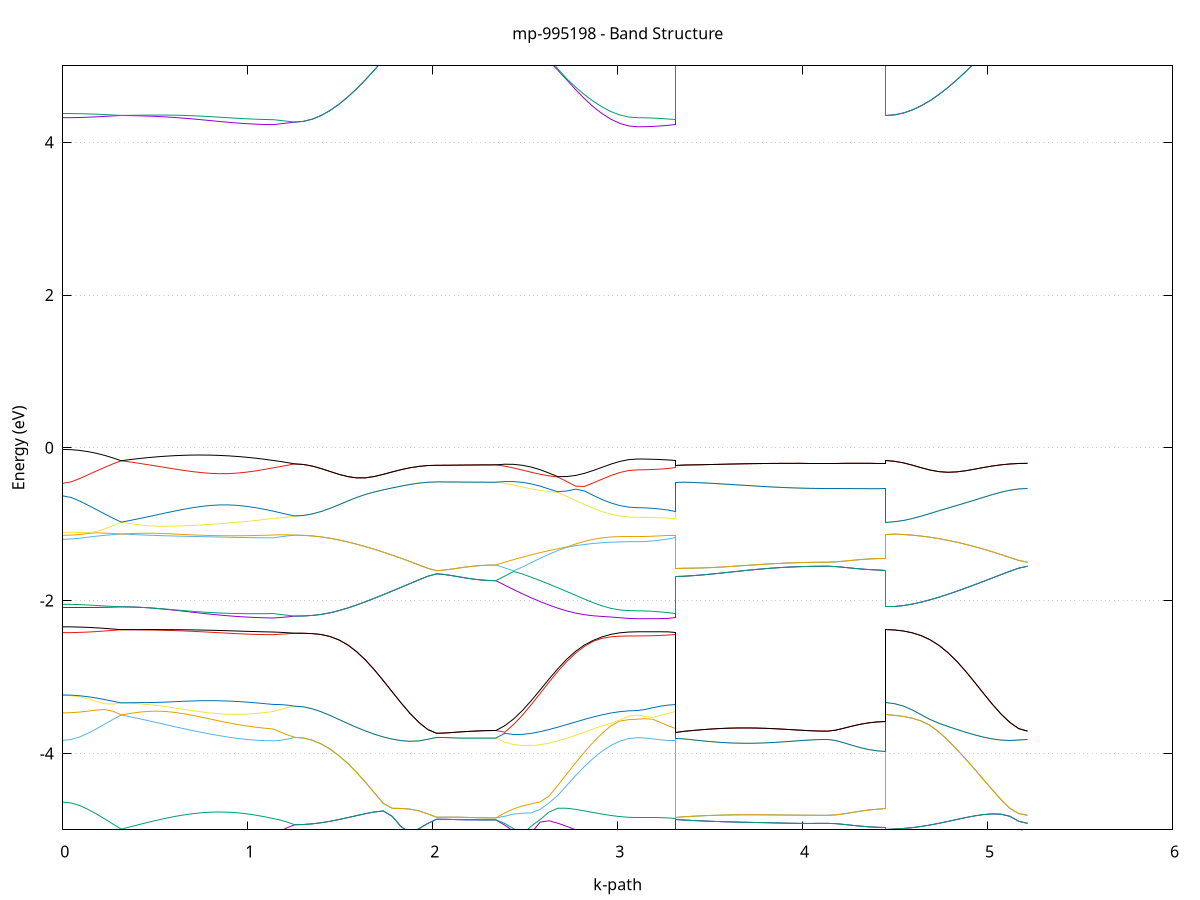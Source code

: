set title 'mp-995198 - Band Structure'
set xlabel 'k-path'
set ylabel 'Energy (eV)'
set grid y
set yrange [-5:5]
set terminal png size 800,600
set output 'mp-995198_bands_gnuplot.png'
plot '-' using 1:2 with lines notitle, '-' using 1:2 with lines notitle, '-' using 1:2 with lines notitle, '-' using 1:2 with lines notitle, '-' using 1:2 with lines notitle, '-' using 1:2 with lines notitle, '-' using 1:2 with lines notitle, '-' using 1:2 with lines notitle, '-' using 1:2 with lines notitle, '-' using 1:2 with lines notitle, '-' using 1:2 with lines notitle, '-' using 1:2 with lines notitle, '-' using 1:2 with lines notitle, '-' using 1:2 with lines notitle, '-' using 1:2 with lines notitle, '-' using 1:2 with lines notitle, '-' using 1:2 with lines notitle, '-' using 1:2 with lines notitle, '-' using 1:2 with lines notitle, '-' using 1:2 with lines notitle, '-' using 1:2 with lines notitle, '-' using 1:2 with lines notitle, '-' using 1:2 with lines notitle, '-' using 1:2 with lines notitle, '-' using 1:2 with lines notitle, '-' using 1:2 with lines notitle, '-' using 1:2 with lines notitle, '-' using 1:2 with lines notitle, '-' using 1:2 with lines notitle, '-' using 1:2 with lines notitle, '-' using 1:2 with lines notitle, '-' using 1:2 with lines notitle, '-' using 1:2 with lines notitle, '-' using 1:2 with lines notitle, '-' using 1:2 with lines notitle, '-' using 1:2 with lines notitle, '-' using 1:2 with lines notitle, '-' using 1:2 with lines notitle, '-' using 1:2 with lines notitle, '-' using 1:2 with lines notitle, '-' using 1:2 with lines notitle, '-' using 1:2 with lines notitle, '-' using 1:2 with lines notitle, '-' using 1:2 with lines notitle, '-' using 1:2 with lines notitle, '-' using 1:2 with lines notitle, '-' using 1:2 with lines notitle, '-' using 1:2 with lines notitle, '-' using 1:2 with lines notitle, '-' using 1:2 with lines notitle, '-' using 1:2 with lines notitle, '-' using 1:2 with lines notitle, '-' using 1:2 with lines notitle, '-' using 1:2 with lines notitle, '-' using 1:2 with lines notitle, '-' using 1:2 with lines notitle, '-' using 1:2 with lines notitle, '-' using 1:2 with lines notitle, '-' using 1:2 with lines notitle, '-' using 1:2 with lines notitle, '-' using 1:2 with lines notitle, '-' using 1:2 with lines notitle, '-' using 1:2 with lines notitle, '-' using 1:2 with lines notitle, '-' using 1:2 with lines notitle, '-' using 1:2 with lines notitle
0.000000 -23.263314
0.045119 -23.263014
0.090238 -23.262114
0.135356 -23.260714
0.180475 -23.258814
0.225594 -23.256514
0.270713 -23.253914
0.315831 -23.251214
0.315831 -23.251214
0.364153 -23.251014
0.412474 -23.250014
0.460796 -23.248214
0.509117 -23.245714
0.557439 -23.242614
0.605760 -23.238814
0.654082 -23.234714
0.702403 -23.230114
0.750724 -23.225414
0.799046 -23.220714
0.847367 -23.216114
0.895689 -23.211714
0.944010 -23.208214
0.992332 -23.205614
1.040653 -23.203714
1.088975 -23.202614
1.137296 -23.202314
1.137296 -23.202314
1.176180 -23.201514
1.215064 -23.200714
1.253949 -23.199814
1.253949 -23.199814
1.301866 -23.195014
1.349784 -23.180514
1.397702 -23.156514
1.445620 -23.122914
1.493538 -23.079914
1.541456 -23.027714
1.589373 -22.966314
1.637291 -22.896114
1.685209 -22.817314
1.733127 -22.730114
1.781045 -22.635014
1.828963 -22.532414
1.876880 -22.422714
1.924798 -22.306714
1.972716 -22.184814
2.020634 -22.061914
2.020634 -22.061914
2.059518 -22.061914
2.098402 -22.062114
2.137286 -22.062414
2.137286 -22.062414
2.178119 -22.062714
2.218951 -22.063014
2.259784 -22.063314
2.300616 -22.063414
2.341449 -22.063514
2.341449 -22.063514
2.389367 -22.190314
2.437284 -22.312114
2.485202 -22.428214
2.533120 -22.537814
2.581038 -22.640314
2.628956 -22.735414
2.676873 -22.822514
2.724791 -22.901314
2.772709 -22.971514
2.820627 -23.032814
2.868545 -23.085014
2.916463 -23.128014
2.964380 -23.161614
3.012298 -23.185614
3.060216 -23.200114
3.108134 -23.205014
3.108134 -23.205014
3.148966 -23.204814
3.189799 -23.204514
3.230631 -23.203914
3.271464 -23.203214
3.312296 -23.202314
3.312296 -22.062414
3.360618 -22.063214
3.408939 -22.064814
3.457260 -22.067214
3.505582 -22.070314
3.553903 -22.073814
3.602225 -22.077814
3.650546 -22.082014
3.698868 -22.086314
3.747189 -22.090714
3.795511 -22.094914
3.843832 -22.098814
3.892154 -22.102414
3.940475 -22.105514
3.988796 -22.108014
4.037118 -22.109814
4.085439 -22.110914
4.133761 -22.111314
4.133761 -22.111314
4.178880 -22.111414
4.223998 -22.111814
4.269117 -22.112314
4.314236 -22.112914
4.359355 -22.113314
4.404473 -22.113614
4.449592 -22.113714
4.449592 -23.251214
4.497510 -23.246314
4.545428 -23.231814
4.593346 -23.207714
4.641263 -23.173914
4.689181 -23.130614
4.737099 -23.078114
4.785017 -23.016414
4.832935 -22.945714
4.880852 -22.866414
4.928770 -22.778714
4.976688 -22.683014
5.024606 -22.579714
5.072524 -22.469314
5.120442 -22.352414
5.168359 -22.229814
5.216277 -22.111314
e
0.000000 -23.239014
0.045119 -23.239314
0.090238 -23.240214
0.135356 -23.241714
0.180475 -23.243614
0.225594 -23.245914
0.270713 -23.248514
0.315831 -23.251214
0.315831 -23.251214
0.364153 -23.250614
0.412474 -23.249214
0.460796 -23.247014
0.509117 -23.244214
0.557439 -23.240814
0.605760 -23.237014
0.654082 -23.232714
0.702403 -23.228314
0.750724 -23.223814
0.799046 -23.219414
0.847367 -23.215314
0.895689 -23.211514
0.944010 -23.207714
0.992332 -23.204314
1.040653 -23.201414
1.088975 -23.199114
1.137296 -23.197614
1.137296 -23.197614
1.176180 -23.198314
1.215064 -23.199014
1.253949 -23.199814
1.253949 -23.199814
1.301866 -23.195014
1.349784 -23.180514
1.397702 -23.156514
1.445620 -23.122914
1.493538 -23.079914
1.541456 -23.027714
1.589373 -22.966314
1.637291 -22.896114
1.685209 -22.817314
1.733127 -22.730114
1.781045 -22.635014
1.828963 -22.532414
1.876880 -22.422714
1.924798 -22.306714
1.972716 -22.184814
2.020634 -22.061914
2.020634 -22.061914
2.059518 -22.061914
2.098402 -22.062114
2.137286 -22.062414
2.137286 -22.062414
2.178119 -22.062714
2.218951 -22.063014
2.259784 -22.063314
2.300616 -22.063414
2.341449 -22.063514
2.341449 -22.063514
2.389367 -22.179114
2.437284 -22.301214
2.485202 -22.417314
2.533120 -22.527014
2.581038 -22.629714
2.628956 -22.724914
2.676873 -22.812014
2.724791 -22.890914
2.772709 -22.961114
2.820627 -23.022514
2.868545 -23.074814
2.916463 -23.117714
2.964380 -23.151314
3.012298 -23.175414
3.060216 -23.189914
3.108134 -23.194714
3.108134 -23.194714
3.148966 -23.194814
3.189799 -23.195214
3.230631 -23.195814
3.271464 -23.196614
3.312296 -23.197614
3.312296 -22.062414
3.360618 -22.063214
3.408939 -22.064814
3.457260 -22.067214
3.505582 -22.070314
3.553903 -22.073814
3.602225 -22.077814
3.650546 -22.082014
3.698868 -22.086314
3.747189 -22.090714
3.795511 -22.094914
3.843832 -22.098814
3.892154 -22.102414
3.940475 -22.105514
3.988796 -22.108014
4.037118 -22.109814
4.085439 -22.110914
4.133761 -22.111314
4.133761 -22.111314
4.178880 -22.111414
4.223998 -22.111814
4.269117 -22.112314
4.314236 -22.112914
4.359355 -22.113314
4.404473 -22.113614
4.449592 -22.113714
4.449592 -23.251214
4.497510 -23.246314
4.545428 -23.231814
4.593346 -23.207714
4.641263 -23.173914
4.689181 -23.130614
4.737099 -23.078114
4.785017 -23.016414
4.832935 -22.945714
4.880852 -22.866414
4.928770 -22.778714
4.976688 -22.683014
5.024606 -22.579714
5.072524 -22.469314
5.120442 -22.352414
5.168359 -22.229814
5.216277 -22.111314
e
0.000000 -20.576514
0.045119 -20.575414
0.090238 -20.572014
0.135356 -20.566514
0.180475 -20.559114
0.225594 -20.550314
0.270713 -20.540314
0.315831 -20.529714
0.315831 -20.529714
0.364153 -20.531714
0.412474 -20.533214
0.460796 -20.534214
0.509117 -20.534814
0.557439 -20.535114
0.605760 -20.534814
0.654082 -20.534114
0.702403 -20.533014
0.750724 -20.531314
0.799046 -20.529314
0.847367 -20.527014
0.895689 -20.524414
0.944010 -20.521614
0.992332 -20.518514
1.040653 -20.515314
1.088975 -20.511914
1.137296 -20.510914
1.137296 -20.510914
1.176180 -20.510414
1.215064 -20.510014
1.253949 -20.509614
1.253949 -20.509614
1.301866 -20.517214
1.349784 -20.540314
1.397702 -20.579214
1.445620 -20.634214
1.493538 -20.705114
1.541456 -20.791214
1.589373 -20.891114
1.637291 -21.002514
1.685209 -21.123414
1.733127 -21.251414
1.781045 -21.384114
1.828963 -21.519714
1.876880 -21.656414
1.924798 -21.792514
1.972716 -21.926614
2.020634 -22.053614
2.020634 -22.053614
2.059518 -22.053614
2.098402 -22.053414
2.137286 -22.053314
2.137286 -22.053314
2.178119 -22.052914
2.218951 -22.052614
2.259784 -22.052314
2.300616 -22.052114
2.341449 -22.052114
2.341449 -22.052114
2.389367 -21.932514
2.437284 -21.798414
2.485202 -21.662514
2.533120 -21.526014
2.581038 -21.390514
2.628956 -21.257914
2.676873 -21.130214
2.724791 -21.009414
2.772709 -20.898014
2.820627 -20.798214
2.868545 -20.711914
2.916463 -20.640714
2.964380 -20.585414
3.012298 -20.546314
3.060216 -20.523114
3.108134 -20.515414
3.108134 -20.515414
3.148966 -20.515214
3.189799 -20.514614
3.230631 -20.513714
3.271464 -20.512414
3.312296 -20.510914
3.312296 -22.053314
3.360618 -22.054014
3.408939 -22.055314
3.457260 -22.057114
3.505582 -22.059314
3.553903 -22.061914
3.602225 -22.064914
3.650546 -22.068114
3.698868 -22.071514
3.747189 -22.075014
3.795511 -22.078414
3.843832 -22.081514
3.892154 -22.084514
3.940475 -22.087014
3.988796 -22.089114
4.037118 -22.090614
4.085439 -22.091514
4.133761 -22.091814
4.133761 -22.091814
4.178880 -22.091714
4.223998 -22.091314
4.269117 -22.090814
4.314236 -22.090314
4.359355 -22.089914
4.404473 -22.089514
4.449592 -22.089414
4.449592 -20.529714
4.497510 -20.537714
4.545428 -20.561514
4.593346 -20.601714
4.641263 -20.658414
4.689181 -20.731314
4.737099 -20.819514
4.785017 -20.921414
4.832935 -21.034814
4.880852 -21.157514
4.928770 -21.287114
4.976688 -21.421514
5.024606 -21.558614
5.072524 -21.696614
5.120442 -21.833914
5.168359 -21.969114
5.216277 -22.091814
e
0.000000 -20.480914
0.045119 -20.482114
0.090238 -20.485814
0.135356 -20.491814
0.180475 -20.499614
0.225594 -20.508914
0.270713 -20.519114
0.315831 -20.529714
0.315831 -20.529714
0.364153 -20.527514
0.412474 -20.525014
0.460796 -20.522314
0.509117 -20.519414
0.557439 -20.516514
0.605760 -20.513714
0.654082 -20.511114
0.702403 -20.508714
0.750724 -20.506714
0.799046 -20.505114
0.847367 -20.504014
0.895689 -20.503514
0.944010 -20.503714
0.992332 -20.504514
1.040653 -20.506014
1.088975 -20.508214
1.137296 -20.508614
1.137296 -20.508614
1.176180 -20.509014
1.215064 -20.509314
1.253949 -20.509614
1.253949 -20.509614
1.301866 -20.517214
1.349784 -20.540314
1.397702 -20.579214
1.445620 -20.634214
1.493538 -20.705114
1.541456 -20.791214
1.589373 -20.891114
1.637291 -21.002514
1.685209 -21.123414
1.733127 -21.251414
1.781045 -21.384114
1.828963 -21.519714
1.876880 -21.656414
1.924798 -21.792514
1.972716 -21.926614
2.020634 -22.053614
2.020634 -22.053614
2.059518 -22.053614
2.098402 -22.053414
2.137286 -22.053314
2.137286 -22.053314
2.178119 -22.052914
2.218951 -22.052614
2.259784 -22.052314
2.300616 -22.052114
2.341449 -22.052114
2.341449 -22.052114
2.389367 -21.920914
2.437284 -21.786514
2.485202 -21.650314
2.533120 -21.513514
2.581038 -21.377714
2.628956 -21.244814
2.676873 -21.116814
2.724791 -20.995814
2.772709 -20.884214
2.820627 -20.784414
2.868545 -20.698414
2.916463 -20.627614
2.964380 -20.573014
3.012298 -20.534414
3.060216 -20.511614
3.108134 -20.504114
3.108134 -20.504114
3.148966 -20.504314
3.189799 -20.504914
3.230631 -20.505914
3.271464 -20.507114
3.312296 -20.508614
3.312296 -22.053314
3.360618 -22.054014
3.408939 -22.055314
3.457260 -22.057114
3.505582 -22.059314
3.553903 -22.061914
3.602225 -22.064914
3.650546 -22.068114
3.698868 -22.071514
3.747189 -22.075014
3.795511 -22.078414
3.843832 -22.081514
3.892154 -22.084514
3.940475 -22.087014
3.988796 -22.089114
4.037118 -22.090614
4.085439 -22.091514
4.133761 -22.091814
4.133761 -22.091814
4.178880 -22.091714
4.223998 -22.091314
4.269117 -22.090814
4.314236 -22.090314
4.359355 -22.089914
4.404473 -22.089514
4.449592 -22.089414
4.449592 -20.529714
4.497510 -20.537714
4.545428 -20.561514
4.593346 -20.601714
4.641263 -20.658414
4.689181 -20.731314
4.737099 -20.819514
4.785017 -20.921414
4.832935 -21.034814
4.880852 -21.157514
4.928770 -21.287114
4.976688 -21.421514
5.024606 -21.558614
5.072524 -21.696614
5.120442 -21.833914
5.168359 -21.969114
5.216277 -22.091814
e
0.000000 -19.721014
0.045119 -19.720914
0.090238 -19.720814
0.135356 -19.720514
0.180475 -19.720114
0.225594 -19.719614
0.270713 -19.719014
0.315831 -19.718514
0.315831 -19.718514
0.364153 -19.718314
0.412474 -19.717914
0.460796 -19.717114
0.509117 -19.716114
0.557439 -19.714814
0.605760 -19.713314
0.654082 -19.711614
0.702403 -19.709814
0.750724 -19.707914
0.799046 -19.706214
0.847367 -19.704414
0.895689 -19.702814
0.944010 -19.701414
0.992332 -19.700214
1.040653 -19.699214
1.088975 -19.698614
1.137296 -19.698314
1.137296 -19.698314
1.176180 -19.698014
1.215064 -19.697614
1.253949 -19.697214
1.253949 -19.697214
1.301866 -19.699114
1.349784 -19.704514
1.397702 -19.711814
1.445620 -19.719214
1.493538 -19.724914
1.541456 -19.727414
1.589373 -19.726114
1.637291 -19.720814
1.685209 -19.711514
1.733127 -19.698714
1.781045 -19.682914
1.828963 -19.664514
1.876880 -19.644114
1.924798 -19.622214
1.972716 -19.599314
2.020634 -19.578614
2.020634 -19.578614
2.059518 -19.578714
2.098402 -19.579214
2.137286 -19.579814
2.137286 -19.579814
2.178119 -19.580714
2.218951 -19.581614
2.259784 -19.582214
2.300616 -19.582614
2.341449 -19.582714
2.341449 -19.582714
2.389367 -19.606414
2.437284 -19.629514
2.485202 -19.651514
2.533120 -19.671814
2.581038 -19.690214
2.628956 -19.706014
2.676873 -19.718814
2.724791 -19.727914
2.772709 -19.733014
2.820627 -19.733914
2.868545 -19.730814
2.916463 -19.724414
2.964380 -19.716114
3.012298 -19.707714
3.060216 -19.701514
3.108134 -19.699214
3.108134 -19.699214
3.148966 -19.699214
3.189799 -19.699114
3.230631 -19.698914
3.271464 -19.698614
3.312296 -19.698314
3.312296 -19.579814
3.360618 -19.579514
3.408939 -19.579514
3.457260 -19.579614
3.505582 -19.579914
3.553903 -19.580414
3.602225 -19.581014
3.650546 -19.581714
3.698868 -19.582414
3.747189 -19.583114
3.795511 -19.583714
3.843832 -19.584314
3.892154 -19.584914
3.940475 -19.585414
3.988796 -19.585714
4.037118 -19.586014
4.085439 -19.586114
4.133761 -19.586214
4.133761 -19.586214
4.178880 -19.587014
4.223998 -19.588814
4.269117 -19.590914
4.314236 -19.592914
4.359355 -19.594414
4.404473 -19.595314
4.449592 -19.595714
4.449592 -19.718514
4.497510 -19.720214
4.545428 -19.725014
4.593346 -19.731414
4.641263 -19.737614
4.689181 -19.741914
4.737099 -19.743114
4.785017 -19.740314
4.832935 -19.733714
4.880852 -19.723114
4.928770 -19.709114
4.976688 -19.692114
5.024606 -19.672814
5.072524 -19.651514
5.120442 -19.628814
5.168359 -19.605214
5.216277 -19.586214
e
0.000000 -19.715514
0.045119 -19.715614
0.090238 -19.715814
0.135356 -19.716214
0.180475 -19.716714
0.225594 -19.717314
0.270713 -19.717914
0.315831 -19.718514
0.315831 -19.718514
0.364153 -19.718214
0.412474 -19.717714
0.460796 -19.716814
0.509117 -19.715714
0.557439 -19.714314
0.605760 -19.712714
0.654082 -19.710914
0.702403 -19.709014
0.750724 -19.707014
0.799046 -19.705114
0.847367 -19.703214
0.895689 -19.701414
0.944010 -19.699814
0.992332 -19.698514
1.040653 -19.697414
1.088975 -19.696614
1.137296 -19.696214
1.137296 -19.696214
1.176180 -19.696514
1.215064 -19.696914
1.253949 -19.697214
1.253949 -19.697214
1.301866 -19.699114
1.349784 -19.704514
1.397702 -19.711814
1.445620 -19.719214
1.493538 -19.724914
1.541456 -19.727414
1.589373 -19.726114
1.637291 -19.720814
1.685209 -19.711514
1.733127 -19.698714
1.781045 -19.682914
1.828963 -19.664514
1.876880 -19.644114
1.924798 -19.622214
1.972716 -19.599314
2.020634 -19.578614
2.020634 -19.578614
2.059518 -19.578714
2.098402 -19.579214
2.137286 -19.579814
2.137286 -19.579814
2.178119 -19.580714
2.218951 -19.581614
2.259784 -19.582214
2.300616 -19.582614
2.341449 -19.582714
2.341449 -19.582714
2.389367 -19.592014
2.437284 -19.615014
2.485202 -19.636914
2.533120 -19.657214
2.581038 -19.675614
2.628956 -19.691414
2.676873 -19.704214
2.724791 -19.713614
2.772709 -19.719114
2.820627 -19.720814
2.868545 -19.718714
2.916463 -19.713814
2.964380 -19.707214
3.012298 -19.700914
3.060216 -19.696514
3.108134 -19.694914
3.108134 -19.694914
3.148966 -19.695014
3.189799 -19.695214
3.230631 -19.695414
3.271464 -19.695814
3.312296 -19.696214
3.312296 -19.579814
3.360618 -19.579514
3.408939 -19.579514
3.457260 -19.579614
3.505582 -19.579914
3.553903 -19.580414
3.602225 -19.581014
3.650546 -19.581714
3.698868 -19.582414
3.747189 -19.583114
3.795511 -19.583714
3.843832 -19.584314
3.892154 -19.584914
3.940475 -19.585414
3.988796 -19.585714
4.037118 -19.586014
4.085439 -19.586114
4.133761 -19.586214
4.133761 -19.586214
4.178880 -19.587014
4.223998 -19.588814
4.269117 -19.590914
4.314236 -19.592914
4.359355 -19.594414
4.404473 -19.595314
4.449592 -19.595714
4.449592 -19.718514
4.497510 -19.720214
4.545428 -19.725014
4.593346 -19.731414
4.641263 -19.737614
4.689181 -19.741914
4.737099 -19.743114
4.785017 -19.740314
4.832935 -19.733714
4.880852 -19.723114
4.928770 -19.709114
4.976688 -19.692114
5.024606 -19.672814
5.072524 -19.651514
5.120442 -19.628814
5.168359 -19.605214
5.216277 -19.586214
e
0.000000 -19.362314
0.045119 -19.361414
0.090238 -19.359014
0.135356 -19.355214
0.180475 -19.349914
0.225594 -19.343814
0.270713 -19.337214
0.315831 -19.330414
0.315831 -19.330414
0.364153 -19.332814
0.412474 -19.335114
0.460796 -19.337414
0.509117 -19.339514
0.557439 -19.341414
0.605760 -19.343114
0.654082 -19.344514
0.702403 -19.345614
0.750724 -19.346314
0.799046 -19.346614
0.847367 -19.346614
0.895689 -19.346114
0.944010 -19.345214
0.992332 -19.343914
1.040653 -19.342214
1.088975 -19.340214
1.137296 -19.337714
1.137296 -19.337714
1.176180 -19.336114
1.215064 -19.334214
1.253949 -19.332214
1.253949 -19.332214
1.301866 -19.333414
1.349784 -19.336814
1.397702 -19.342414
1.445620 -19.350214
1.493538 -19.360114
1.541456 -19.372114
1.589373 -19.386114
1.637291 -19.402014
1.685209 -19.419614
1.733127 -19.438914
1.781045 -19.459414
1.828963 -19.481214
1.876880 -19.504014
1.924798 -19.527514
1.972716 -19.551314
2.020634 -19.572414
2.020634 -19.572414
2.059518 -19.572214
2.098402 -19.571714
2.137286 -19.571114
2.137286 -19.571114
2.178119 -19.570214
2.218951 -19.569514
2.259784 -19.568814
2.300616 -19.568514
2.341449 -19.568314
2.341449 -19.568314
2.389367 -19.558814
2.437284 -19.534914
2.485202 -19.511314
2.533120 -19.488514
2.581038 -19.466714
2.628956 -19.446214
2.676873 -19.427014
2.724791 -19.409414
2.772709 -19.393514
2.820627 -19.379514
2.868545 -19.367514
2.916463 -19.357614
2.964380 -19.349814
3.012298 -19.344214
3.060216 -19.340914
3.108134 -19.339814
3.108134 -19.339814
3.148966 -19.339714
3.189799 -19.339514
3.230631 -19.339014
3.271464 -19.338414
3.312296 -19.337714
3.312296 -19.571114
3.360618 -19.571614
3.408939 -19.572014
3.457260 -19.572214
3.505582 -19.572414
3.553903 -19.572414
3.602225 -19.572514
3.650546 -19.572514
3.698868 -19.572614
3.747189 -19.572714
3.795511 -19.572814
3.843832 -19.573014
3.892154 -19.573114
3.940475 -19.573314
3.988796 -19.573414
4.037118 -19.573514
4.085439 -19.573614
4.133761 -19.573614
4.133761 -19.573614
4.178880 -19.572814
4.223998 -19.571014
4.269117 -19.568914
4.314236 -19.567014
4.359355 -19.565514
4.404473 -19.564514
4.449592 -19.564114
4.449592 -19.330414
4.497510 -19.331614
4.545428 -19.335014
4.593346 -19.340614
4.641263 -19.348414
4.689181 -19.358514
4.737099 -19.370714
4.785017 -19.384914
4.832935 -19.401114
4.880852 -19.419114
4.928770 -19.438814
4.976688 -19.460014
5.024606 -19.482414
5.072524 -19.505914
5.120442 -19.530014
5.168359 -19.554314
5.216277 -19.573614
e
0.000000 -19.301414
0.045119 -19.302114
0.090238 -19.304214
0.135356 -19.307614
0.180475 -19.312114
0.225594 -19.317514
0.270713 -19.323814
0.315831 -19.330414
0.315831 -19.330414
0.364153 -19.328114
0.412474 -19.325914
0.460796 -19.323814
0.509117 -19.321814
0.557439 -19.320214
0.605760 -19.318714
0.654082 -19.317714
0.702403 -19.316914
0.750724 -19.316514
0.799046 -19.316514
0.847367 -19.316814
0.895689 -19.317714
0.944010 -19.318814
0.992332 -19.320314
1.040653 -19.322214
1.088975 -19.324414
1.137296 -19.326914
1.137296 -19.326914
1.176180 -19.328514
1.215064 -19.330314
1.253949 -19.332214
1.253949 -19.332214
1.301866 -19.333414
1.349784 -19.336814
1.397702 -19.342414
1.445620 -19.350214
1.493538 -19.360114
1.541456 -19.372114
1.589373 -19.386114
1.637291 -19.402014
1.685209 -19.419614
1.733127 -19.438914
1.781045 -19.459414
1.828963 -19.481214
1.876880 -19.504014
1.924798 -19.527514
1.972716 -19.551314
2.020634 -19.572414
2.020634 -19.572414
2.059518 -19.572214
2.098402 -19.571714
2.137286 -19.571114
2.137286 -19.571114
2.178119 -19.570214
2.218951 -19.569514
2.259784 -19.568814
2.300616 -19.568514
2.341449 -19.568314
2.341449 -19.568314
2.389367 -19.544414
2.437284 -19.520414
2.485202 -19.496914
2.533120 -19.474114
2.581038 -19.452314
2.628956 -19.431714
2.676873 -19.412514
2.724791 -19.394814
2.772709 -19.378914
2.820627 -19.364914
2.868545 -19.352814
2.916463 -19.342814
2.964380 -19.335014
3.012298 -19.329414
3.060216 -19.326014
3.108134 -19.324914
3.108134 -19.324914
3.148966 -19.325114
3.189799 -19.325214
3.230631 -19.325614
3.271464 -19.326214
3.312296 -19.326914
3.312296 -19.571114
3.360618 -19.571614
3.408939 -19.572014
3.457260 -19.572214
3.505582 -19.572414
3.553903 -19.572414
3.602225 -19.572514
3.650546 -19.572514
3.698868 -19.572614
3.747189 -19.572714
3.795511 -19.572814
3.843832 -19.573014
3.892154 -19.573114
3.940475 -19.573314
3.988796 -19.573414
4.037118 -19.573514
4.085439 -19.573614
4.133761 -19.573614
4.133761 -19.573614
4.178880 -19.572814
4.223998 -19.571014
4.269117 -19.568914
4.314236 -19.567014
4.359355 -19.565514
4.404473 -19.564514
4.449592 -19.564114
4.449592 -19.330414
4.497510 -19.331614
4.545428 -19.335014
4.593346 -19.340614
4.641263 -19.348414
4.689181 -19.358514
4.737099 -19.370714
4.785017 -19.384914
4.832935 -19.401114
4.880852 -19.419114
4.928770 -19.438814
4.976688 -19.460014
5.024606 -19.482414
5.072524 -19.505914
5.120442 -19.530014
5.168359 -19.554314
5.216277 -19.573614
e
0.000000 -12.742514
0.045119 -12.742314
0.090238 -12.741914
0.135356 -12.741314
0.180475 -12.740514
0.225594 -12.739414
0.270713 -12.738314
0.315831 -12.737114
0.315831 -12.737114
0.364153 -12.737614
0.412474 -12.737714
0.460796 -12.737514
0.509117 -12.737014
0.557439 -12.736114
0.605760 -12.735014
0.654082 -12.733614
0.702403 -12.732014
0.750724 -12.730314
0.799046 -12.728514
0.847367 -12.726714
0.895689 -12.724914
0.944010 -12.723214
0.992332 -12.721614
1.040653 -12.720214
1.088975 -12.719114
1.137296 -12.718214
1.137296 -12.718214
1.176180 -12.717314
1.215064 -12.716414
1.253949 -12.715414
1.253949 -12.715414
1.301866 -12.700914
1.349784 -12.658114
1.397702 -12.588214
1.445620 -12.493314
1.493538 -12.376114
1.541456 -12.239814
1.589373 -12.087614
1.637291 -11.923214
1.685209 -11.749914
1.733127 -11.571014
1.781045 -11.389814
1.828963 -11.208914
1.876880 -11.030914
1.924798 -10.857814
1.972716 -10.691114
2.020634 -10.532514
2.020634 -10.532514
2.059518 -10.532914
2.098402 -10.533514
2.137286 -10.534014
2.137286 -10.534014
2.178119 -10.534014
2.218951 -10.533914
2.259784 -10.533914
2.300616 -10.533914
2.341449 -10.533814
2.341449 -10.533814
2.389367 -10.692214
2.437284 -10.858614
2.485202 -11.032214
2.533120 -11.210814
2.581038 -11.392314
2.628956 -11.574014
2.676873 -11.753314
2.724791 -11.926914
2.772709 -12.091614
2.820627 -12.243914
2.868545 -12.380414
2.916463 -12.497714
2.964380 -12.592614
3.012298 -12.662514
3.060216 -12.705414
3.108134 -12.719814
3.108134 -12.719814
3.148966 -12.719714
3.189799 -12.719514
3.230631 -12.719214
3.271464 -12.718814
3.312296 -12.718214
3.312296 -10.534014
3.360618 -10.535714
3.408939 -10.537214
3.457260 -10.538514
3.505582 -10.539514
3.553903 -10.540314
3.602225 -10.540914
3.650546 -10.541214
3.698868 -10.541314
3.747189 -10.541214
3.795511 -10.541014
3.843832 -10.540714
3.892154 -10.540314
3.940475 -10.539814
3.988796 -10.539414
4.037118 -10.539014
4.085439 -10.538814
4.133761 -10.538714
4.133761 -10.538714
4.178880 -10.540014
4.223998 -10.542914
4.269117 -10.546314
4.314236 -10.549414
4.359355 -10.551814
4.404473 -10.553314
4.449592 -10.553914
4.449592 -12.737114
4.497510 -12.722514
4.545428 -12.679214
4.593346 -12.608514
4.641263 -12.512514
4.689181 -12.393914
4.737099 -12.255914
4.785017 -12.102014
4.832935 -11.935614
4.880852 -11.760214
4.928770 -11.579314
4.976688 -11.396014
5.024606 -11.213114
5.072524 -11.033214
5.120442 -10.858314
5.168359 -10.690214
5.216277 -10.538714
e
0.000000 -12.731714
0.045119 -12.731914
0.090238 -12.732314
0.135356 -12.732914
0.180475 -12.733814
0.225594 -12.734814
0.270713 -12.735914
0.315831 -12.737114
0.315831 -12.737114
0.364153 -12.736314
0.412474 -12.735114
0.460796 -12.733614
0.509117 -12.731914
0.557439 -12.730014
0.605760 -12.727914
0.654082 -12.725714
0.702403 -12.723414
0.750724 -12.721314
0.799046 -12.719214
0.847367 -12.717414
0.895689 -12.715714
0.944010 -12.714414
0.992332 -12.713414
1.040653 -12.712814
1.088975 -12.712614
1.137296 -12.712714
1.137296 -12.712714
1.176180 -12.713514
1.215064 -12.714414
1.253949 -12.715414
1.253949 -12.715414
1.301866 -12.700914
1.349784 -12.658114
1.397702 -12.588214
1.445620 -12.493314
1.493538 -12.376114
1.541456 -12.239814
1.589373 -12.087614
1.637291 -11.923214
1.685209 -11.749914
1.733127 -11.571014
1.781045 -11.389814
1.828963 -11.208914
1.876880 -11.030914
1.924798 -10.857814
1.972716 -10.691114
2.020634 -10.532514
2.020634 -10.532514
2.059518 -10.532914
2.098402 -10.533514
2.137286 -10.534014
2.137286 -10.534014
2.178119 -10.534014
2.218951 -10.533914
2.259784 -10.533914
2.300616 -10.533914
2.341449 -10.533814
2.341449 -10.533814
2.389367 -10.690014
2.437284 -10.857014
2.485202 -11.029714
2.533120 -11.207114
2.581038 -11.387414
2.628956 -11.568114
2.676873 -11.746514
2.724791 -11.919514
2.772709 -12.083614
2.820627 -12.235614
2.868545 -12.371814
2.916463 -12.488914
2.964380 -12.583814
3.012298 -12.653714
3.060216 -12.696514
3.108134 -12.710914
3.108134 -12.710914
3.148966 -12.711014
3.189799 -12.711314
3.230631 -12.711614
3.271464 -12.712114
3.312296 -12.712714
3.312296 -10.534014
3.360618 -10.535714
3.408939 -10.537214
3.457260 -10.538514
3.505582 -10.539514
3.553903 -10.540314
3.602225 -10.540914
3.650546 -10.541214
3.698868 -10.541314
3.747189 -10.541214
3.795511 -10.541014
3.843832 -10.540714
3.892154 -10.540314
3.940475 -10.539814
3.988796 -10.539414
4.037118 -10.539014
4.085439 -10.538814
4.133761 -10.538714
4.133761 -10.538714
4.178880 -10.540014
4.223998 -10.542914
4.269117 -10.546314
4.314236 -10.549414
4.359355 -10.551814
4.404473 -10.553314
4.449592 -10.553914
4.449592 -12.737114
4.497510 -12.722514
4.545428 -12.679214
4.593346 -12.608514
4.641263 -12.512514
4.689181 -12.393914
4.737099 -12.255914
4.785017 -12.102014
4.832935 -11.935614
4.880852 -11.760214
4.928770 -11.579314
4.976688 -11.396014
5.024606 -11.213114
5.072524 -11.033214
5.120442 -10.858314
5.168359 -10.690214
5.216277 -10.538714
e
0.000000 -9.187514
0.045119 -9.187214
0.090238 -9.186414
0.135356 -9.185114
0.180475 -9.183414
0.225594 -9.181314
0.270713 -9.179014
0.315831 -9.176614
0.315831 -9.176614
0.364153 -9.177014
0.412474 -9.177414
0.460796 -9.177914
0.509117 -9.178314
0.557439 -9.178714
0.605760 -9.179014
0.654082 -9.179314
0.702403 -9.179614
0.750724 -9.179814
0.799046 -9.179914
0.847367 -9.179914
0.895689 -9.179814
0.944010 -9.179614
0.992332 -9.179314
1.040653 -9.178914
1.088975 -9.178514
1.137296 -9.179214
1.137296 -9.179214
1.176180 -9.178914
1.215064 -9.178714
1.253949 -9.178514
1.253949 -9.178514
1.301866 -9.185114
1.349784 -9.204714
1.397702 -9.237014
1.445620 -9.281214
1.493538 -9.336614
1.541456 -9.402214
1.589373 -9.477514
1.637291 -9.561514
1.685209 -9.654014
1.733127 -9.754614
1.781045 -9.863314
1.828963 -9.980114
1.876880 -10.105214
1.924798 -10.238814
1.972716 -10.381114
2.020634 -10.531414
2.020634 -10.531414
2.059518 -10.531114
2.098402 -10.530514
2.137286 -10.529914
2.137286 -10.529914
2.178119 -10.530014
2.218951 -10.530014
2.259784 -10.530114
2.300616 -10.530114
2.341449 -10.530114
2.341449 -10.530114
2.389367 -10.383814
2.437284 -10.242314
2.485202 -10.109414
2.533120 -9.984814
2.581038 -9.868414
2.628956 -9.760014
2.676873 -9.659414
2.724791 -9.566714
2.772709 -9.482314
2.820627 -9.406714
2.868545 -9.340514
2.916463 -9.284514
2.964380 -9.239814
3.012298 -9.207114
3.060216 -9.187214
3.108134 -9.180514
3.108134 -9.180514
3.148966 -9.180414
3.189799 -9.180214
3.230631 -9.179914
3.271464 -9.179614
3.312296 -9.179214
3.312296 -10.529914
3.360618 -10.528214
3.408939 -10.526514
3.457260 -10.524914
3.505582 -10.523514
3.553903 -10.522314
3.602225 -10.521314
3.650546 -10.520514
3.698868 -10.520014
3.747189 -10.519614
3.795511 -10.519414
3.843832 -10.519414
3.892154 -10.519514
3.940475 -10.519714
3.988796 -10.519914
4.037118 -10.520114
4.085439 -10.520314
4.133761 -10.520314
4.133761 -10.520314
4.178880 -10.519014
4.223998 -10.516114
4.269117 -10.512714
4.314236 -10.509614
4.359355 -10.507214
4.404473 -10.505614
4.449592 -10.505114
4.449592 -9.176614
4.497510 -9.183114
4.545428 -9.202614
4.593346 -9.234714
4.641263 -9.278614
4.689181 -9.333614
4.737099 -9.398814
4.785017 -9.473614
4.832935 -9.557214
4.880852 -9.649414
4.928770 -9.749714
4.976688 -9.858214
5.024606 -9.975014
5.072524 -10.100414
5.120442 -10.234414
5.168359 -10.377314
5.216277 -10.520314
e
0.000000 -9.165414
0.045119 -9.165714
0.090238 -9.166514
0.135356 -9.167914
0.180475 -9.169714
0.225594 -9.171814
0.270713 -9.174114
0.315831 -9.176614
0.315831 -9.176614
0.364153 -9.176214
0.412474 -9.175814
0.460796 -9.175514
0.509117 -9.175214
0.557439 -9.175014
0.605760 -9.174914
0.654082 -9.174914
0.702403 -9.174914
0.750724 -9.175114
0.799046 -9.175314
0.847367 -9.175714
0.895689 -9.176114
0.944010 -9.176614
0.992332 -9.177214
1.040653 -9.177814
1.088975 -9.178414
1.137296 -9.177814
1.137296 -9.177814
1.176180 -9.178014
1.215064 -9.178214
1.253949 -9.178514
1.253949 -9.178514
1.301866 -9.185114
1.349784 -9.204714
1.397702 -9.237014
1.445620 -9.281214
1.493538 -9.336614
1.541456 -9.402214
1.589373 -9.477514
1.637291 -9.561514
1.685209 -9.654014
1.733127 -9.754614
1.781045 -9.863314
1.828963 -9.980114
1.876880 -10.105214
1.924798 -10.238814
1.972716 -10.381114
2.020634 -10.531414
2.020634 -10.531414
2.059518 -10.531114
2.098402 -10.530514
2.137286 -10.529914
2.137286 -10.529914
2.178119 -10.530014
2.218951 -10.530014
2.259784 -10.530114
2.300616 -10.530114
2.341449 -10.530114
2.341449 -10.530114
2.389367 -10.378414
2.437284 -10.235314
2.485202 -10.100914
2.533120 -9.975214
2.581038 -9.858014
2.628956 -9.749114
2.676873 -9.648414
2.724791 -9.556114
2.772709 -9.472314
2.820627 -9.397614
2.868545 -9.332514
2.916463 -9.277714
2.964380 -9.234014
3.012298 -9.202214
3.060216 -9.182914
3.108134 -9.176414
3.108134 -9.176414
3.148966 -9.176414
3.189799 -9.176614
3.230631 -9.176914
3.271464 -9.177314
3.312296 -9.177814
3.312296 -10.529914
3.360618 -10.528214
3.408939 -10.526514
3.457260 -10.524914
3.505582 -10.523514
3.553903 -10.522314
3.602225 -10.521314
3.650546 -10.520514
3.698868 -10.520014
3.747189 -10.519614
3.795511 -10.519414
3.843832 -10.519414
3.892154 -10.519514
3.940475 -10.519714
3.988796 -10.519914
4.037118 -10.520114
4.085439 -10.520314
4.133761 -10.520314
4.133761 -10.520314
4.178880 -10.519014
4.223998 -10.516114
4.269117 -10.512714
4.314236 -10.509614
4.359355 -10.507214
4.404473 -10.505614
4.449592 -10.505114
4.449592 -9.176614
4.497510 -9.183114
4.545428 -9.202614
4.593346 -9.234714
4.641263 -9.278614
4.689181 -9.333614
4.737099 -9.398814
4.785017 -9.473614
4.832935 -9.557214
4.880852 -9.649414
4.928770 -9.749714
4.976688 -9.858214
5.024606 -9.975014
5.072524 -10.100414
5.120442 -10.234414
5.168359 -10.377314
5.216277 -10.520314
e
0.000000 -6.274814
0.045119 -6.273414
0.090238 -6.269414
0.135356 -6.262814
0.180475 -6.253814
0.225594 -6.242914
0.270713 -6.230514
0.315831 -6.217114
0.315831 -6.217114
0.364153 -6.226214
0.412474 -6.247114
0.460796 -6.278914
0.509117 -6.320314
0.557439 -6.369314
0.605760 -6.424214
0.654082 -6.482914
0.702403 -6.543314
0.750724 -6.603614
0.799046 -6.662014
0.847367 -6.716914
0.895689 -6.766914
0.944010 -6.810714
0.992332 -6.847214
1.040653 -6.875814
1.088975 -6.895714
1.137296 -6.906614
1.137296 -6.906614
1.176180 -6.898414
1.215064 -6.889114
1.253949 -6.878914
1.253949 -6.878914
1.301866 -6.873414
1.349784 -6.856914
1.397702 -6.829614
1.445620 -6.791514
1.493538 -6.742814
1.541456 -6.683714
1.589373 -6.614414
1.637291 -6.535214
1.685209 -6.446414
1.733127 -6.348514
1.781045 -6.241814
1.828963 -6.127014
1.876880 -6.004714
1.924798 -5.876114
1.972716 -5.743714
2.020634 -5.642314
2.020634 -5.642314
2.059518 -5.642214
2.098402 -5.641914
2.137286 -5.641214
2.137286 -5.641214
2.178119 -5.641614
2.218951 -5.641914
2.259784 -5.642014
2.300616 -5.642114
2.341449 -5.642114
2.341449 -5.642114
2.389367 -5.784614
2.437284 -5.921714
2.485202 -6.052414
2.533120 -6.176114
2.581038 -6.292014
2.628956 -6.399614
2.676873 -6.498414
2.724791 -6.587814
2.772709 -6.667614
2.820627 -6.737314
2.868545 -6.796814
2.916463 -6.845714
2.964380 -6.884014
3.012298 -6.911414
3.060216 -6.927914
3.108134 -6.933414
3.108134 -6.933414
3.148966 -6.932214
3.189799 -6.928814
3.230631 -6.923314
3.271464 -6.915814
3.312296 -6.906614
3.312296 -5.641214
3.360618 -5.633614
3.408939 -5.618514
3.457260 -5.596614
3.505582 -5.568314
3.553903 -5.534314
3.602225 -5.495714
3.650546 -5.453514
3.698868 -5.409014
3.747189 -5.363414
3.795511 -5.318214
3.843832 -5.274814
3.892154 -5.234614
3.940475 -5.199014
3.988796 -5.169114
4.037118 -5.146414
4.085439 -5.132014
4.133761 -5.127114
4.133761 -5.127114
4.178880 -5.127114
4.223998 -5.127214
4.269117 -5.127314
4.314236 -5.127514
4.359355 -5.127614
4.404473 -5.127614
4.449592 -5.127614
4.449592 -6.217114
4.497510 -6.212014
4.545428 -6.196914
4.593346 -6.171814
4.641263 -6.136914
4.689181 -6.092214
4.737099 -6.038014
4.785017 -5.974614
4.832935 -5.902214
4.880852 -5.821314
4.928770 -5.732214
4.976688 -5.635614
5.024606 -5.532214
5.072524 -5.422914
5.120442 -5.309614
5.168359 -5.197914
5.216277 -5.127114
e
0.000000 -6.151714
0.045119 -6.153414
0.090238 -6.158614
0.135356 -6.166714
0.180475 -6.177314
0.225594 -6.189814
0.270713 -6.203314
0.315831 -6.217114
0.315831 -6.217114
0.364153 -6.220314
0.412474 -6.235514
0.460796 -6.262014
0.509117 -6.298414
0.557439 -6.343014
0.605760 -6.393814
0.654082 -6.448914
0.702403 -6.506014
0.750724 -6.563314
0.799046 -6.618914
0.847367 -6.671114
0.895689 -6.718514
0.944010 -6.759814
0.992332 -6.794114
1.040653 -6.820314
1.088975 -6.838014
1.137296 -6.846614
1.137296 -6.846614
1.176180 -6.857314
1.215064 -6.868214
1.253949 -6.878914
1.253949 -6.878914
1.301866 -6.873414
1.349784 -6.856914
1.397702 -6.829614
1.445620 -6.791514
1.493538 -6.742814
1.541456 -6.683714
1.589373 -6.614414
1.637291 -6.535214
1.685209 -6.446414
1.733127 -6.348514
1.781045 -6.241814
1.828963 -6.127014
1.876880 -6.004714
1.924798 -5.876114
1.972716 -5.743714
2.020634 -5.642314
2.020634 -5.642314
2.059518 -5.642214
2.098402 -5.641914
2.137286 -5.641214
2.137286 -5.641214
2.178119 -5.641614
2.218951 -5.641914
2.259784 -5.642014
2.300616 -5.642114
2.341449 -5.642114
2.341449 -5.642114
2.389367 -5.685114
2.437284 -5.821714
2.485202 -5.951614
2.533120 -6.074014
2.581038 -6.188514
2.628956 -6.294514
2.676873 -6.391714
2.724791 -6.479614
2.772709 -6.557914
2.820627 -6.626314
2.868545 -6.684614
2.916463 -6.732614
2.964380 -6.770214
3.012298 -6.797014
3.060216 -6.813214
3.108134 -6.818614
3.108134 -6.818614
3.148966 -6.819914
3.189799 -6.823614
3.230631 -6.829514
3.271464 -6.837314
3.312296 -6.846614
3.312296 -5.641214
3.360618 -5.633614
3.408939 -5.618514
3.457260 -5.596614
3.505582 -5.568314
3.553903 -5.534314
3.602225 -5.495714
3.650546 -5.453514
3.698868 -5.409014
3.747189 -5.363414
3.795511 -5.318214
3.843832 -5.274814
3.892154 -5.234614
3.940475 -5.199014
3.988796 -5.169114
4.037118 -5.146414
4.085439 -5.132014
4.133761 -5.127114
4.133761 -5.127114
4.178880 -5.127114
4.223998 -5.127214
4.269117 -5.127314
4.314236 -5.127514
4.359355 -5.127614
4.404473 -5.127614
4.449592 -5.127614
4.449592 -6.217114
4.497510 -6.212014
4.545428 -6.196914
4.593346 -6.171814
4.641263 -6.136914
4.689181 -6.092214
4.737099 -6.038014
4.785017 -5.974614
4.832935 -5.902214
4.880852 -5.821314
4.928770 -5.732214
4.976688 -5.635614
5.024606 -5.532214
5.072524 -5.422914
5.120442 -5.309614
5.168359 -5.197914
5.216277 -5.127114
e
0.000000 -5.520614
0.045119 -5.521014
0.090238 -5.522014
0.135356 -5.523614
0.180475 -5.525414
0.225594 -5.526814
0.270713 -5.527614
0.315831 -5.527014
0.315831 -5.527014
0.364153 -5.539914
0.412474 -5.551814
0.460796 -5.562614
0.509117 -5.572414
0.557439 -5.581314
0.605760 -5.589214
0.654082 -5.596214
0.702403 -5.602414
0.750724 -5.607614
0.799046 -5.611914
0.847367 -5.615314
0.895689 -5.617714
0.944010 -5.619114
0.992332 -5.619414
1.040653 -5.618714
1.088975 -5.616914
1.137296 -5.614014
1.137296 -5.614014
1.176180 -5.600414
1.215064 -5.583914
1.253949 -5.564414
1.253949 -5.564414
1.301866 -5.562114
1.349784 -5.555214
1.397702 -5.543514
1.445620 -5.527014
1.493538 -5.505314
1.541456 -5.478014
1.589373 -5.444714
1.637291 -5.404614
1.685209 -5.357414
1.733127 -5.302914
1.781045 -5.242514
1.828963 -5.182914
1.876880 -5.181914
1.924798 -5.302114
1.972716 -5.442514
2.020634 -5.547214
2.020634 -5.547214
2.059518 -5.546914
2.098402 -5.546014
2.137286 -5.544514
2.137286 -5.544514
2.178119 -5.544114
2.218951 -5.543614
2.259784 -5.543114
2.300616 -5.542814
2.341449 -5.542614
2.341449 -5.542614
2.389367 -5.495214
2.437284 -5.345014
2.485202 -5.193114
2.533120 -5.191514
2.581038 -5.270314
2.628956 -5.341714
2.676873 -5.404814
2.724791 -5.459414
2.772709 -5.505814
2.820627 -5.544514
2.868545 -5.576014
2.916463 -5.600814
2.964380 -5.619614
3.012298 -5.632714
3.060216 -5.640414
3.108134 -5.643014
3.108134 -5.643014
3.148966 -5.641914
3.189799 -5.638514
3.230631 -5.632814
3.271464 -5.624714
3.312296 -5.614014
3.312296 -5.544514
3.360618 -5.535914
3.408939 -5.519714
3.457260 -5.496314
3.505582 -5.466214
3.553903 -5.430214
3.602225 -5.389314
3.650546 -5.344414
3.698868 -5.297014
3.747189 -5.248214
3.795511 -5.199814
3.843832 -5.153314
3.892154 -5.110514
3.940475 -5.073314
3.988796 -5.043414
4.037118 -5.022214
4.085439 -5.010214
4.133761 -5.006514
4.133761 -5.006514
4.178880 -5.006314
4.223998 -5.005814
4.269117 -5.005014
4.314236 -5.004014
4.359355 -5.002914
4.404473 -5.001914
4.449592 -5.001514
4.449592 -5.527014
4.497510 -5.524714
4.545428 -5.517914
4.593346 -5.506714
4.641263 -5.491314
4.689181 -5.471614
4.737099 -5.447414
4.785017 -5.418114
4.832935 -5.383114
4.880852 -5.341614
4.928770 -5.292914
4.976688 -5.237014
5.024606 -5.174614
5.072524 -5.108014
5.120442 -5.042514
5.168359 -4.994814
5.216277 -5.006514
e
0.000000 -5.475714
0.045119 -5.480114
0.090238 -5.490414
0.135356 -5.501914
0.180475 -5.512014
0.225594 -5.519614
0.270713 -5.524514
0.315831 -5.527014
0.315831 -5.527014
0.364153 -5.513114
0.412474 -5.498514
0.460796 -5.483414
0.509117 -5.468314
0.557439 -5.453614
0.605760 -5.440114
0.654082 -5.428514
0.702403 -5.420114
0.750724 -5.416014
0.799046 -5.416714
0.847367 -5.422014
0.895689 -5.430814
0.944010 -5.441814
0.992332 -5.453914
1.040653 -5.466214
1.088975 -5.478114
1.137296 -5.489314
1.137296 -5.489314
1.176180 -5.517014
1.215064 -5.542114
1.253949 -5.564414
1.253949 -5.564414
1.301866 -5.562114
1.349784 -5.555214
1.397702 -5.543514
1.445620 -5.527014
1.493538 -5.505314
1.541456 -5.478014
1.589373 -5.444714
1.637291 -5.404614
1.685209 -5.357414
1.733127 -5.302914
1.781045 -5.242514
1.828963 -5.182914
1.876880 -5.181914
1.924798 -5.302114
1.972716 -5.442514
2.020634 -5.547214
2.020634 -5.547214
2.059518 -5.546914
2.098402 -5.546014
2.137286 -5.544514
2.137286 -5.544514
2.178119 -5.544114
2.218951 -5.543614
2.259784 -5.543114
2.300616 -5.542814
2.341449 -5.542614
2.341449 -5.542614
2.389367 -5.395314
2.437284 -5.244714
2.485202 -5.107314
2.533120 -5.122214
2.581038 -5.181014
2.628956 -5.231414
2.676873 -5.272714
2.724791 -5.305314
2.772709 -5.329814
2.820627 -5.347614
2.868545 -5.359714
2.916463 -5.367714
2.964380 -5.372514
3.012298 -5.375214
3.060216 -5.376514
3.108134 -5.376914
3.108134 -5.376914
3.148966 -5.385214
3.189799 -5.406014
3.230631 -5.432814
3.271464 -5.461214
3.312296 -5.489314
3.312296 -5.544514
3.360618 -5.535914
3.408939 -5.519714
3.457260 -5.496314
3.505582 -5.466214
3.553903 -5.430214
3.602225 -5.389314
3.650546 -5.344414
3.698868 -5.297014
3.747189 -5.248214
3.795511 -5.199814
3.843832 -5.153314
3.892154 -5.110514
3.940475 -5.073314
3.988796 -5.043414
4.037118 -5.022214
4.085439 -5.010214
4.133761 -5.006514
4.133761 -5.006514
4.178880 -5.006314
4.223998 -5.005814
4.269117 -5.005014
4.314236 -5.004014
4.359355 -5.002914
4.404473 -5.001914
4.449592 -5.001514
4.449592 -5.527014
4.497510 -5.524714
4.545428 -5.517914
4.593346 -5.506714
4.641263 -5.491314
4.689181 -5.471614
4.737099 -5.447414
4.785017 -5.418114
4.832935 -5.383114
4.880852 -5.341614
4.928770 -5.292914
4.976688 -5.237014
5.024606 -5.174614
5.072524 -5.108014
5.120442 -5.042514
5.168359 -4.994814
5.216277 -5.006514
e
0.000000 -5.306014
0.045119 -5.295514
0.090238 -5.267214
0.135356 -5.226314
0.180475 -5.176214
0.225594 -5.119514
0.270713 -5.057514
0.315831 -4.991914
0.315831 -4.991914
0.364153 -5.022114
0.412474 -5.051914
0.460796 -5.080714
0.509117 -5.108014
0.557439 -5.133314
0.605760 -5.155814
0.654082 -5.174414
0.702403 -5.187914
0.750724 -5.195014
0.799046 -5.195114
0.847367 -5.188314
0.895689 -5.175414
0.944010 -5.157714
0.992332 -5.136214
1.040653 -5.111714
1.088975 -5.084814
1.137296 -5.055814
1.137296 -5.055814
1.176180 -5.013314
1.215064 -4.972114
1.253949 -4.934014
1.253949 -4.934014
1.301866 -4.931014
1.349784 -4.922014
1.397702 -4.907614
1.445620 -4.888514
1.493538 -4.865714
1.541456 -4.840414
1.589373 -4.814314
1.637291 -4.788914
1.685209 -4.766614
1.733127 -4.753914
1.781045 -4.823814
1.828963 -4.959114
1.876880 -5.035514
1.924798 -4.987514
1.972716 -4.917214
2.020634 -4.861914
2.020634 -4.861914
2.059518 -4.862714
2.098402 -4.864714
2.137286 -4.867414
2.137286 -4.867414
2.178119 -4.868714
2.218951 -4.869814
2.259784 -4.870614
2.300616 -4.871114
2.341449 -4.871214
2.341449 -4.871214
2.389367 -4.938814
2.437284 -5.021014
2.485202 -5.093714
2.533120 -5.041814
2.581038 -4.899514
2.628956 -4.881914
2.676873 -4.914614
2.724791 -4.955514
2.772709 -4.999214
2.820627 -5.042914
2.868545 -5.084214
2.916463 -5.121214
2.964380 -5.152014
3.012298 -5.175214
3.060216 -5.189614
3.108134 -5.194514
3.108134 -5.194514
3.148966 -5.185014
3.189799 -5.160614
3.230631 -5.128214
3.271464 -5.092414
3.312296 -5.055814
3.312296 -4.867414
3.360618 -4.873114
3.408939 -4.878914
3.457260 -4.884214
3.505582 -4.888914
3.553903 -4.893014
3.602225 -4.896514
3.650546 -4.899614
3.698868 -4.902214
3.747189 -4.904714
3.795511 -4.907214
3.843832 -4.909714
3.892154 -4.912214
3.940475 -4.914614
3.988796 -4.916314
4.037118 -4.916814
4.085439 -4.916314
4.133761 -4.915814
4.133761 -4.915814
4.178880 -4.919914
4.223998 -4.929814
4.269117 -4.941614
4.314236 -4.952614
4.359355 -4.961514
4.404473 -4.967314
4.449592 -4.969314
4.449592 -4.991914
4.497510 -4.989714
4.545428 -4.982914
4.593346 -4.971814
4.641263 -4.956514
4.689181 -4.937514
4.737099 -4.915314
4.785017 -4.891014
4.832935 -4.865614
4.880852 -4.840914
4.928770 -4.818514
4.976688 -4.801214
5.024606 -4.792114
5.072524 -4.795914
5.120442 -4.823114
5.168359 -4.888814
5.216277 -4.915814
e
0.000000 -4.637614
0.045119 -4.649314
0.090238 -4.682314
0.135356 -4.731414
0.180475 -4.790914
0.225594 -4.856414
0.270713 -4.924214
0.315831 -4.991914
0.315831 -4.991914
0.364153 -4.961614
0.412474 -4.931714
0.460796 -4.902514
0.509117 -4.874814
0.557439 -4.849014
0.605760 -4.825614
0.654082 -4.805514
0.702403 -4.789114
0.750724 -4.776914
0.799046 -4.769614
0.847367 -4.767214
0.895689 -4.770014
0.944010 -4.777914
0.992332 -4.790514
1.040653 -4.807514
1.088975 -4.828314
1.137296 -4.852314
1.137296 -4.852314
1.176180 -4.873014
1.215064 -4.900614
1.253949 -4.934014
1.253949 -4.934014
1.301866 -4.931014
1.349784 -4.922014
1.397702 -4.907614
1.445620 -4.888514
1.493538 -4.865714
1.541456 -4.840414
1.589373 -4.814314
1.637291 -4.788914
1.685209 -4.766614
1.733127 -4.753914
1.781045 -4.823814
1.828963 -4.959114
1.876880 -5.035514
1.924798 -4.987514
1.972716 -4.917214
2.020634 -4.861914
2.020634 -4.861914
2.059518 -4.862714
2.098402 -4.864714
2.137286 -4.867414
2.137286 -4.867414
2.178119 -4.868714
2.218951 -4.869814
2.259784 -4.870614
2.300616 -4.871114
2.341449 -4.871214
2.341449 -4.871214
2.389367 -4.916014
2.437284 -4.986714
2.485202 -5.056414
2.533120 -4.951514
2.581038 -4.866214
2.628956 -4.767814
2.676873 -4.717914
2.724791 -4.718414
2.772709 -4.732814
2.820627 -4.752614
2.868545 -4.774014
2.916463 -4.794814
2.964380 -4.813214
3.012298 -4.827514
3.060216 -4.836614
3.108134 -4.839714
3.108134 -4.839714
3.148966 -4.839614
3.189799 -4.839614
3.230631 -4.840814
3.271464 -4.844514
3.312296 -4.852314
3.312296 -4.867414
3.360618 -4.873114
3.408939 -4.878914
3.457260 -4.884214
3.505582 -4.888914
3.553903 -4.893014
3.602225 -4.896514
3.650546 -4.899614
3.698868 -4.902214
3.747189 -4.904714
3.795511 -4.907214
3.843832 -4.909714
3.892154 -4.912214
3.940475 -4.914614
3.988796 -4.916314
4.037118 -4.916814
4.085439 -4.916314
4.133761 -4.915814
4.133761 -4.915814
4.178880 -4.919914
4.223998 -4.929814
4.269117 -4.941614
4.314236 -4.952614
4.359355 -4.961514
4.404473 -4.967314
4.449592 -4.969314
4.449592 -4.991914
4.497510 -4.989714
4.545428 -4.982914
4.593346 -4.971814
4.641263 -4.956514
4.689181 -4.937514
4.737099 -4.915314
4.785017 -4.891014
4.832935 -4.865614
4.880852 -4.840914
4.928770 -4.818514
4.976688 -4.801214
5.024606 -4.792114
5.072524 -4.795914
5.120442 -4.823114
5.168359 -4.888814
5.216277 -4.915814
e
0.000000 -3.829014
0.045119 -3.817614
0.090238 -3.785414
0.135356 -3.737714
0.180475 -3.680414
0.225594 -3.618414
0.270713 -3.556014
0.315831 -3.496914
0.315831 -3.496914
0.364153 -3.520014
0.412474 -3.544914
0.460796 -3.571014
0.509117 -3.597614
0.557439 -3.624314
0.605760 -3.650814
0.654082 -3.676614
0.702403 -3.701514
0.750724 -3.725214
0.799046 -3.747614
0.847367 -3.768414
0.895689 -3.787214
0.944010 -3.803614
0.992332 -3.817014
1.040653 -3.827114
1.088975 -3.833114
1.137296 -3.834714
1.137296 -3.834714
1.176180 -3.828814
1.215064 -3.813514
1.253949 -3.789414
1.253949 -3.789414
1.301866 -3.799214
1.349784 -3.828414
1.397702 -3.877114
1.445620 -3.944714
1.493538 -4.030714
1.541456 -4.133414
1.589373 -4.250714
1.637291 -4.379714
1.685209 -4.517014
1.733127 -4.654814
1.781045 -4.718814
1.828963 -4.720614
1.876880 -4.729514
1.924798 -4.752514
1.972716 -4.791514
2.020634 -4.835114
2.020634 -4.835114
2.059518 -4.835014
2.098402 -4.834814
2.137286 -4.835014
2.137286 -4.835014
2.178119 -4.837514
2.218951 -4.840214
2.259784 -4.842714
2.300616 -4.844514
2.341449 -4.845114
2.341449 -4.845114
2.389367 -4.823414
2.437284 -4.794914
2.485202 -4.783314
2.533120 -4.778714
2.581038 -4.732714
2.628956 -4.648714
2.676873 -4.549014
2.724791 -4.419814
2.772709 -4.291014
2.820627 -4.170714
2.868545 -4.062814
2.916463 -3.970014
2.964380 -3.895014
3.012298 -3.839714
3.060216 -3.805814
3.108134 -3.794414
3.108134 -3.794414
3.148966 -3.798814
3.189799 -3.809714
3.230631 -3.822214
3.271464 -3.831714
3.312296 -3.834714
3.312296 -4.835014
3.360618 -4.828914
3.408939 -4.822614
3.457260 -4.816914
3.505582 -4.812114
3.553903 -4.808314
3.602225 -4.805614
3.650546 -4.804014
3.698868 -4.803414
3.747189 -4.803614
3.795511 -4.804314
3.843832 -4.805314
3.892154 -4.806414
3.940475 -4.807514
3.988796 -4.808614
4.037118 -4.809614
4.085439 -4.810314
4.133761 -4.810614
4.133761 -4.810614
4.178880 -4.805114
4.223998 -4.791114
4.269117 -4.773414
4.314236 -4.755714
4.359355 -4.740814
4.404473 -4.730714
4.449592 -4.727214
4.449592 -3.496914
4.497510 -3.501814
4.545428 -3.516114
4.593346 -3.540114
4.641263 -3.575914
4.689181 -3.633114
4.737099 -3.720114
4.785017 -3.826914
4.832935 -3.945514
4.880852 -4.072014
4.928770 -4.203614
4.976688 -4.338114
5.024606 -4.472914
5.072524 -4.604014
5.120442 -4.719214
5.168359 -4.787614
5.216277 -4.810614
e
0.000000 -3.469714
0.045119 -3.467014
0.090238 -3.459214
0.135356 -3.447114
0.180475 -3.433214
0.225594 -3.425714
0.270713 -3.447814
0.315831 -3.496914
0.315831 -3.496914
0.364153 -3.476714
0.412474 -3.460514
0.460796 -3.450014
0.509117 -3.446814
0.557439 -3.451614
0.605760 -3.463514
0.654082 -3.481114
0.702403 -3.502614
0.750724 -3.526414
0.799046 -3.551314
0.847367 -3.576014
0.895689 -3.599614
0.944010 -3.621314
0.992332 -3.640414
1.040653 -3.656614
1.088975 -3.669814
1.137296 -3.680114
1.137296 -3.680114
1.176180 -3.720814
1.215064 -3.757914
1.253949 -3.789414
1.253949 -3.789414
1.301866 -3.799214
1.349784 -3.828414
1.397702 -3.877114
1.445620 -3.944714
1.493538 -4.030714
1.541456 -4.133414
1.589373 -4.250714
1.637291 -4.379714
1.685209 -4.517014
1.733127 -4.654814
1.781045 -4.718814
1.828963 -4.720614
1.876880 -4.729514
1.924798 -4.752514
1.972716 -4.791514
2.020634 -4.835114
2.020634 -4.835114
2.059518 -4.835014
2.098402 -4.834814
2.137286 -4.835014
2.137286 -4.835014
2.178119 -4.837514
2.218951 -4.840214
2.259784 -4.842714
2.300616 -4.844514
2.341449 -4.845114
2.341449 -4.845114
2.389367 -4.779614
2.437284 -4.726714
2.485202 -4.687914
2.533120 -4.660814
2.581038 -4.634714
2.628956 -4.557614
2.676873 -4.418114
2.724791 -4.269114
2.772709 -4.122614
2.820627 -3.982614
2.868545 -3.852714
2.916463 -3.736514
2.964380 -3.638214
3.012298 -3.576314
3.060216 -3.558314
3.108134 -3.552114
3.108134 -3.552114
3.148966 -3.545614
3.189799 -3.552714
3.230631 -3.594114
3.271464 -3.637314
3.312296 -3.680114
3.312296 -4.835014
3.360618 -4.828914
3.408939 -4.822614
3.457260 -4.816914
3.505582 -4.812114
3.553903 -4.808314
3.602225 -4.805614
3.650546 -4.804014
3.698868 -4.803414
3.747189 -4.803614
3.795511 -4.804314
3.843832 -4.805314
3.892154 -4.806414
3.940475 -4.807514
3.988796 -4.808614
4.037118 -4.809614
4.085439 -4.810314
4.133761 -4.810614
4.133761 -4.810614
4.178880 -4.805114
4.223998 -4.791114
4.269117 -4.773414
4.314236 -4.755714
4.359355 -4.740814
4.404473 -4.730714
4.449592 -4.727214
4.449592 -3.496914
4.497510 -3.501814
4.545428 -3.516114
4.593346 -3.540114
4.641263 -3.575914
4.689181 -3.633114
4.737099 -3.720114
4.785017 -3.826914
4.832935 -3.945514
4.880852 -4.072014
4.928770 -4.203614
4.976688 -4.338114
5.024606 -4.472914
5.072524 -4.604014
5.120442 -4.719214
5.168359 -4.787614
5.216277 -4.810614
e
0.000000 -3.239914
0.045119 -3.245214
0.090238 -3.260814
0.135356 -3.285914
0.180475 -3.318114
0.225594 -3.348814
0.270713 -3.355014
0.315831 -3.338814
0.315831 -3.338814
0.364153 -3.343314
0.412474 -3.350514
0.460796 -3.360414
0.509117 -3.373114
0.557439 -3.388214
0.605760 -3.405114
0.654082 -3.422914
0.702403 -3.440614
0.750724 -3.457114
0.799046 -3.471014
0.847367 -3.481514
0.895689 -3.487614
0.944010 -3.489114
0.992332 -3.485914
1.040653 -3.478214
1.088975 -3.466714
1.137296 -3.451914
1.137296 -3.451914
1.176180 -3.424914
1.215064 -3.401214
1.253949 -3.382114
1.253949 -3.382114
1.301866 -3.391114
1.349784 -3.416814
1.397702 -3.455914
1.445620 -3.504014
1.493538 -3.556514
1.541456 -3.609614
1.589373 -3.660514
1.637291 -3.707414
1.685209 -3.749214
1.733127 -3.784814
1.781045 -3.813214
1.828963 -3.832714
1.876880 -3.841514
1.924798 -3.836614
1.972716 -3.815614
2.020634 -3.790814
2.020634 -3.790814
2.059518 -3.792214
2.098402 -3.795614
2.137286 -3.799314
2.137286 -3.799314
2.178119 -3.799814
2.218951 -3.799914
2.259784 -3.799814
2.300616 -3.799714
2.341449 -3.799614
2.341449 -3.799614
2.389367 -3.852014
2.437284 -3.883414
2.485202 -3.897414
2.533120 -3.897514
2.581038 -3.886114
2.628956 -3.865314
2.676873 -3.836814
2.724791 -3.802214
2.772709 -3.763114
2.820627 -3.721514
2.868545 -3.679414
2.916463 -3.639414
2.964380 -3.604114
3.012298 -3.562614
3.060216 -3.514614
3.108134 -3.498114
3.108134 -3.498114
3.148966 -3.516614
3.189799 -3.528314
3.230631 -3.504414
3.271464 -3.478014
3.312296 -3.451914
3.312296 -3.799314
3.360618 -3.810514
3.408939 -3.823214
3.457260 -3.835614
3.505582 -3.846614
3.553903 -3.855614
3.602225 -3.862214
3.650546 -3.866314
3.698868 -3.867714
3.747189 -3.866414
3.795511 -3.862714
3.843832 -3.856914
3.892154 -3.849414
3.940475 -3.841014
3.988796 -3.832414
4.037118 -3.824814
4.085439 -3.819414
4.133761 -3.817414
4.133761 -3.817414
4.178880 -3.831514
4.223998 -3.861814
4.269117 -3.895214
4.314236 -3.926014
4.359355 -3.950714
4.404473 -3.966614
4.449592 -3.972214
4.449592 -3.338814
4.497510 -3.349614
4.545428 -3.381214
4.593346 -3.431314
4.641263 -3.494214
4.689181 -3.556214
4.737099 -3.605114
4.785017 -3.646814
4.832935 -3.685814
4.880852 -3.722714
4.928770 -3.756614
4.976688 -3.786314
5.024606 -3.810114
5.072524 -3.825914
5.120442 -3.831014
5.168359 -3.824914
5.216277 -3.817414
e
0.000000 -3.235014
0.045119 -3.237614
0.090238 -3.245314
0.135356 -3.257914
0.180475 -3.274614
0.225594 -3.294714
0.270713 -3.316814
0.315831 -3.338814
0.315831 -3.338814
0.364153 -3.336414
0.412474 -3.335414
0.460796 -3.334514
0.509117 -3.332414
0.557439 -3.328414
0.605760 -3.323114
0.654082 -3.317814
0.702403 -3.313414
0.750724 -3.310614
0.799046 -3.309814
0.847367 -3.311314
0.895689 -3.314914
0.944010 -3.320714
0.992332 -3.328414
1.040653 -3.337814
1.088975 -3.348314
1.137296 -3.359414
1.137296 -3.359414
1.176180 -3.360714
1.215064 -3.368414
1.253949 -3.382114
1.253949 -3.382114
1.301866 -3.391114
1.349784 -3.416814
1.397702 -3.455914
1.445620 -3.504014
1.493538 -3.556514
1.541456 -3.609614
1.589373 -3.660514
1.637291 -3.707414
1.685209 -3.749214
1.733127 -3.784814
1.781045 -3.813214
1.828963 -3.832714
1.876880 -3.841514
1.924798 -3.836614
1.972716 -3.815614
2.020634 -3.790814
2.020634 -3.790814
2.059518 -3.792214
2.098402 -3.795614
2.137286 -3.799314
2.137286 -3.799314
2.178119 -3.799814
2.218951 -3.799914
2.259784 -3.799814
2.300616 -3.799714
2.341449 -3.799614
2.341449 -3.799614
2.389367 -3.737314
2.437284 -3.752614
2.485202 -3.751214
2.533120 -3.737714
2.581038 -3.715814
2.628956 -3.688014
2.676873 -3.656514
2.724791 -3.622914
2.772709 -3.588514
2.820627 -3.554914
2.868545 -3.523214
2.916463 -3.494814
2.964380 -3.471314
3.012298 -3.453614
3.060216 -3.442714
3.108134 -3.439014
3.108134 -3.439014
3.148966 -3.425114
3.189799 -3.402414
3.230631 -3.382614
3.271464 -3.368114
3.312296 -3.359414
3.312296 -3.799314
3.360618 -3.810514
3.408939 -3.823214
3.457260 -3.835614
3.505582 -3.846614
3.553903 -3.855614
3.602225 -3.862214
3.650546 -3.866314
3.698868 -3.867714
3.747189 -3.866414
3.795511 -3.862714
3.843832 -3.856914
3.892154 -3.849414
3.940475 -3.841014
3.988796 -3.832414
4.037118 -3.824814
4.085439 -3.819414
4.133761 -3.817414
4.133761 -3.817414
4.178880 -3.831514
4.223998 -3.861814
4.269117 -3.895214
4.314236 -3.926014
4.359355 -3.950714
4.404473 -3.966614
4.449592 -3.972214
4.449592 -3.338814
4.497510 -3.349614
4.545428 -3.381214
4.593346 -3.431314
4.641263 -3.494214
4.689181 -3.556214
4.737099 -3.605114
4.785017 -3.646814
4.832935 -3.685814
4.880852 -3.722714
4.928770 -3.756614
4.976688 -3.786314
5.024606 -3.810114
5.072524 -3.825914
5.120442 -3.831014
5.168359 -3.824914
5.216277 -3.817414
e
0.000000 -2.419714
0.045119 -2.418814
0.090238 -2.416114
0.135356 -2.411714
0.180475 -2.405614
0.225594 -2.398114
0.270713 -2.389514
0.315831 -2.380414
0.315831 -2.380414
0.364153 -2.381314
0.412474 -2.382414
0.460796 -2.384114
0.509117 -2.386314
0.557439 -2.389114
0.605760 -2.392714
0.654082 -2.397014
0.702403 -2.402114
0.750724 -2.407814
0.799046 -2.414014
0.847367 -2.420514
0.895689 -2.426914
0.944010 -2.432914
0.992332 -2.438114
1.040653 -2.442214
1.088975 -2.444914
1.137296 -2.445814
1.137296 -2.445814
1.176180 -2.439914
1.215064 -2.433414
1.253949 -2.426814
1.253949 -2.426814
1.301866 -2.427614
1.349784 -2.431914
1.397702 -2.444314
1.445620 -2.470514
1.493538 -2.515214
1.541456 -2.581414
1.589373 -2.670014
1.637291 -2.779814
1.685209 -2.907614
1.733127 -3.048014
1.781045 -3.194514
1.828963 -3.339314
1.876880 -3.474714
1.924798 -3.592914
1.972716 -3.686714
2.020634 -3.736614
2.020634 -3.736614
2.059518 -3.734314
2.098402 -3.728214
2.137286 -3.720614
2.137286 -3.720614
2.178119 -3.714714
2.218951 -3.709114
2.259784 -3.704514
2.300616 -3.701514
2.341449 -3.700414
2.341449 -3.700414
2.389367 -3.723314
2.437284 -3.622514
2.485202 -3.500014
2.533120 -3.361714
2.581038 -3.214914
2.628956 -3.067314
2.676873 -2.926314
2.724791 -2.798214
2.772709 -2.688014
2.820627 -2.598714
2.868545 -2.532614
2.916463 -2.493314
2.964380 -2.473914
3.012298 -2.465714
3.060216 -2.463014
3.108134 -2.462414
3.108134 -2.462414
3.148966 -2.461714
3.189799 -2.459614
3.230631 -2.456114
3.271464 -2.451514
3.312296 -2.445814
3.312296 -3.720614
3.360618 -3.710614
3.408939 -3.699714
3.457260 -3.689714
3.505582 -3.681114
3.553903 -3.674414
3.602225 -3.669814
3.650546 -3.667314
3.698868 -3.666814
3.747189 -3.668314
3.795511 -3.671614
3.843832 -3.676514
3.892154 -3.682614
3.940475 -3.689414
3.988796 -3.696414
4.037118 -3.702814
4.085439 -3.707314
4.133761 -3.709014
4.133761 -3.709014
4.178880 -3.696214
4.223998 -3.669814
4.269117 -3.642114
4.314236 -3.617914
4.359355 -3.599514
4.404473 -3.588014
4.449592 -3.584114
4.449592 -2.380414
4.497510 -2.384614
4.545428 -2.397714
4.593346 -2.421614
4.641263 -2.458914
4.689181 -2.512714
4.737099 -2.585814
4.785017 -2.679414
4.832935 -2.792814
4.880852 -2.922814
4.928770 -3.064214
4.976688 -3.210114
5.024606 -3.352814
5.072524 -3.483914
5.120442 -3.594714
5.168359 -3.675614
5.216277 -3.709014
e
0.000000 -2.343014
0.045119 -2.343814
0.090238 -2.346314
0.135356 -2.350414
0.180475 -2.356114
0.225594 -2.363214
0.270713 -2.371514
0.315831 -2.380414
0.315831 -2.380414
0.364153 -2.379914
0.412474 -2.379614
0.460796 -2.379414
0.509117 -2.379514
0.557439 -2.379914
0.605760 -2.380514
0.654082 -2.381614
0.702403 -2.383214
0.750724 -2.385314
0.799046 -2.388014
0.847367 -2.391114
0.895689 -2.394614
0.944010 -2.398314
0.992332 -2.402014
1.040653 -2.405514
1.088975 -2.408614
1.137296 -2.411114
1.137296 -2.411114
1.176180 -2.415314
1.215064 -2.420614
1.253949 -2.426814
1.253949 -2.426814
1.301866 -2.427614
1.349784 -2.431914
1.397702 -2.444314
1.445620 -2.470514
1.493538 -2.515214
1.541456 -2.581414
1.589373 -2.670014
1.637291 -2.779814
1.685209 -2.907614
1.733127 -3.048014
1.781045 -3.194514
1.828963 -3.339314
1.876880 -3.474714
1.924798 -3.592914
1.972716 -3.686714
2.020634 -3.736614
2.020634 -3.736614
2.059518 -3.734314
2.098402 -3.728214
2.137286 -3.720614
2.137286 -3.720614
2.178119 -3.714714
2.218951 -3.709114
2.259784 -3.704514
2.300616 -3.701514
2.341449 -3.700414
2.341449 -3.700414
2.389367 -3.638314
2.437284 -3.550014
2.485202 -3.438214
2.533120 -3.308614
2.581038 -3.168914
2.628956 -3.027014
2.676873 -2.890814
2.724791 -2.767514
2.772709 -2.662914
2.820627 -2.580614
2.868545 -2.520114
2.916463 -2.474214
2.964380 -2.441614
3.012298 -2.421514
3.060216 -2.411314
3.108134 -2.408314
3.108134 -2.408314
3.148966 -2.408214
3.189799 -2.407914
3.230631 -2.408014
3.271464 -2.408914
3.312296 -2.411114
3.312296 -3.720614
3.360618 -3.710614
3.408939 -3.699714
3.457260 -3.689714
3.505582 -3.681114
3.553903 -3.674414
3.602225 -3.669814
3.650546 -3.667314
3.698868 -3.666814
3.747189 -3.668314
3.795511 -3.671614
3.843832 -3.676514
3.892154 -3.682614
3.940475 -3.689414
3.988796 -3.696414
4.037118 -3.702814
4.085439 -3.707314
4.133761 -3.709014
4.133761 -3.709014
4.178880 -3.696214
4.223998 -3.669814
4.269117 -3.642114
4.314236 -3.617914
4.359355 -3.599514
4.404473 -3.588014
4.449592 -3.584114
4.449592 -2.380414
4.497510 -2.384614
4.545428 -2.397714
4.593346 -2.421614
4.641263 -2.458914
4.689181 -2.512714
4.737099 -2.585814
4.785017 -2.679414
4.832935 -2.792814
4.880852 -2.922814
4.928770 -3.064214
4.976688 -3.210114
5.024606 -3.352814
5.072524 -3.483914
5.120442 -3.594714
5.168359 -3.675614
5.216277 -3.709014
e
0.000000 -2.089814
0.045119 -2.089914
0.090238 -2.090014
0.135356 -2.090014
0.180475 -2.089314
0.225594 -2.087914
0.270713 -2.085314
0.315831 -2.081414
0.315831 -2.081414
0.364153 -2.082914
0.412474 -2.087114
0.460796 -2.093614
0.509117 -2.102714
0.557439 -2.113714
0.605760 -2.125914
0.654082 -2.138914
0.702403 -2.152214
0.750724 -2.165214
0.799046 -2.177614
0.847367 -2.189014
0.895689 -2.199114
0.944010 -2.207914
0.992332 -2.215114
1.040653 -2.220814
1.088975 -2.225014
1.137296 -2.227614
1.137296 -2.227614
1.176180 -2.221314
1.215064 -2.213014
1.253949 -2.203114
1.253949 -2.203114
1.301866 -2.201014
1.349784 -2.193914
1.397702 -2.180414
1.445620 -2.159414
1.493538 -2.130914
1.541456 -2.096214
1.589373 -2.056814
1.637291 -2.014114
1.685209 -1.969114
1.733127 -1.922414
1.781045 -1.874614
1.828963 -1.826114
1.876880 -1.777314
1.924798 -1.728814
1.972716 -1.681914
2.020634 -1.649914
2.020634 -1.649914
2.059518 -1.656814
2.098402 -1.670914
2.137286 -1.686514
2.137286 -1.686514
2.178119 -1.703514
2.218951 -1.718214
2.259784 -1.729414
2.300616 -1.736414
2.341449 -1.738814
2.341449 -1.738814
2.389367 -1.797714
2.437284 -1.855214
2.485202 -1.910614
2.533120 -1.963314
2.581038 -2.012814
2.628956 -2.058314
2.676873 -2.099114
2.724791 -2.134514
2.772709 -2.163314
2.820627 -2.184714
2.868545 -2.198714
2.916463 -2.207314
2.964380 -2.214814
3.012298 -2.224214
3.060216 -2.233214
3.108134 -2.236914
3.108134 -2.236914
3.148966 -2.236814
3.189799 -2.236514
3.230631 -2.235414
3.271464 -2.232614
3.312296 -2.227614
3.312296 -1.686514
3.360618 -1.680814
3.408939 -1.673214
3.457260 -1.663714
3.505582 -1.652914
3.553903 -1.641014
3.602225 -1.628614
3.650546 -1.616114
3.698868 -1.603914
3.747189 -1.592414
3.795511 -1.582114
3.843832 -1.573114
3.892154 -1.565614
3.940475 -1.559714
3.988796 -1.555314
4.037118 -1.552314
4.085439 -1.550614
4.133761 -1.550014
4.133761 -1.550014
4.178880 -1.554514
4.223998 -1.564414
4.269117 -1.575614
4.314236 -1.585814
4.359355 -1.593714
4.404473 -1.598714
4.449592 -1.600414
4.449592 -2.081414
4.497510 -2.077214
4.545428 -2.064914
4.593346 -2.045414
4.641263 -2.019814
4.689181 -1.989414
4.737099 -1.955214
4.785017 -1.917914
4.832935 -1.878214
4.880852 -1.836614
4.928770 -1.793714
4.976688 -1.749714
5.024606 -1.705114
5.072524 -1.660514
5.120442 -1.616514
5.168359 -1.575114
5.216277 -1.550014
e
0.000000 -2.047914
0.045119 -2.049114
0.090238 -2.052514
0.135356 -2.057614
0.180475 -2.063714
0.225594 -2.070214
0.270713 -2.076214
0.315831 -2.081414
0.315831 -2.081414
0.364153 -2.082714
0.412474 -2.086814
0.460796 -2.093514
0.509117 -2.101714
0.557439 -2.111014
0.605760 -2.120914
0.654082 -2.130914
0.702403 -2.140314
0.750724 -2.148814
0.799046 -2.156014
0.847367 -2.161914
0.895689 -2.166414
0.944010 -2.169414
0.992332 -2.171114
1.040653 -2.171614
1.088975 -2.171114
1.137296 -2.169614
1.137296 -2.169614
1.176180 -2.180814
1.215064 -2.192214
1.253949 -2.203114
1.253949 -2.203114
1.301866 -2.201014
1.349784 -2.193914
1.397702 -2.180414
1.445620 -2.159414
1.493538 -2.130914
1.541456 -2.096214
1.589373 -2.056814
1.637291 -2.014114
1.685209 -1.969114
1.733127 -1.922414
1.781045 -1.874614
1.828963 -1.826114
1.876880 -1.777314
1.924798 -1.728814
1.972716 -1.681914
2.020634 -1.649914
2.020634 -1.649914
2.059518 -1.656814
2.098402 -1.670914
2.137286 -1.686514
2.137286 -1.686514
2.178119 -1.703514
2.218951 -1.718214
2.259784 -1.729414
2.300616 -1.736414
2.341449 -1.738814
2.341449 -1.738814
2.389367 -1.679114
2.437284 -1.619314
2.485202 -1.651514
2.533120 -1.694014
2.581038 -1.738214
2.628956 -1.784214
2.676873 -1.831914
2.724791 -1.881014
2.772709 -1.930814
2.820627 -1.980314
2.868545 -2.027614
2.916463 -2.069514
2.964380 -2.102014
3.012298 -2.122014
3.060216 -2.131114
3.108134 -2.133614
3.108134 -2.133614
3.148966 -2.135314
3.189799 -2.140114
3.230631 -2.147814
3.271464 -2.157814
3.312296 -2.169614
3.312296 -1.686514
3.360618 -1.680814
3.408939 -1.673214
3.457260 -1.663714
3.505582 -1.652914
3.553903 -1.641014
3.602225 -1.628614
3.650546 -1.616114
3.698868 -1.603914
3.747189 -1.592414
3.795511 -1.582114
3.843832 -1.573114
3.892154 -1.565614
3.940475 -1.559714
3.988796 -1.555314
4.037118 -1.552314
4.085439 -1.550614
4.133761 -1.550014
4.133761 -1.550014
4.178880 -1.554514
4.223998 -1.564414
4.269117 -1.575614
4.314236 -1.585814
4.359355 -1.593714
4.404473 -1.598714
4.449592 -1.600414
4.449592 -2.081414
4.497510 -2.077214
4.545428 -2.064914
4.593346 -2.045414
4.641263 -2.019814
4.689181 -1.989414
4.737099 -1.955214
4.785017 -1.917914
4.832935 -1.878214
4.880852 -1.836614
4.928770 -1.793714
4.976688 -1.749714
5.024606 -1.705114
5.072524 -1.660514
5.120442 -1.616514
5.168359 -1.575114
5.216277 -1.550014
e
0.000000 -1.197214
0.045119 -1.193614
0.090238 -1.183614
0.135356 -1.170014
0.180475 -1.156614
0.225594 -1.145414
0.270713 -1.136014
0.315831 -1.128114
0.315831 -1.128114
0.364153 -1.133614
0.412474 -1.138814
0.460796 -1.143614
0.509117 -1.147814
0.557439 -1.151414
0.605760 -1.154514
0.654082 -1.157314
0.702403 -1.160014
0.750724 -1.162514
0.799046 -1.165114
0.847367 -1.167614
0.895689 -1.170214
0.944010 -1.172614
0.992332 -1.174814
1.040653 -1.176714
1.088975 -1.178014
1.137296 -1.178714
1.137296 -1.178714
1.176180 -1.164814
1.215064 -1.152514
1.253949 -1.143314
1.253949 -1.143314
1.301866 -1.145914
1.349784 -1.153514
1.397702 -1.166314
1.445620 -1.183914
1.493538 -1.206114
1.541456 -1.232314
1.589373 -1.261814
1.637291 -1.294114
1.685209 -1.328814
1.733127 -1.365614
1.781045 -1.404614
1.828963 -1.445614
1.876880 -1.488414
1.924798 -1.532614
1.972716 -1.577014
2.020634 -1.608114
2.020634 -1.608114
2.059518 -1.601614
2.098402 -1.588714
2.137286 -1.575014
2.137286 -1.575014
2.178119 -1.561114
2.218951 -1.549514
2.259784 -1.541014
2.300616 -1.535714
2.341449 -1.534014
2.341449 -1.534014
2.389367 -1.571514
2.437284 -1.610714
2.485202 -1.560114
2.533120 -1.502314
2.581038 -1.446514
2.628956 -1.393514
2.676873 -1.344214
2.724791 -1.301614
2.772709 -1.280914
2.820627 -1.264814
2.868545 -1.251914
2.916463 -1.242214
2.964380 -1.235514
3.012298 -1.231314
3.060216 -1.229214
3.108134 -1.228614
3.108134 -1.228614
3.148966 -1.226114
3.189799 -1.218914
3.230631 -1.207714
3.271464 -1.193914
3.312296 -1.178714
3.312296 -1.575014
3.360618 -1.576114
3.408939 -1.575114
3.457260 -1.572214
3.505582 -1.567714
3.553903 -1.561714
3.602225 -1.554614
3.650546 -1.546914
3.698868 -1.538914
3.747189 -1.531014
3.795511 -1.523514
3.843832 -1.516714
3.892154 -1.510914
3.940475 -1.506014
3.988796 -1.502214
4.037118 -1.499614
4.085439 -1.498014
4.133761 -1.497414
4.133761 -1.497414
4.178880 -1.493114
4.223998 -1.483314
4.269117 -1.472414
4.314236 -1.462614
4.359355 -1.454914
4.404473 -1.450114
4.449592 -1.448414
4.449592 -1.128114
4.497510 -1.129814
4.545428 -1.134814
4.593346 -1.143214
4.641263 -1.155114
4.689181 -1.170314
4.737099 -1.188814
4.785017 -1.210514
4.832935 -1.235014
4.880852 -1.262414
4.928770 -1.292414
4.976688 -1.325014
5.024606 -1.360014
5.072524 -1.397014
5.120442 -1.435414
5.168359 -1.473514
5.216277 -1.497414
e
0.000000 -1.144814
0.045119 -1.142614
0.090238 -1.135314
0.135356 -1.121014
0.180475 -1.112514
0.225594 -1.116414
0.270713 -1.121614
0.315831 -1.128114
0.315831 -1.128114
0.364153 -1.123114
0.412474 -1.119214
0.460796 -1.117514
0.509117 -1.118714
0.557439 -1.122714
0.605760 -1.128314
0.654082 -1.134314
0.702403 -1.139814
0.750724 -1.144414
0.799046 -1.147814
0.847367 -1.149914
0.895689 -1.150914
0.944010 -1.150814
0.992332 -1.149714
1.040653 -1.147614
1.088975 -1.144914
1.137296 -1.141414
1.137296 -1.141414
1.176180 -1.137914
1.215064 -1.138314
1.253949 -1.143314
1.253949 -1.143314
1.301866 -1.145914
1.349784 -1.153514
1.397702 -1.166314
1.445620 -1.183914
1.493538 -1.206114
1.541456 -1.232314
1.589373 -1.261814
1.637291 -1.294114
1.685209 -1.328814
1.733127 -1.365614
1.781045 -1.404614
1.828963 -1.445614
1.876880 -1.488414
1.924798 -1.532614
1.972716 -1.577014
2.020634 -1.608114
2.020634 -1.608114
2.059518 -1.601614
2.098402 -1.588714
2.137286 -1.575014
2.137286 -1.575014
2.178119 -1.561114
2.218951 -1.549514
2.259784 -1.541014
2.300616 -1.535714
2.341449 -1.534014
2.341449 -1.534014
2.389367 -1.498114
2.437284 -1.463814
2.485202 -1.431314
2.533120 -1.400614
2.581038 -1.371914
2.628956 -1.345314
2.676873 -1.320914
2.724791 -1.296614
2.772709 -1.258514
2.820627 -1.224814
2.868545 -1.197814
2.916463 -1.178614
2.964380 -1.167114
3.012298 -1.162214
3.060216 -1.161214
3.108134 -1.161314
3.108134 -1.161314
3.148966 -1.160214
3.189799 -1.156914
3.230631 -1.152014
3.271464 -1.146414
3.312296 -1.141414
3.312296 -1.575014
3.360618 -1.576114
3.408939 -1.575114
3.457260 -1.572214
3.505582 -1.567714
3.553903 -1.561714
3.602225 -1.554614
3.650546 -1.546914
3.698868 -1.538914
3.747189 -1.531014
3.795511 -1.523514
3.843832 -1.516714
3.892154 -1.510914
3.940475 -1.506014
3.988796 -1.502214
4.037118 -1.499614
4.085439 -1.498014
4.133761 -1.497414
4.133761 -1.497414
4.178880 -1.493114
4.223998 -1.483314
4.269117 -1.472414
4.314236 -1.462614
4.359355 -1.454914
4.404473 -1.450114
4.449592 -1.448414
4.449592 -1.128114
4.497510 -1.129814
4.545428 -1.134814
4.593346 -1.143214
4.641263 -1.155114
4.689181 -1.170314
4.737099 -1.188814
4.785017 -1.210514
4.832935 -1.235014
4.880852 -1.262414
4.928770 -1.292414
4.976688 -1.325014
5.024606 -1.360014
5.072524 -1.397014
5.120442 -1.435414
5.168359 -1.473514
5.216277 -1.497414
e
0.000000 -1.106514
0.045119 -1.106814
0.090238 -1.107914
0.135356 -1.109714
0.180475 -1.097014
0.225594 -1.062914
0.270713 -1.020814
0.315831 -0.972514
0.315831 -0.972514
0.364153 -0.991914
0.412474 -1.007914
0.460796 -1.019414
0.509117 -1.025814
0.557439 -1.027414
0.605760 -1.025314
0.654082 -1.020914
0.702403 -1.015114
0.750724 -1.008514
0.799046 -1.001314
0.847367 -0.993314
0.895689 -0.984614
0.944010 -0.974814
0.992332 -0.963914
1.040653 -0.951614
1.088975 -0.937914
1.137296 -0.922614
1.137296 -0.922614
1.176180 -0.917614
1.215064 -0.907414
1.253949 -0.891914
1.253949 -0.891914
1.301866 -0.885014
1.349784 -0.864714
1.397702 -0.832814
1.445620 -0.791714
1.493538 -0.744614
1.541456 -0.695714
1.589373 -0.649314
1.637291 -0.609514
1.685209 -0.577314
1.733127 -0.550214
1.781045 -0.525214
1.828963 -0.501314
1.876880 -0.479514
1.924798 -0.461914
1.972716 -0.450314
2.020634 -0.446214
2.020634 -0.446214
2.059518 -0.446514
2.098402 -0.447014
2.137286 -0.447914
2.137286 -0.447914
2.178119 -0.448614
2.218951 -0.449214
2.259784 -0.449714
2.300616 -0.450114
2.341449 -0.450214
2.341449 -0.450214
2.389367 -0.466314
2.437284 -0.487914
2.485202 -0.512514
2.533120 -0.536914
2.581038 -0.557714
2.628956 -0.571414
2.676873 -0.584814
2.724791 -0.635314
2.772709 -0.688614
2.820627 -0.741814
2.868545 -0.791814
2.916463 -0.835214
2.964380 -0.869314
3.012298 -0.892614
3.060216 -0.905614
3.108134 -0.909714
3.108134 -0.909714
3.148966 -0.910514
3.189799 -0.912814
3.230631 -0.916114
3.271464 -0.919714
3.312296 -0.922614
3.312296 -0.447914
3.360618 -0.450014
3.408939 -0.453614
3.457260 -0.458414
3.505582 -0.464314
3.553903 -0.470914
3.602225 -0.478014
3.650546 -0.485414
3.698868 -0.492914
3.747189 -0.500214
3.795511 -0.507114
3.843832 -0.513414
3.892154 -0.519014
3.940475 -0.523714
3.988796 -0.527514
4.037118 -0.530214
4.085439 -0.531914
4.133761 -0.532414
4.133761 -0.532414
4.178880 -0.532614
4.223998 -0.533014
4.269117 -0.533614
4.314236 -0.534314
4.359355 -0.534914
4.404473 -0.535414
4.449592 -0.535514
4.449592 -0.972514
4.497510 -0.966914
4.545428 -0.950814
4.593346 -0.925714
4.641263 -0.894314
4.689181 -0.859514
4.737099 -0.823914
4.785017 -0.789114
4.832935 -0.755014
4.880852 -0.720714
4.928770 -0.685114
4.976688 -0.648814
5.024606 -0.613414
5.072524 -0.581214
5.120442 -0.555314
5.168359 -0.538314
5.216277 -0.532414
e
0.000000 -0.629214
0.045119 -0.649714
0.090238 -0.695314
0.135356 -0.749714
0.180475 -0.806914
0.225594 -0.864114
0.270713 -0.919814
0.315831 -0.972514
0.315831 -0.972514
0.364153 -0.950614
0.412474 -0.927014
0.460796 -0.902214
0.509117 -0.877014
0.557439 -0.851814
0.605760 -0.827314
0.654082 -0.804414
0.702403 -0.783814
0.750724 -0.766814
0.799046 -0.754314
0.847367 -0.747614
0.895689 -0.747214
0.944010 -0.753314
0.992332 -0.765514
1.040653 -0.782814
1.088975 -0.804014
1.137296 -0.828314
1.137296 -0.828314
1.176180 -0.850314
1.215064 -0.872314
1.253949 -0.891914
1.253949 -0.891914
1.301866 -0.885014
1.349784 -0.864714
1.397702 -0.832814
1.445620 -0.791714
1.493538 -0.744614
1.541456 -0.695714
1.589373 -0.649314
1.637291 -0.609514
1.685209 -0.577314
1.733127 -0.550214
1.781045 -0.525214
1.828963 -0.501314
1.876880 -0.479514
1.924798 -0.461914
1.972716 -0.450314
2.020634 -0.446214
2.020634 -0.446214
2.059518 -0.446514
2.098402 -0.447014
2.137286 -0.447914
2.137286 -0.447914
2.178119 -0.448614
2.218951 -0.449214
2.259784 -0.449714
2.300616 -0.450114
2.341449 -0.450214
2.341449 -0.450214
2.389367 -0.441614
2.437284 -0.441914
2.485202 -0.451914
2.533120 -0.471814
2.581038 -0.501314
2.628956 -0.539514
2.676873 -0.574714
2.724791 -0.565014
2.772709 -0.541314
2.820627 -0.564114
2.868545 -0.623614
2.916463 -0.677314
2.964380 -0.722214
3.012298 -0.755914
3.060216 -0.776814
3.108134 -0.783914
3.108134 -0.783914
3.148966 -0.786014
3.189799 -0.792014
3.230631 -0.801714
3.271464 -0.814114
3.312296 -0.828314
3.312296 -0.447914
3.360618 -0.450014
3.408939 -0.453614
3.457260 -0.458414
3.505582 -0.464314
3.553903 -0.470914
3.602225 -0.478014
3.650546 -0.485414
3.698868 -0.492914
3.747189 -0.500214
3.795511 -0.507114
3.843832 -0.513414
3.892154 -0.519014
3.940475 -0.523714
3.988796 -0.527514
4.037118 -0.530214
4.085439 -0.531914
4.133761 -0.532414
4.133761 -0.532414
4.178880 -0.532614
4.223998 -0.533014
4.269117 -0.533614
4.314236 -0.534314
4.359355 -0.534914
4.404473 -0.535414
4.449592 -0.535514
4.449592 -0.972514
4.497510 -0.966914
4.545428 -0.950814
4.593346 -0.925714
4.641263 -0.894314
4.689181 -0.859514
4.737099 -0.823914
4.785017 -0.789114
4.832935 -0.755014
4.880852 -0.720714
4.928770 -0.685114
4.976688 -0.648814
5.024606 -0.613414
5.072524 -0.581214
5.120442 -0.555314
5.168359 -0.538314
5.216277 -0.532414
e
0.000000 -0.464714
0.045119 -0.445414
0.090238 -0.403214
0.135356 -0.354214
0.180475 -0.304514
0.225594 -0.256314
0.270713 -0.210814
0.315831 -0.169014
0.315831 -0.169014
0.364153 -0.185314
0.412474 -0.202714
0.460796 -0.221014
0.509117 -0.239914
0.557439 -0.259014
0.605760 -0.277714
0.654082 -0.295514
0.702403 -0.311514
0.750724 -0.324814
0.799046 -0.334114
0.847367 -0.338614
0.895689 -0.337414
0.944010 -0.330614
0.992332 -0.318714
1.040653 -0.302614
1.088975 -0.283314
1.137296 -0.262014
1.137296 -0.262014
1.176180 -0.245614
1.215064 -0.228014
1.253949 -0.210414
1.253949 -0.210414
1.301866 -0.218014
1.349784 -0.239714
1.397702 -0.272114
1.445620 -0.310014
1.493538 -0.347214
1.541456 -0.377014
1.589373 -0.393414
1.637291 -0.392514
1.685209 -0.375114
1.733127 -0.347114
1.781045 -0.315614
1.828963 -0.286014
1.876880 -0.261314
1.924798 -0.243214
1.972716 -0.232114
2.020634 -0.228514
2.020634 -0.228514
2.059518 -0.228214
2.098402 -0.227514
2.137286 -0.226514
2.137286 -0.226514
2.178119 -0.225514
2.218951 -0.224614
2.259784 -0.223814
2.300616 -0.223214
2.341449 -0.223014
2.341449 -0.223014
2.389367 -0.240214
2.437284 -0.263914
2.485202 -0.291614
2.533120 -0.320214
2.581038 -0.346414
2.628956 -0.366514
2.676873 -0.382414
2.724791 -0.440514
2.772709 -0.502014
2.820627 -0.504814
2.868545 -0.459114
2.916463 -0.409314
2.964380 -0.361814
3.012298 -0.322814
3.060216 -0.297214
3.108134 -0.288314
3.108134 -0.288314
3.148966 -0.287114
3.189799 -0.283714
3.230631 -0.278214
3.271464 -0.270914
3.312296 -0.262014
3.312296 -0.226514
3.360618 -0.225314
3.408939 -0.223414
3.457260 -0.221114
3.505582 -0.218414
3.553903 -0.215714
3.602225 -0.213014
3.650546 -0.210514
3.698868 -0.208414
3.747189 -0.206614
3.795511 -0.205214
3.843832 -0.204214
3.892154 -0.203514
3.940475 -0.203114
3.988796 -0.202914
4.037118 -0.202814
4.085439 -0.202814
4.133761 -0.202814
4.133761 -0.202814
4.178880 -0.202814
4.223998 -0.202714
4.269117 -0.202614
4.314236 -0.202414
4.359355 -0.202314
4.404473 -0.202214
4.449592 -0.202214
4.449592 -0.169014
4.497510 -0.176314
4.545428 -0.196914
4.593346 -0.226914
4.641263 -0.260414
4.689181 -0.290714
4.737099 -0.311714
4.785017 -0.319914
4.832935 -0.315014
4.880852 -0.300214
4.928770 -0.279814
4.976688 -0.258214
5.024606 -0.238414
5.072524 -0.222614
5.120442 -0.211414
5.168359 -0.204914
5.216277 -0.202814
e
0.000000 -0.020914
0.045119 -0.024114
0.090238 -0.033614
0.135356 -0.049414
0.180475 -0.071114
0.225594 -0.098614
0.270713 -0.131414
0.315831 -0.169014
0.315831 -0.169014
0.364153 -0.153914
0.412474 -0.140314
0.460796 -0.128214
0.509117 -0.117814
0.557439 -0.109214
0.605760 -0.102514
0.654082 -0.097714
0.702403 -0.094914
0.750724 -0.094314
0.799046 -0.095714
0.847367 -0.099414
0.895689 -0.105214
0.944010 -0.113114
0.992332 -0.123214
1.040653 -0.135314
1.088975 -0.149414
1.137296 -0.165414
1.137296 -0.165414
1.176180 -0.178414
1.215064 -0.193614
1.253949 -0.210414
1.253949 -0.210414
1.301866 -0.218014
1.349784 -0.239714
1.397702 -0.272114
1.445620 -0.310014
1.493538 -0.347214
1.541456 -0.377014
1.589373 -0.393414
1.637291 -0.392514
1.685209 -0.375114
1.733127 -0.347114
1.781045 -0.315614
1.828963 -0.286014
1.876880 -0.261314
1.924798 -0.243214
1.972716 -0.232114
2.020634 -0.228514
2.020634 -0.228514
2.059518 -0.228214
2.098402 -0.227514
2.137286 -0.226514
2.137286 -0.226514
2.178119 -0.225514
2.218951 -0.224614
2.259784 -0.223814
2.300616 -0.223214
2.341449 -0.223014
2.341449 -0.223014
2.389367 -0.214514
2.437284 -0.216114
2.485202 -0.228614
2.533120 -0.252114
2.581038 -0.286414
2.628956 -0.330314
2.676873 -0.377314
2.724791 -0.376014
2.772709 -0.361314
2.820627 -0.333914
2.868545 -0.296614
2.916463 -0.254214
2.964380 -0.212614
3.012298 -0.177714
3.060216 -0.154614
3.108134 -0.146514
3.108134 -0.146514
3.148966 -0.147314
3.189799 -0.149614
3.230631 -0.153514
3.271464 -0.158714
3.312296 -0.165414
3.312296 -0.226514
3.360618 -0.225314
3.408939 -0.223414
3.457260 -0.221114
3.505582 -0.218414
3.553903 -0.215714
3.602225 -0.213014
3.650546 -0.210514
3.698868 -0.208414
3.747189 -0.206614
3.795511 -0.205214
3.843832 -0.204214
3.892154 -0.203514
3.940475 -0.203114
3.988796 -0.202914
4.037118 -0.202814
4.085439 -0.202814
4.133761 -0.202814
4.133761 -0.202814
4.178880 -0.202814
4.223998 -0.202714
4.269117 -0.202614
4.314236 -0.202414
4.359355 -0.202314
4.404473 -0.202214
4.449592 -0.202214
4.449592 -0.169014
4.497510 -0.176314
4.545428 -0.196914
4.593346 -0.226914
4.641263 -0.260414
4.689181 -0.290714
4.737099 -0.311714
4.785017 -0.319914
4.832935 -0.315014
4.880852 -0.300214
4.928770 -0.279814
4.976688 -0.258214
5.024606 -0.238414
5.072524 -0.222614
5.120442 -0.211414
5.168359 -0.204914
5.216277 -0.202814
e
0.000000 4.321186
0.045119 4.321986
0.090238 4.324286
0.135356 4.327986
0.180475 4.332886
0.225594 4.338586
0.270713 4.344786
0.315831 4.351186
0.315831 4.351186
0.364153 4.348886
0.412474 4.346186
0.460796 4.342586
0.509117 4.337786
0.557439 4.331786
0.605760 4.324286
0.654082 4.315386
0.702403 4.305486
0.750724 4.294686
0.799046 4.283486
0.847367 4.272286
0.895689 4.261586
0.944010 4.251786
0.992332 4.243586
1.040653 4.237186
1.088975 4.232986
1.137296 4.231286
1.137296 4.231286
1.176180 4.241486
1.215064 4.252486
1.253949 4.263886
1.253949 4.263886
1.301866 4.273786
1.349784 4.303186
1.397702 4.351286
1.445620 4.416986
1.493538 4.498586
1.541456 4.594386
1.589373 4.702386
1.637291 4.820686
1.685209 4.947186
1.733127 5.079986
1.781045 5.217686
1.828963 5.358386
1.876880 5.500986
1.924798 5.644086
1.972716 5.786286
2.020634 5.908386
2.020634 5.908386
2.059518 5.903486
2.098402 5.892986
2.137286 5.881286
2.137286 5.881286
2.178119 5.869286
2.218951 5.859186
2.259784 5.851586
2.300616 5.846786
2.341449 5.845186
2.341449 5.845186
2.389367 5.713386
2.437284 5.581286
2.485202 5.449386
2.533120 5.318586
2.581038 5.189786
2.628956 5.063986
2.676873 4.941986
2.724791 4.817186
2.772709 4.688886
2.820627 4.570186
2.868545 4.464286
2.916463 4.373686
2.964380 4.300486
3.012298 4.246686
3.060216 4.213686
3.108134 4.202586
3.108134 4.202586
3.148966 4.203786
3.189799 4.207486
3.230631 4.213486
3.271464 4.221586
3.312296 4.231286
3.312296 5.881286
3.360618 5.881586
3.408939 5.880886
3.457260 5.879086
3.505582 5.876086
3.553903 5.871686
3.602225 5.865786
3.650546 5.858486
3.698868 5.849586
3.747189 5.839386
3.795511 5.828186
3.843832 5.816486
3.892154 5.804886
3.940475 5.793986
3.988796 5.784486
4.037118 5.777186
4.085439 5.772486
4.133761 5.770986
4.133761 5.770986
4.178880 5.767786
4.223998 5.760686
4.269117 5.752786
4.314236 5.745686
4.359355 5.740086
4.404473 5.736586
4.449592 5.735386
4.449592 4.351186
4.497510 4.359286
4.545428 4.383586
4.593346 4.423286
4.641263 4.477686
4.689181 4.545386
4.737099 4.625286
4.785017 4.715686
4.832935 4.815286
4.880852 4.922586
4.928770 5.036186
4.976688 5.154986
5.024606 5.277686
5.072524 5.403386
5.120442 5.531086
5.168359 5.659586
5.216277 5.770986
e
0.000000 4.376086
0.045119 4.375586
0.090238 4.373986
0.135356 4.371286
0.180475 4.367586
0.225594 4.362786
0.270713 4.357286
0.315831 4.351186
0.315831 4.351186
0.364153 4.353086
0.412474 4.354786
0.460796 4.355986
0.509117 4.356486
0.557439 4.356086
0.605760 4.354486
0.654082 4.351486
0.702403 4.347186
0.750724 4.341686
0.799046 4.335086
0.847367 4.328086
0.895689 4.320786
0.944010 4.313786
0.992332 4.307486
1.040653 4.302186
1.088975 4.298186
1.137296 4.295786
1.137296 4.295786
1.176180 4.285986
1.215064 4.275186
1.253949 4.263886
1.253949 4.263886
1.301866 4.273786
1.349784 4.303186
1.397702 4.351286
1.445620 4.416986
1.493538 4.498586
1.541456 4.594386
1.589373 4.702386
1.637291 4.820686
1.685209 4.947186
1.733127 5.079986
1.781045 5.217686
1.828963 5.358386
1.876880 5.500986
1.924798 5.644086
1.972716 5.786286
2.020634 5.908386
2.020634 5.908386
2.059518 5.903486
2.098402 5.892986
2.137286 5.881286
2.137286 5.881286
2.178119 5.869286
2.218951 5.859186
2.259784 5.851586
2.300616 5.846786
2.341449 5.845186
2.341449 5.845186
2.389367 5.865686
2.437284 5.712786
2.485202 5.558786
2.533120 5.405086
2.581038 5.252786
2.628956 5.103586
2.676873 4.959786
2.724791 4.830986
2.772709 4.721886
2.820627 4.623186
2.868545 4.535786
2.916463 4.461286
2.964380 4.401186
3.012298 4.357186
3.060216 4.330286
3.108134 4.321186
3.108134 4.321186
3.148966 4.320086
3.189799 4.316886
3.230631 4.311686
3.271464 4.304586
3.312296 4.295786
3.312296 5.881286
3.360618 5.881586
3.408939 5.880886
3.457260 5.879086
3.505582 5.876086
3.553903 5.871686
3.602225 5.865786
3.650546 5.858486
3.698868 5.849586
3.747189 5.839386
3.795511 5.828186
3.843832 5.816486
3.892154 5.804886
3.940475 5.793986
3.988796 5.784486
4.037118 5.777186
4.085439 5.772486
4.133761 5.770986
4.133761 5.770986
4.178880 5.767786
4.223998 5.760686
4.269117 5.752786
4.314236 5.745686
4.359355 5.740086
4.404473 5.736586
4.449592 5.735386
4.449592 4.351186
4.497510 4.359286
4.545428 4.383586
4.593346 4.423286
4.641263 4.477686
4.689181 4.545386
4.737099 4.625286
4.785017 4.715686
4.832935 4.815286
4.880852 4.922586
4.928770 5.036186
4.976688 5.154986
5.024606 5.277686
5.072524 5.403386
5.120442 5.531086
5.168359 5.659586
5.216277 5.770986
e
0.000000 5.652486
0.045119 5.658586
0.090238 5.676486
0.135356 5.705786
0.180475 5.745386
0.225594 5.793986
0.270713 5.849686
0.315831 5.910286
0.315831 5.910286
0.364153 5.915686
0.412474 5.945386
0.460796 5.998786
0.509117 6.074686
0.557439 6.170986
0.605760 6.284886
0.654082 6.412386
0.702403 6.548586
0.750724 6.687886
0.799046 6.824186
0.847367 6.950986
0.895689 7.062686
0.944010 7.155386
0.992332 7.227886
1.040653 7.275486
1.088975 7.273486
1.137296 7.267586
1.137296 7.267586
1.176180 7.275086
1.215064 7.284886
1.253949 7.297086
1.253949 7.297086
1.301866 7.294086
1.349784 7.283086
1.397702 7.259786
1.445620 7.221286
1.493538 7.166986
1.541456 7.098186
1.589373 7.016686
1.637291 6.923886
1.685209 6.821386
1.733127 6.710586
1.781045 6.592786
1.828963 6.468886
1.876880 6.339986
1.924798 6.206886
1.972716 6.070786
2.020634 5.950786
2.020634 5.950786
2.059518 5.955686
2.098402 5.966386
2.137286 5.978286
2.137286 5.978286
2.178119 5.990886
2.218951 6.001686
2.259784 6.009786
2.300616 6.014886
2.341449 6.016586
2.341449 6.016586
2.389367 5.975786
2.437284 6.104886
2.485202 6.231586
2.533120 6.355486
2.581038 6.475786
2.628956 6.591486
2.676873 6.701686
2.724791 6.805286
2.772709 6.901186
2.820627 6.987786
2.868545 7.063986
2.916463 7.128486
2.964380 7.180086
3.012298 7.217586
3.060216 7.240486
3.108134 7.248186
3.108134 7.248186
3.148966 7.248786
3.189799 7.250786
3.230631 7.254286
3.271464 7.259786
3.312296 7.267586
3.312296 5.978286
3.360618 5.975586
3.408939 5.971286
3.457260 5.965386
3.505582 5.957886
3.553903 5.948786
3.602225 5.937886
3.650546 5.925586
3.698868 5.911786
3.747189 5.896886
3.795511 5.881486
3.843832 5.865886
3.892154 5.851086
3.940475 5.837586
3.988796 5.826286
4.037118 5.817686
4.085439 5.812386
4.133761 5.810486
4.133761 5.810486
4.178880 5.813686
4.223998 5.820886
4.269117 5.828886
4.314236 5.836286
4.359355 5.841986
4.404473 5.845686
4.449592 5.846886
4.449592 5.910286
4.497510 5.923386
4.545428 5.962086
4.593346 6.025186
4.641263 6.110486
4.689181 6.215086
4.737099 6.335386
4.785017 6.465786
4.832935 6.585886
4.880852 6.605486
4.928770 6.522386
4.976688 6.414286
5.024606 6.296986
5.072524 6.174486
5.120442 6.048886
5.168359 5.921486
5.216277 5.810486
e
0.000000 6.213186
0.045119 6.204786
0.090238 6.180286
0.135356 6.141786
0.180475 6.092086
0.225594 6.034686
0.270713 5.972986
0.315831 5.910286
0.315831 5.910286
0.364153 5.928986
0.412474 5.971286
0.460796 6.036086
0.509117 6.121786
0.557439 6.226286
0.605760 6.346786
0.654082 6.479986
0.702403 6.621686
0.750724 6.767086
0.799046 6.910986
0.847367 7.047386
0.895689 7.167286
0.944010 7.246686
0.992332 7.271086
1.040653 7.281886
1.088975 7.320286
1.137296 7.346186
1.137296 7.346186
1.176180 7.328086
1.215064 7.311586
1.253949 7.297086
1.253949 7.297086
1.301866 7.294086
1.349784 7.283086
1.397702 7.259786
1.445620 7.221286
1.493538 7.166986
1.541456 7.098186
1.589373 7.016686
1.637291 6.923886
1.685209 6.821386
1.733127 6.710586
1.781045 6.592786
1.828963 6.468886
1.876880 6.339986
1.924798 6.206886
1.972716 6.070786
2.020634 5.950786
2.020634 5.950786
2.059518 5.955686
2.098402 5.966386
2.137286 5.978286
2.137286 5.978286
2.178119 5.990886
2.218951 6.001686
2.259784 6.009786
2.300616 6.014886
2.341449 6.016586
2.341449 6.016586
2.389367 6.164586
2.437284 6.308886
2.485202 6.448586
2.533120 6.583086
2.581038 6.711386
2.628956 6.832786
2.676873 6.946486
2.724791 7.051486
2.772709 7.147086
2.820627 7.232186
2.868545 7.305986
2.916463 7.367786
2.964380 7.416586
3.012298 7.451886
3.060216 7.473286
3.108134 7.480486
3.108134 7.480486
3.148966 7.461086
3.189799 7.432186
3.230631 7.402486
3.271464 7.373486
3.312296 7.346186
3.312296 5.978286
3.360618 5.975586
3.408939 5.971286
3.457260 5.965386
3.505582 5.957886
3.553903 5.948786
3.602225 5.937886
3.650546 5.925586
3.698868 5.911786
3.747189 5.896886
3.795511 5.881486
3.843832 5.865886
3.892154 5.851086
3.940475 5.837586
3.988796 5.826286
4.037118 5.817686
4.085439 5.812386
4.133761 5.810486
4.133761 5.810486
4.178880 5.813686
4.223998 5.820886
4.269117 5.828886
4.314236 5.836286
4.359355 5.841986
4.404473 5.845686
4.449592 5.846886
4.449592 5.910286
4.497510 5.923386
4.545428 5.962086
4.593346 6.025186
4.641263 6.110486
4.689181 6.215086
4.737099 6.335386
4.785017 6.465786
4.832935 6.585886
4.880852 6.605486
4.928770 6.522386
4.976688 6.414286
5.024606 6.296986
5.072524 6.174486
5.120442 6.048886
5.168359 5.921486
5.216277 5.810486
e
0.000000 7.198986
0.045119 7.199686
0.090238 7.201486
0.135356 7.203886
0.180475 7.206486
0.225594 7.208686
0.270713 7.210286
0.315831 7.211186
0.315831 7.211186
0.364153 7.207086
0.412474 7.207686
0.460796 7.212186
0.509117 7.219986
0.557439 7.229886
0.605760 7.241186
0.654082 7.252986
0.702403 7.264386
0.750724 7.275086
0.799046 7.284786
0.847367 7.294686
0.895689 7.308786
0.944010 7.347286
0.992332 7.421686
1.040653 7.495286
1.088975 7.553686
1.137296 7.593986
1.137296 7.593986
1.176180 7.602086
1.215064 7.608786
1.253949 7.613386
1.253949 7.613386
1.301866 7.619286
1.349784 7.638586
1.397702 7.674486
1.445620 7.728586
1.493538 7.799586
1.541456 7.884286
1.589373 7.979786
1.637291 8.083086
1.685209 8.192086
1.733127 8.305286
1.781045 8.422086
1.828963 8.541686
1.876880 8.663886
1.924798 8.787786
1.972716 8.910386
2.020634 8.995186
2.020634 8.995186
2.059518 8.994886
2.098402 8.993986
2.137286 8.992586
2.137286 8.992586
2.178119 8.992786
2.218951 8.993086
2.259784 8.993186
2.300616 8.993286
2.341449 8.993386
2.341449 8.993386
2.389367 8.865386
2.437284 8.739786
2.485202 8.616786
2.533120 8.496586
2.581038 8.378686
2.628956 8.262786
2.676873 8.148986
2.724791 8.038086
2.772709 7.931586
2.820627 7.831486
2.868545 7.740286
2.916463 7.660786
2.964380 7.595586
3.012298 7.546986
3.060216 7.516986
3.108134 7.506886
3.108134 7.506886
3.148966 7.524686
3.189799 7.549386
3.230631 7.571986
3.271464 7.591386
3.312296 7.593986
3.312296 8.992586
3.360618 8.980686
3.408939 8.958286
3.457260 8.925286
3.505582 8.881486
3.553903 8.826886
3.602225 8.761486
3.650546 8.685786
3.698868 8.600986
3.747189 8.509586
3.795511 8.415286
3.843832 8.322786
3.892154 8.236686
3.940475 8.160786
3.988796 8.098586
4.037118 8.052386
4.085439 8.024086
4.133761 8.014486
4.133761 8.014486
4.178880 8.013986
4.223998 8.012586
4.269117 8.010486
4.314236 8.008286
4.359355 8.006286
4.404473 8.004886
4.449592 8.004386
4.449592 7.211186
4.497510 7.203686
4.545428 7.181286
4.593346 7.144586
4.641263 7.094486
4.689181 7.032286
4.737099 6.960086
4.785017 6.882586
4.832935 6.818586
4.880852 6.857686
4.928770 7.001286
4.976688 7.171186
5.024606 7.350686
5.072524 7.534486
5.120442 7.719186
5.168359 7.897486
5.216277 8.014486
e
0.000000 7.209686
0.045119 7.209786
0.090238 7.210086
0.135356 7.210586
0.180475 7.210986
0.225594 7.211386
0.270713 7.211486
0.315831 7.211186
0.315831 7.211186
0.364153 7.220086
0.412474 7.233986
0.460796 7.252286
0.509117 7.274586
0.557439 7.300186
0.605760 7.328386
0.654082 7.358586
0.702403 7.390086
0.750724 7.422686
0.799046 7.455986
0.847367 7.489986
0.895689 7.523986
0.944010 7.556686
0.992332 7.585486
1.040653 7.606186
1.088975 7.614486
1.137296 7.607086
1.137296 7.607086
1.176180 7.612986
1.215064 7.614986
1.253949 7.613386
1.253949 7.613386
1.301866 7.619286
1.349784 7.638586
1.397702 7.674486
1.445620 7.728586
1.493538 7.799586
1.541456 7.884286
1.589373 7.979786
1.637291 8.083086
1.685209 8.192086
1.733127 8.305286
1.781045 8.422086
1.828963 8.541686
1.876880 8.663886
1.924798 8.787786
1.972716 8.910386
2.020634 8.995186
2.020634 8.995186
2.059518 8.994886
2.098402 8.993986
2.137286 8.992586
2.137286 8.992586
2.178119 8.992786
2.218951 8.993086
2.259784 8.993186
2.300616 8.993286
2.341449 8.993386
2.341449 8.993386
2.389367 8.976886
2.437284 8.845086
2.485202 8.715086
2.533120 8.587886
2.581038 8.463886
2.628956 8.343786
2.676873 8.228086
2.724791 8.117386
2.772709 8.012386
2.820627 7.913986
2.868545 7.824286
2.916463 7.745486
2.964380 7.680286
3.012298 7.631286
3.060216 7.600886
3.108134 7.590586
3.108134 7.590586
3.148966 7.590886
3.189799 7.591786
3.230631 7.592986
3.271464 7.593886
3.312296 7.607086
3.312296 8.992586
3.360618 8.980686
3.408939 8.958286
3.457260 8.925286
3.505582 8.881486
3.553903 8.826886
3.602225 8.761486
3.650546 8.685786
3.698868 8.600986
3.747189 8.509586
3.795511 8.415286
3.843832 8.322786
3.892154 8.236686
3.940475 8.160786
3.988796 8.098586
4.037118 8.052386
4.085439 8.024086
4.133761 8.014486
4.133761 8.014486
4.178880 8.013986
4.223998 8.012586
4.269117 8.010486
4.314236 8.008286
4.359355 8.006286
4.404473 8.004886
4.449592 8.004386
4.449592 7.211186
4.497510 7.203686
4.545428 7.181286
4.593346 7.144586
4.641263 7.094486
4.689181 7.032286
4.737099 6.960086
4.785017 6.882586
4.832935 6.818586
4.880852 6.857686
4.928770 7.001286
4.976688 7.171186
5.024606 7.350686
5.072524 7.534486
5.120442 7.719186
5.168359 7.897486
5.216277 8.014486
e
0.000000 9.305786
0.045119 9.306686
0.090238 9.309486
0.135356 9.314586
0.180475 9.322386
0.225594 9.333486
0.270713 9.348486
0.315831 9.367886
0.315831 9.367886
0.364153 9.358686
0.412474 9.355986
0.460796 9.360286
0.509117 9.371986
0.557439 9.391986
0.605760 9.421286
0.654082 9.461186
0.702403 9.513486
0.750724 9.580186
0.799046 9.662886
0.847367 9.762786
0.895689 9.879186
0.944010 10.008186
0.992332 10.139886
1.040653 10.255886
1.088975 10.335586
1.137296 10.373886
1.137296 10.373886
1.176180 10.384786
1.215064 10.395086
1.253949 10.404386
1.253949 10.404386
1.301866 10.392786
1.349784 10.361386
1.397702 10.316186
1.445620 10.261686
1.493538 10.199986
1.541456 10.131886
1.589373 10.057186
1.637291 9.975086
1.685209 9.884986
1.733127 9.786286
1.781045 9.679286
1.828963 9.564586
1.876880 9.443586
1.924798 9.318886
1.972716 9.194986
2.020634 9.109586
2.020634 9.109586
2.059518 9.109486
2.098402 9.109086
2.137286 9.108286
2.137286 9.108286
2.178119 9.108886
2.218951 9.109186
2.259784 9.109386
2.300616 9.109486
2.341449 9.109486
2.341449 9.109486
2.389367 9.122486
2.437284 9.251186
2.485202 9.377386
2.533120 9.498986
2.581038 9.613586
2.628956 9.719786
2.676873 9.816686
2.724791 9.904686
2.772709 9.984586
2.820627 10.057986
2.868545 10.126086
2.916463 10.189686
2.964380 10.248686
3.012298 10.301086
3.060216 10.341286
3.108134 10.357986
3.108134 10.357986
3.148966 10.358686
3.189799 10.360686
3.230631 10.363986
3.271464 10.368386
3.312296 10.373886
3.312296 9.108286
3.360618 9.097086
3.408939 9.074086
3.457260 9.038986
3.505582 8.991886
3.553903 8.933086
3.602225 8.863586
3.650546 8.785786
3.698868 8.702586
3.747189 8.617586
3.795511 8.533586
3.843832 8.453586
3.892154 8.380386
3.940475 8.316486
3.988796 8.264286
4.037118 8.225586
4.085439 8.201786
4.133761 8.193786
4.133761 8.193786
4.178880 8.193886
4.223998 8.193986
4.269117 8.194186
4.314236 8.194486
4.359355 8.194686
4.404473 8.194786
4.449592 8.194886
4.449592 9.367886
4.497510 9.365386
4.545428 9.357886
4.593346 9.345186
4.641263 9.326986
4.689181 9.302386
4.737099 9.270186
4.785017 9.228486
4.832935 9.174286
4.880852 9.103886
4.928770 9.014186
4.976688 8.903986
5.024606 8.774386
5.072524 8.628086
5.120442 8.469286
5.168359 8.305886
5.216277 8.193786
e
0.000000 9.627886
0.045119 9.598586
0.090238 9.548186
0.135356 9.499986
0.180475 9.457786
0.225594 9.421986
0.270713 9.392186
0.315831 9.367886
0.315831 9.367886
0.364153 9.383586
0.412474 9.405686
0.460796 9.434386
0.509117 9.469886
0.557439 9.512286
0.605760 9.562286
0.654082 9.620686
0.702403 9.688686
0.750724 9.767786
0.799046 9.859586
0.847367 9.965186
0.895689 10.084586
0.944010 10.216086
0.992332 10.350886
1.040653 10.406486
1.088975 10.417986
1.137296 10.421986
1.137296 10.421986
1.176180 10.418286
1.215064 10.412286
1.253949 10.404386
1.253949 10.404386
1.301866 10.392786
1.349784 10.361386
1.397702 10.316186
1.445620 10.261686
1.493538 10.199986
1.541456 10.131886
1.589373 10.057186
1.637291 9.975086
1.685209 9.884986
1.733127 9.786286
1.781045 9.679286
1.828963 9.564586
1.876880 9.443586
1.924798 9.318886
1.972716 9.194986
2.020634 9.109586
2.020634 9.109586
2.059518 9.109486
2.098402 9.109086
2.137286 9.108286
2.137286 9.108286
2.178119 9.108886
2.218951 9.109186
2.259784 9.109386
2.300616 9.109486
2.341449 9.109486
2.341449 9.109486
2.389367 9.241586
2.437284 9.371686
2.485202 9.498086
2.533120 9.619086
2.581038 9.733486
2.628956 9.840586
2.676873 9.939986
2.724791 10.031986
2.772709 10.116486
2.820627 10.193186
2.868545 10.261886
2.916463 10.321186
2.964380 10.369186
3.012298 10.402786
3.060216 10.419886
3.108134 10.423686
3.108134 10.423686
3.148966 10.423786
3.189799 10.424186
3.230631 10.424186
3.271464 10.423786
3.312296 10.421986
3.312296 9.108286
3.360618 9.097086
3.408939 9.074086
3.457260 9.038986
3.505582 8.991886
3.553903 8.933086
3.602225 8.863586
3.650546 8.785786
3.698868 8.702586
3.747189 8.617586
3.795511 8.533586
3.843832 8.453586
3.892154 8.380386
3.940475 8.316486
3.988796 8.264286
4.037118 8.225586
4.085439 8.201786
4.133761 8.193786
4.133761 8.193786
4.178880 8.193886
4.223998 8.193986
4.269117 8.194186
4.314236 8.194486
4.359355 8.194686
4.404473 8.194786
4.449592 8.194886
4.449592 9.367886
4.497510 9.365386
4.545428 9.357886
4.593346 9.345186
4.641263 9.326986
4.689181 9.302386
4.737099 9.270186
4.785017 9.228486
4.832935 9.174286
4.880852 9.103886
4.928770 9.014186
4.976688 8.903986
5.024606 8.774386
5.072524 8.628086
5.120442 8.469286
5.168359 8.305886
5.216277 8.193786
e
0.000000 9.762186
0.045119 9.800286
0.090238 9.875786
0.135356 9.960886
0.180475 10.043586
0.225594 10.112186
0.270713 10.156686
0.315831 10.175186
0.315831 10.175186
0.364153 10.147886
0.412474 10.127486
0.460796 10.115586
0.509117 10.113886
0.557439 10.123086
0.605760 10.143186
0.654082 10.172686
0.702403 10.208886
0.750724 10.248286
0.799046 10.287086
0.847367 10.322586
0.895689 10.353286
0.944010 10.379186
0.992332 10.405486
1.040653 10.507986
1.088975 10.639686
1.137296 10.745986
1.137296 10.745986
1.176180 10.734486
1.215064 10.730886
1.253949 10.733686
1.253949 10.733686
1.301866 10.743786
1.349784 10.770886
1.397702 10.808886
1.445620 10.853486
1.493538 10.902586
1.541456 10.955186
1.589373 11.011586
1.637291 11.071986
1.685209 11.136986
1.733127 11.206886
1.781045 11.281586
1.828963 11.360386
1.876880 11.441886
1.924798 11.522886
1.972716 11.595186
2.020634 11.630986
2.020634 11.630986
2.059518 11.631986
2.098402 11.635586
2.137286 11.643586
2.137286 11.643586
2.178119 11.672586
2.218951 11.699686
2.259784 11.722886
2.300616 11.739586
2.341449 11.745786
2.341449 11.745786
2.389367 11.721686
2.437284 11.686586
2.485202 11.600586
2.533120 11.508886
2.581038 11.420786
2.628956 11.337286
2.676873 11.258986
2.724791 11.185886
2.772709 11.117286
2.820627 11.051786
2.868545 10.986886
2.916463 10.921586
2.964380 10.859086
3.012298 10.805586
3.060216 10.768386
3.108134 10.754986
3.108134 10.754986
3.148966 10.754786
3.189799 10.754086
3.230631 10.753286
3.271464 10.752686
3.312296 10.745986
3.312296 11.643586
3.360618 11.547186
3.408939 11.417886
3.457260 11.277586
3.505582 11.134186
3.553903 10.993286
3.602225 10.859386
3.650546 10.736086
3.698868 10.625386
3.747189 10.528086
3.795511 10.443986
3.843832 10.372386
3.892154 10.312686
3.940475 10.264486
3.988796 10.227286
4.037118 10.200986
4.085439 10.185286
4.133761 10.180086
4.133761 10.180086
4.178880 10.152786
4.223998 10.100586
4.269117 10.049086
4.314236 10.005986
4.359355 9.974086
4.404473 9.954586
4.449592 9.947986
4.449592 10.175186
4.497510 10.163686
4.545428 10.132086
4.593346 10.086786
4.641263 10.034286
4.689181 9.979286
4.737099 9.925786
4.785017 9.877486
4.832935 9.838486
4.880852 9.813586
4.928770 9.807286
4.976688 9.822786
5.024606 9.861986
5.072524 9.924786
5.120442 10.009686
5.168359 10.110486
5.216277 10.180086
e
0.000000 10.089186
0.045119 10.092986
0.090238 10.103886
0.135356 10.120386
0.180475 10.140186
0.225594 10.159586
0.270713 10.173386
0.315831 10.175186
0.315831 10.175186
0.364153 10.207486
0.412474 10.243086
0.460796 10.280386
0.509117 10.317986
0.557439 10.354886
0.605760 10.390386
0.654082 10.423786
0.702403 10.454986
0.750724 10.483786
0.799046 10.510386
0.847367 10.535486
0.895689 10.560186
0.944010 10.587386
0.992332 10.622086
1.040653 10.670786
1.088975 10.728386
1.137296 10.752786
1.137296 10.752786
1.176180 10.747686
1.215064 10.740286
1.253949 10.733686
1.253949 10.733686
1.301866 10.743786
1.349784 10.770886
1.397702 10.808886
1.445620 10.853486
1.493538 10.902586
1.541456 10.955186
1.589373 11.011586
1.637291 11.071986
1.685209 11.136986
1.733127 11.206886
1.781045 11.281586
1.828963 11.360386
1.876880 11.441886
1.924798 11.522886
1.972716 11.595186
2.020634 11.630986
2.020634 11.630986
2.059518 11.631986
2.098402 11.635586
2.137286 11.643586
2.137286 11.643586
2.178119 11.672586
2.218951 11.699686
2.259784 11.722886
2.300616 11.739586
2.341449 11.745786
2.341449 11.745786
2.389367 11.754186
2.437284 11.694086
2.485202 11.645286
2.533120 11.602586
2.581038 11.562086
2.628956 11.519086
2.676873 11.424986
2.724791 11.330486
2.772709 11.239486
2.820627 11.155986
2.868545 11.084086
2.916463 11.026686
2.964380 10.983186
3.012298 10.952186
3.060216 10.933186
3.108134 10.926686
3.108134 10.926686
3.148966 10.914686
3.189799 10.882586
3.230631 10.838886
3.271464 10.791586
3.312296 10.752786
3.312296 11.643586
3.360618 11.547186
3.408939 11.417886
3.457260 11.277586
3.505582 11.134186
3.553903 10.993286
3.602225 10.859386
3.650546 10.736086
3.698868 10.625386
3.747189 10.528086
3.795511 10.443986
3.843832 10.372386
3.892154 10.312686
3.940475 10.264486
3.988796 10.227286
4.037118 10.200986
4.085439 10.185286
4.133761 10.180086
4.133761 10.180086
4.178880 10.152786
4.223998 10.100586
4.269117 10.049086
4.314236 10.005986
4.359355 9.974086
4.404473 9.954586
4.449592 9.947986
4.449592 10.175186
4.497510 10.163686
4.545428 10.132086
4.593346 10.086786
4.641263 10.034286
4.689181 9.979286
4.737099 9.925786
4.785017 9.877486
4.832935 9.838486
4.880852 9.813586
4.928770 9.807286
4.976688 9.822786
5.024606 9.861986
5.072524 9.924786
5.120442 10.009686
5.168359 10.110486
5.216277 10.180086
e
0.000000 10.680086
0.045119 10.680886
0.090238 10.684586
0.135356 10.695186
0.180475 10.719586
0.225594 10.768486
0.270713 10.850886
0.315831 10.968286
0.315831 10.968286
0.364153 10.918986
0.412474 10.881886
0.460796 10.856786
0.509117 10.843886
0.557439 10.843386
0.605760 10.856386
0.654082 10.884186
0.702403 10.928786
0.750724 10.992286
0.799046 11.075786
0.847367 11.179086
0.895689 11.299886
0.944010 11.433986
0.992332 11.575286
1.040653 11.682786
1.088975 11.575386
1.137296 11.538986
1.137296 11.538986
1.176180 11.574686
1.215064 11.623186
1.253949 11.680386
1.253949 11.680386
1.301866 11.684986
1.349784 11.698686
1.397702 11.721286
1.445620 11.752086
1.493538 11.790386
1.541456 11.834786
1.589373 11.883686
1.637291 11.933986
1.685209 11.981386
1.733127 12.018086
1.781045 12.032386
1.828963 12.015186
1.876880 11.970086
1.924798 11.909586
1.972716 11.848086
2.020634 11.815786
2.020634 11.815786
2.059518 11.821886
2.098402 11.838486
2.137286 11.859086
2.137286 11.859086
2.178119 11.866986
2.218951 11.876186
2.259784 11.882686
2.300616 11.884686
2.341449 11.884486
2.341449 11.884486
2.389367 11.794186
2.437284 11.753786
2.485202 11.728486
2.533120 11.679386
2.581038 11.606686
2.628956 11.526186
2.676873 11.496686
2.724791 11.474086
2.772709 11.458586
2.820627 11.449586
2.868545 11.446586
2.916463 11.448386
2.964380 11.454286
3.012298 11.462786
3.060216 11.471786
3.108134 11.476186
3.108134 11.476186
3.148966 11.478686
3.189799 11.486286
3.230631 11.498986
3.271464 11.516586
3.312296 11.538986
3.312296 11.859086
3.360618 11.887386
3.408939 11.812686
3.457260 11.666686
3.505582 11.497686
3.553903 11.325586
3.602225 11.159986
3.650546 11.006586
3.698868 10.869086
3.747189 10.749486
3.795511 10.648486
3.843832 10.565886
3.892154 10.500186
3.940475 10.449786
3.988796 10.412786
4.037118 10.387486
4.085439 10.372886
4.133761 10.368086
4.133761 10.368086
4.178880 10.402186
4.223998 10.473686
4.269117 10.554386
4.314236 10.632186
4.359355 10.697686
4.404473 10.742186
4.449592 10.757986
4.449592 10.968286
4.497510 10.984686
4.545428 11.030686
4.593346 11.099286
4.641263 11.182486
4.689181 11.272586
4.737099 11.360786
4.785017 11.434686
4.832935 11.472786
4.880852 11.446686
4.928770 11.342886
4.976688 11.182086
5.024606 10.995086
5.072524 10.803386
5.120442 10.620186
5.168359 10.458386
5.216277 10.368086
e
0.000000 11.971886
0.045119 11.922486
0.090238 11.797286
0.135356 11.633786
0.180475 11.456686
0.225594 11.280286
0.270713 11.114486
0.315831 10.968286
0.315831 10.968286
0.364153 11.029886
0.412474 11.103686
0.460796 11.189186
0.509117 11.285386
0.557439 11.390686
0.605760 11.502786
0.654082 11.618286
0.702403 11.732086
0.750724 11.836786
0.799046 11.920886
0.847367 11.969386
0.895689 11.967186
0.944010 11.909186
0.992332 11.806386
1.040653 11.713786
1.088975 11.820586
1.137296 11.808786
1.137296 11.808786
1.176180 11.792286
1.215064 11.740486
1.253949 11.680386
1.253949 11.680386
1.301866 11.684986
1.349784 11.698686
1.397702 11.721286
1.445620 11.752086
1.493538 11.790386
1.541456 11.834786
1.589373 11.883686
1.637291 11.933986
1.685209 11.981386
1.733127 12.018086
1.781045 12.032386
1.828963 12.015186
1.876880 11.970086
1.924798 11.909586
1.972716 11.848086
2.020634 11.815786
2.020634 11.815786
2.059518 11.821886
2.098402 11.838486
2.137286 11.859086
2.137286 11.859086
2.178119 11.866986
2.218951 11.876186
2.259784 11.882686
2.300616 11.884686
2.341449 11.884486
2.341449 11.884486
2.389367 11.967386
2.437284 12.027986
2.485202 12.054586
2.533120 12.051586
2.581038 12.027286
2.628956 11.987286
2.676873 11.936286
2.724791 11.878786
2.772709 11.819286
2.820627 11.761186
2.868545 11.707086
2.916463 11.658686
2.964380 11.617086
3.012298 11.583386
3.060216 11.559386
3.108134 11.550086
3.108134 11.550086
3.148966 11.567386
3.189799 11.614886
3.230631 11.681486
3.271464 11.752986
3.312296 11.808786
3.312296 11.859086
3.360618 11.887386
3.408939 11.812686
3.457260 11.666686
3.505582 11.497686
3.553903 11.325586
3.602225 11.159986
3.650546 11.006586
3.698868 10.869086
3.747189 10.749486
3.795511 10.648486
3.843832 10.565886
3.892154 10.500186
3.940475 10.449786
3.988796 10.412786
4.037118 10.387486
4.085439 10.372886
4.133761 10.368086
4.133761 10.368086
4.178880 10.402186
4.223998 10.473686
4.269117 10.554386
4.314236 10.632186
4.359355 10.697686
4.404473 10.742186
4.449592 10.757986
4.449592 10.968286
4.497510 10.984686
4.545428 11.030686
4.593346 11.099286
4.641263 11.182486
4.689181 11.272586
4.737099 11.360786
4.785017 11.434686
4.832935 11.472786
4.880852 11.446686
4.928770 11.342886
4.976688 11.182086
5.024606 10.995086
5.072524 10.803386
5.120442 10.620186
5.168359 10.458386
5.216277 10.368086
e
0.000000 12.889486
0.045119 12.926386
0.090238 13.011886
0.135356 13.105286
0.180475 13.182986
0.225594 13.239886
0.270713 13.280986
0.315831 13.313486
0.315831 13.313486
0.364153 13.281186
0.412474 13.250586
0.460796 13.222086
0.509117 13.195386
0.557439 13.169586
0.605760 13.143886
0.654082 13.116586
0.702403 13.086986
0.750724 13.055786
0.799046 13.027086
0.847367 12.980086
0.895689 12.818586
0.944010 12.644186
0.992332 12.462686
1.040653 12.284886
1.088975 12.143486
1.137296 12.134986
1.137296 12.134986
1.176180 12.213786
1.215064 12.338986
1.253949 12.482286
1.253949 12.482286
1.301866 12.483186
1.349784 12.485786
1.397702 12.489586
1.445620 12.493786
1.493538 12.496586
1.541456 12.495486
1.589373 12.487186
1.637291 12.468086
1.685209 12.437986
1.733127 12.403586
1.781045 12.379786
1.828963 12.379186
1.876880 12.399286
1.924798 12.428386
1.972716 12.455286
2.020634 12.467586
2.020634 12.467586
2.059518 12.442286
2.098402 12.384486
2.137286 12.317486
2.137286 12.317486
2.178119 12.269586
2.218951 12.231586
2.259784 12.207586
2.300616 12.197086
2.341449 12.194786
2.341449 12.194786
2.389367 12.196386
2.437284 12.191486
2.485202 12.137286
2.533120 12.112086
2.581038 12.126886
2.628956 12.175986
2.676873 12.248986
2.724791 12.332386
2.772709 12.401186
2.820627 12.422586
2.868545 12.402086
2.916463 12.364286
2.964380 12.323986
3.012298 12.289886
3.060216 12.267286
3.108134 12.259386
3.108134 12.259386
3.148966 12.244486
3.189799 12.208186
3.230631 12.166386
3.271464 12.135286
3.312296 12.134986
3.312296 12.317486
3.360618 12.279086
3.408939 12.323186
3.457260 12.406586
3.505582 12.464486
3.553903 12.484986
3.602225 12.492186
3.650546 12.496286
3.698868 12.500386
3.747189 12.505986
3.795511 12.513486
3.843832 12.523286
3.892154 12.535086
3.940475 12.548486
3.988796 12.562286
4.037118 12.574786
4.085439 12.583586
4.133761 12.586786
4.133761 12.586786
4.178880 12.554186
4.223998 12.478686
4.269117 12.389386
4.314236 12.302786
4.359355 12.230186
4.404473 12.181386
4.449592 12.164086
4.449592 13.313486
4.497510 13.296186
4.545428 13.244786
4.593346 13.161586
4.641263 13.049586
4.689181 12.913386
4.737099 12.759686
4.785017 12.601186
4.832935 12.461986
4.880852 12.375986
4.928770 12.360986
4.976688 12.398186
5.024606 12.455286
5.072524 12.509386
5.120442 12.550886
5.168359 12.577486
5.216277 12.586786
e
0.000000 13.499786
0.045119 13.491586
0.090238 13.469686
0.135356 13.439286
0.180475 13.406186
0.225594 13.373686
0.270713 13.343186
0.315831 13.313486
0.315831 13.313486
0.364153 13.346586
0.412474 13.378786
0.460796 13.407586
0.509117 13.429586
0.557439 13.439886
0.605760 13.432586
0.654082 13.400586
0.702403 13.338686
0.750724 13.245486
0.799046 13.124086
0.847367 13.009886
0.895689 13.014686
0.944010 13.042986
0.992332 13.074086
1.040653 13.060086
1.088975 12.990686
1.137296 12.897086
1.137296 12.897086
1.176180 12.771886
1.215064 12.629986
1.253949 12.482286
1.253949 12.482286
1.301866 12.483186
1.349784 12.485786
1.397702 12.489586
1.445620 12.493786
1.493538 12.496586
1.541456 12.495486
1.589373 12.487186
1.637291 12.468086
1.685209 12.437986
1.733127 12.403586
1.781045 12.379786
1.828963 12.379186
1.876880 12.399286
1.924798 12.428386
1.972716 12.455286
2.020634 12.467586
2.020634 12.467586
2.059518 12.442286
2.098402 12.384486
2.137286 12.317486
2.137286 12.317486
2.178119 12.269586
2.218951 12.231586
2.259784 12.207586
2.300616 12.197086
2.341449 12.194786
2.341449 12.194786
2.389367 12.208986
2.437284 12.224186
2.485202 12.280386
2.533120 12.351786
2.581038 12.424186
2.628956 12.490086
2.676873 12.540986
2.724791 12.573286
2.772709 12.608986
2.820627 12.670986
2.868545 12.700986
2.916463 12.726486
2.964380 12.747286
3.012298 12.762786
3.060216 12.772386
3.108134 12.775686
3.108134 12.775686
3.148966 12.800486
3.189799 12.866786
3.230631 12.959486
3.271464 12.974986
3.312296 12.897086
3.312296 12.317486
3.360618 12.279086
3.408939 12.323186
3.457260 12.406586
3.505582 12.464486
3.553903 12.484986
3.602225 12.492186
3.650546 12.496286
3.698868 12.500386
3.747189 12.505986
3.795511 12.513486
3.843832 12.523286
3.892154 12.535086
3.940475 12.548486
3.988796 12.562286
4.037118 12.574786
4.085439 12.583586
4.133761 12.586786
4.133761 12.586786
4.178880 12.554186
4.223998 12.478686
4.269117 12.389386
4.314236 12.302786
4.359355 12.230186
4.404473 12.181386
4.449592 12.164086
4.449592 13.313486
4.497510 13.296186
4.545428 13.244786
4.593346 13.161586
4.641263 13.049586
4.689181 12.913386
4.737099 12.759686
4.785017 12.601186
4.832935 12.461986
4.880852 12.375986
4.928770 12.360986
4.976688 12.398186
5.024606 12.455286
5.072524 12.509386
5.120442 12.550886
5.168359 12.577486
5.216277 12.586786
e
0.000000 13.930986
0.045119 13.946886
0.090238 13.995986
0.135356 14.079786
0.180475 14.191086
0.225594 14.291386
0.270713 14.321586
0.315831 14.342186
0.315831 14.342186
0.364153 14.307586
0.412474 14.267886
0.460796 14.226986
0.509117 14.185186
0.557439 14.139686
0.605760 14.085886
0.654082 14.018686
0.702403 13.934986
0.750724 13.835986
0.799046 13.726086
0.847367 13.612386
0.895689 13.502186
0.944010 13.403386
0.992332 13.332186
1.040653 13.324686
1.088975 13.255586
1.137296 13.179186
1.137296 13.179186
1.176180 13.260986
1.215064 13.330786
1.253949 13.383786
1.253949 13.383786
1.301866 13.375586
1.349784 13.350586
1.397702 13.308486
1.445620 13.248986
1.493538 13.173986
1.541456 13.087886
1.589373 12.998286
1.637291 12.913586
1.685209 12.840486
1.733127 12.780586
1.781045 12.730886
1.828963 12.687386
1.876880 12.647986
1.924798 12.612986
1.972716 12.584886
2.020634 12.572586
2.020634 12.572586
2.059518 12.575086
2.098402 12.569686
2.137286 12.548486
2.137286 12.548486
2.178119 12.518386
2.218951 12.482186
2.259784 12.446486
2.300616 12.419086
2.341449 12.408486
2.341449 12.408486
2.389367 12.313486
2.437284 12.281086
2.485202 12.322886
2.533120 12.380486
2.581038 12.441086
2.628956 12.496686
2.676873 12.547086
2.724791 12.595186
2.772709 12.636186
2.820627 12.676786
2.868545 12.771586
2.916463 12.869586
2.964380 12.956786
3.012298 13.024786
3.060216 13.067886
3.108134 13.082486
3.108134 13.082486
3.148966 13.077586
3.189799 13.061286
3.230631 13.028886
3.271464 13.066586
3.312296 13.179186
3.312296 12.548486
3.360618 12.539686
3.408939 12.541286
3.457260 12.557486
3.505582 12.609086
3.553903 12.692886
3.602225 12.779486
3.650546 12.856286
3.698868 12.918286
3.747189 12.963286
3.795511 12.989986
3.843832 12.999086
3.892154 12.993586
3.940475 12.978386
3.988796 12.958986
4.037118 12.940486
4.085439 12.927186
4.133761 12.922286
4.133761 12.922286
4.178880 12.946986
4.223998 12.998786
4.269117 13.050286
4.314236 13.089486
4.359355 13.114086
4.404473 13.126686
4.449592 13.130386
4.449592 14.342186
4.497510 14.321986
4.545428 14.251986
4.593346 14.111486
4.641263 13.908586
4.689181 13.681086
4.737099 13.459786
4.785017 13.262886
4.832935 13.099586
4.880852 12.973486
4.928770 12.885286
4.976688 12.835186
5.024606 12.822286
5.072524 12.841586
5.120442 12.877886
5.168359 12.910086
5.216277 12.922286
e
0.000000 14.146586
0.045119 14.156086
0.090238 14.181586
0.135356 14.216886
0.180475 14.255286
0.225594 14.297286
0.270713 14.343986
0.315831 14.342186
0.315831 14.342186
0.364153 14.364486
0.412474 14.367486
0.460796 14.347186
0.509117 14.301886
0.557439 14.232186
0.605760 14.144386
0.654082 14.048786
0.702403 13.955386
0.750724 13.867986
0.799046 13.784586
0.847367 13.701486
0.895689 13.615786
0.944010 13.526586
0.992332 13.434686
1.040653 13.342886
1.088975 13.379386
1.137296 13.456086
1.137296 13.456086
1.176180 13.439186
1.215064 13.418386
1.253949 13.383786
1.253949 13.383786
1.301866 13.375586
1.349784 13.350586
1.397702 13.308486
1.445620 13.248986
1.493538 13.173986
1.541456 13.087886
1.589373 12.998286
1.637291 12.913586
1.685209 12.840486
1.733127 12.780586
1.781045 12.730886
1.828963 12.687386
1.876880 12.647986
1.924798 12.612986
1.972716 12.584886
2.020634 12.572586
2.020634 12.572586
2.059518 12.575086
2.098402 12.569686
2.137286 12.548486
2.137286 12.548486
2.178119 12.518386
2.218951 12.482186
2.259784 12.446486
2.300616 12.419086
2.341449 12.408486
2.341449 12.408486
2.389367 12.516286
2.437284 12.628486
2.485202 12.741886
2.533120 12.854286
2.581038 12.963786
2.628956 13.069186
2.676873 13.169586
2.724791 13.263586
2.772709 13.349686
2.820627 13.425686
2.868545 13.490386
2.916463 13.542986
2.964380 13.583486
3.012298 13.612186
3.060216 13.629286
3.108134 13.634986
3.108134 13.634986
3.148966 13.623986
3.189799 13.593386
3.230631 13.550086
3.271464 13.502486
3.312296 13.456086
3.312296 12.548486
3.360618 12.539686
3.408939 12.541286
3.457260 12.557486
3.505582 12.609086
3.553903 12.692886
3.602225 12.779486
3.650546 12.856286
3.698868 12.918286
3.747189 12.963286
3.795511 12.989986
3.843832 12.999086
3.892154 12.993586
3.940475 12.978386
3.988796 12.958986
4.037118 12.940486
4.085439 12.927186
4.133761 12.922286
4.133761 12.922286
4.178880 12.946986
4.223998 12.998786
4.269117 13.050286
4.314236 13.089486
4.359355 13.114086
4.404473 13.126686
4.449592 13.130386
4.449592 14.342186
4.497510 14.321986
4.545428 14.251986
4.593346 14.111486
4.641263 13.908586
4.689181 13.681086
4.737099 13.459786
4.785017 13.262886
4.832935 13.099586
4.880852 12.973486
4.928770 12.885286
4.976688 12.835186
5.024606 12.822286
5.072524 12.841586
5.120442 12.877886
5.168359 12.910086
5.216277 12.922286
e
0.000000 14.526186
0.045119 14.522486
0.090238 14.512686
0.135356 14.501386
0.180475 14.496986
0.225594 14.523186
0.270713 14.616586
0.315831 14.744386
0.315831 14.744386
0.364153 14.730286
0.412474 14.724686
0.460796 14.722986
0.509117 14.722686
0.557439 14.672386
0.605760 14.612886
0.654082 14.576286
0.702403 14.559486
0.750724 14.558886
0.799046 14.571786
0.847367 14.580186
0.895689 14.523286
0.944010 14.474186
0.992332 14.436186
1.040653 14.410886
1.088975 14.398986
1.137296 14.384086
1.137296 14.384086
1.176180 14.329486
1.215064 14.294086
1.253949 14.282886
1.253949 14.282886
1.301866 14.267386
1.349784 14.224086
1.397702 14.161186
1.445620 14.088086
1.493538 14.012586
1.541456 13.938986
1.589373 13.868986
1.637291 13.802486
1.685209 13.739286
1.733127 13.680086
1.781045 13.626486
1.828963 13.580686
1.876880 13.544386
1.924798 13.518686
1.972716 13.503886
2.020634 13.498986
2.020634 13.498986
2.059518 13.514986
2.098402 13.559186
2.137286 13.622586
2.137286 13.622586
2.178119 13.682686
2.218951 13.742086
2.259784 13.793186
2.300616 13.828086
2.341449 13.840586
2.341449 13.840586
2.389367 13.782886
2.437284 13.738786
2.485202 13.710586
2.533120 13.703386
2.581038 13.722486
2.628956 13.769686
2.676873 13.842086
2.724791 13.933786
2.772709 14.038486
2.820627 14.150086
2.868545 14.264586
2.916463 14.377786
2.964380 14.485286
3.012298 14.581186
3.060216 14.654886
3.108134 14.678986
3.108134 14.678986
3.148966 14.645786
3.189799 14.581486
3.230631 14.511186
3.271464 14.443586
3.312296 14.384086
3.312296 13.622586
3.360618 13.663286
3.408939 13.682386
3.457260 13.682986
3.505582 13.668886
3.553903 13.643186
3.602225 13.608986
3.650546 13.570186
3.698868 13.531086
3.747189 13.496086
3.795511 13.468686
3.843832 13.450586
3.892154 13.441086
3.940475 13.437786
3.988796 13.437786
4.037118 13.439086
4.085439 13.440286
4.133761 13.440786
4.133761 13.440786
4.178880 13.436786
4.223998 13.427186
4.269117 13.416886
4.314236 13.410186
4.359355 13.407986
4.404473 13.408586
4.449592 13.409086
4.449592 14.744386
4.497510 14.712786
4.545428 14.625086
4.593346 14.520886
4.641263 14.431586
4.689181 14.350586
4.737099 14.267586
4.785017 14.177886
4.832935 14.080686
4.880852 13.976986
4.928770 13.869086
4.976688 13.760886
5.024606 13.657686
5.072524 13.566786
5.120442 13.496586
5.168359 13.454286
5.216277 13.440786
e
0.000000 15.030986
0.045119 15.038886
0.090238 15.060086
0.135356 15.033486
0.180475 14.995586
0.225594 14.940086
0.270713 14.857686
0.315831 14.744386
0.315831 14.744386
0.364153 14.772586
0.412474 14.814186
0.460796 14.827786
0.509117 14.753786
0.557439 14.722686
0.605760 14.722586
0.654082 14.720786
0.702403 14.711786
0.750724 14.685586
0.799046 14.638186
0.847367 14.595186
0.895689 14.624186
0.944010 14.630386
0.992332 14.563586
1.040653 14.492386
1.088975 14.432186
1.137296 14.400686
1.137296 14.400686
1.176180 14.339286
1.215064 14.298486
1.253949 14.282886
1.253949 14.282886
1.301866 14.267386
1.349784 14.224086
1.397702 14.161186
1.445620 14.088086
1.493538 14.012586
1.541456 13.938986
1.589373 13.868986
1.637291 13.802486
1.685209 13.739286
1.733127 13.680086
1.781045 13.626486
1.828963 13.580686
1.876880 13.544386
1.924798 13.518686
1.972716 13.503886
2.020634 13.498986
2.020634 13.498986
2.059518 13.514986
2.098402 13.559186
2.137286 13.622586
2.137286 13.622586
2.178119 13.682686
2.218951 13.742086
2.259784 13.793186
2.300616 13.828086
2.341449 13.840586
2.341449 13.840586
2.389367 13.913186
2.437284 14.003486
2.485202 14.112886
2.533120 14.125886
2.581038 14.068486
2.628956 14.022986
2.676873 14.003886
2.724791 14.020286
2.772709 14.073986
2.820627 14.159086
2.868545 14.265486
2.916463 14.380786
2.964380 14.492586
3.012298 14.588386
3.060216 14.655686
3.108134 14.687286
3.108134 14.687286
3.148966 14.677786
3.189799 14.641786
3.230631 14.571586
3.271464 14.484186
3.312296 14.400686
3.312296 13.622586
3.360618 13.663286
3.408939 13.682386
3.457260 13.682986
3.505582 13.668886
3.553903 13.643186
3.602225 13.608986
3.650546 13.570186
3.698868 13.531086
3.747189 13.496086
3.795511 13.468686
3.843832 13.450586
3.892154 13.441086
3.940475 13.437786
3.988796 13.437786
4.037118 13.439086
4.085439 13.440286
4.133761 13.440786
4.133761 13.440786
4.178880 13.436786
4.223998 13.427186
4.269117 13.416886
4.314236 13.410186
4.359355 13.407986
4.404473 13.408586
4.449592 13.409086
4.449592 14.744386
4.497510 14.712786
4.545428 14.625086
4.593346 14.520886
4.641263 14.431586
4.689181 14.350586
4.737099 14.267586
4.785017 14.177886
4.832935 14.080686
4.880852 13.976986
4.928770 13.869086
4.976688 13.760886
5.024606 13.657686
5.072524 13.566786
5.120442 13.496586
5.168359 13.454286
5.216277 13.440786
e
0.000000 15.083186
0.045119 15.077086
0.090238 15.061086
0.135356 15.094086
0.180475 15.134686
0.225594 15.181886
0.270713 15.237986
0.315831 15.308986
0.315831 15.308986
0.364153 15.177286
0.412474 15.051686
0.460796 14.982286
0.509117 15.034486
0.557439 15.130386
0.605760 15.177186
0.654082 15.086686
0.702403 15.012386
0.750724 14.966986
0.799046 14.954386
0.847367 14.875786
0.895689 14.770186
0.944010 14.704786
0.992332 14.730586
1.040653 14.779486
1.088975 14.835486
1.137296 14.862686
1.137296 14.862686
1.176180 14.863786
1.215064 14.870786
1.253949 14.880586
1.253949 14.880586
1.301866 14.875786
1.349784 14.860386
1.397702 14.833086
1.445620 14.793086
1.493538 14.740786
1.541456 14.677586
1.589373 14.605086
1.637291 14.524786
1.685209 14.438786
1.733127 14.349386
1.781045 14.260486
1.828963 14.176686
1.876880 14.102886
1.924798 14.044586
1.972716 14.006686
2.020634 13.993586
2.020634 13.993586
2.059518 14.003386
2.098402 14.030686
2.137286 14.069786
2.137286 14.069786
2.178119 14.099986
2.218951 14.127486
2.259784 14.149386
2.300616 14.163386
2.341449 14.168186
2.341449 14.168186
2.389367 14.134086
2.437284 14.112786
2.485202 14.112986
2.533120 14.135386
2.581038 14.177386
2.628956 14.234386
2.676873 14.302886
2.724791 14.379586
2.772709 14.461186
2.820627 14.543786
2.868545 14.622886
2.916463 14.693086
2.964380 14.749286
3.012298 14.786286
3.060216 14.801086
3.108134 14.801386
3.108134 14.801386
3.148966 14.825686
3.189799 14.863686
3.230631 14.858886
3.271464 14.851086
3.312296 14.862686
3.312296 14.069786
3.360618 14.123786
3.408939 14.173086
3.457260 14.198886
3.505582 14.197186
3.553903 14.176686
3.602225 14.148586
3.650546 14.120486
3.698868 14.095186
3.747189 14.073886
3.795511 14.055886
3.843832 14.040986
3.892154 14.028886
3.940475 14.019286
3.988796 14.011886
4.037118 14.006686
4.085439 14.003686
4.133761 14.002586
4.133761 14.002586
4.178880 14.022886
4.223998 14.081586
4.269117 14.173286
4.314236 14.291186
4.359355 14.424986
4.404473 14.552086
4.449592 14.613386
4.449592 15.308986
4.497510 15.251786
4.545428 15.173286
4.593346 15.134986
4.641263 15.125386
4.689181 15.121386
4.737099 15.096686
4.785017 15.028886
4.832935 14.919286
4.880852 14.784686
4.928770 14.639386
4.976688 14.492186
5.024606 14.349486
5.072524 14.218286
5.120442 14.107686
5.168359 14.030786
5.216277 14.002586
e
0.000000 15.357486
0.045119 15.367886
0.090238 15.396886
0.135356 15.439986
0.180475 15.492986
0.225594 15.511586
0.270713 15.401186
0.315831 15.308986
0.315831 15.308986
0.364153 15.432886
0.412474 15.524786
0.460796 15.460886
0.509117 15.370086
0.557439 15.273786
0.605760 15.231986
0.654082 15.285386
0.702403 15.219986
0.750724 15.109686
0.799046 14.991486
0.847367 14.962386
0.895689 14.976086
0.944010 14.984886
0.992332 14.981486
1.040653 14.960886
1.088975 14.920886
1.137296 14.896086
1.137296 14.896086
1.176180 14.896986
1.215064 14.890486
1.253949 14.880586
1.253949 14.880586
1.301866 14.875786
1.349784 14.860386
1.397702 14.833086
1.445620 14.793086
1.493538 14.740786
1.541456 14.677586
1.589373 14.605086
1.637291 14.524786
1.685209 14.438786
1.733127 14.349386
1.781045 14.260486
1.828963 14.176686
1.876880 14.102886
1.924798 14.044586
1.972716 14.006686
2.020634 13.993586
2.020634 13.993586
2.059518 14.003386
2.098402 14.030686
2.137286 14.069786
2.137286 14.069786
2.178119 14.099986
2.218951 14.127486
2.259784 14.149386
2.300616 14.163386
2.341449 14.168186
2.341449 14.168186
2.389367 14.197986
2.437284 14.204086
2.485202 14.177086
2.533120 14.241686
2.581038 14.388286
2.628956 14.550586
2.676873 14.726286
2.724791 14.912286
2.772709 15.105086
2.820627 15.298986
2.868545 15.235486
2.916463 15.178286
2.964380 15.127586
3.012298 15.083486
3.060216 15.050886
3.108134 15.038386
3.108134 15.038386
3.148966 14.983486
3.189799 14.902086
3.230631 14.891086
3.271464 14.901886
3.312296 14.896086
3.312296 14.069786
3.360618 14.123786
3.408939 14.173086
3.457260 14.198886
3.505582 14.197186
3.553903 14.176686
3.602225 14.148586
3.650546 14.120486
3.698868 14.095186
3.747189 14.073886
3.795511 14.055886
3.843832 14.040986
3.892154 14.028886
3.940475 14.019286
3.988796 14.011886
4.037118 14.006686
4.085439 14.003686
4.133761 14.002586
4.133761 14.002586
4.178880 14.022886
4.223998 14.081586
4.269117 14.173286
4.314236 14.291186
4.359355 14.424986
4.404473 14.552086
4.449592 14.613386
4.449592 15.308986
4.497510 15.251786
4.545428 15.173286
4.593346 15.134986
4.641263 15.125386
4.689181 15.121386
4.737099 15.096686
4.785017 15.028886
4.832935 14.919286
4.880852 14.784686
4.928770 14.639386
4.976688 14.492186
5.024606 14.349486
5.072524 14.218286
5.120442 14.107686
5.168359 14.030786
5.216277 14.002586
e
0.000000 15.871686
0.045119 15.855286
0.090238 15.806586
0.135356 15.728186
0.180475 15.626186
0.225594 15.552486
0.270713 15.614986
0.315831 15.677786
0.315831 15.677786
0.364153 15.622186
0.412474 15.568786
0.460796 15.639386
0.509117 15.665686
0.557439 15.598286
0.605760 15.520886
0.654082 15.486186
0.702403 15.567486
0.750724 15.693886
0.799046 15.831286
0.847367 15.902786
0.895689 15.962786
0.944010 16.028386
0.992332 16.091586
1.040653 16.144786
1.088975 16.183186
1.137296 16.205686
1.137296 16.205686
1.176180 16.354286
1.215064 16.433386
1.253949 16.464586
1.253949 16.464586
1.301866 16.425386
1.349784 16.320686
1.397702 16.178886
1.445620 16.022186
1.493538 15.865386
1.541456 15.718686
1.589373 15.590786
1.637291 15.488886
1.685209 15.418686
1.733127 15.383286
1.781045 15.382686
1.828963 15.413786
1.876880 15.470086
1.924798 15.541486
1.972716 15.609386
2.020634 15.640286
2.020634 15.640286
2.059518 15.617986
2.098402 15.558186
2.137286 15.476086
2.137286 15.476086
2.178119 15.407086
2.218951 15.340086
2.259784 15.283286
2.300616 15.244886
2.341449 15.231186
2.341449 15.231186
2.389367 15.151286
2.437284 15.120186
2.485202 15.144386
2.533120 15.213586
2.581038 15.308986
2.628956 15.411186
2.676873 15.501886
2.724791 15.464686
2.772709 15.377086
2.820627 15.301086
2.868545 15.469986
2.916463 15.498486
2.964380 15.465586
3.012298 15.427986
3.060216 15.398086
3.108134 15.386486
3.108134 15.386486
3.148966 15.467886
3.189799 15.634686
3.230631 15.826086
3.271464 16.020886
3.312296 16.205686
3.312296 15.476086
3.360618 15.400086
3.408939 15.356886
3.457260 15.361486
3.505582 15.413486
3.553903 15.500086
3.602225 15.606586
3.650546 15.721786
3.698868 15.838586
3.747189 15.953286
3.795511 16.063986
3.843832 16.169386
3.892154 16.267386
3.940475 16.354486
3.988796 16.427086
4.037118 16.481286
4.085439 16.514686
4.133761 16.525986
4.133761 16.525986
4.178880 16.392586
4.223998 16.155786
4.269117 15.906686
4.314236 15.665086
4.359355 15.443486
4.404473 15.264186
4.449592 15.185386
4.449592 15.677786
4.497510 15.731086
4.545428 15.796786
4.593346 15.801486
4.641263 15.751986
4.689181 15.682386
4.737099 15.630586
4.785017 15.626786
4.832935 15.673386
4.880852 15.756086
4.928770 15.861686
4.976688 15.981886
5.024606 16.110986
5.072524 16.243286
5.120442 16.371086
5.168359 16.478386
5.216277 16.525986
e
0.000000 15.929886
0.045119 15.924086
0.090238 15.907086
0.135356 15.878986
0.180475 15.840586
0.225594 15.793086
0.270713 15.737986
0.315831 15.677786
0.315831 15.677786
0.364153 15.714286
0.412474 15.726186
0.460796 15.709986
0.509117 15.705386
0.557439 15.748786
0.605760 15.773186
0.654082 15.786686
0.702403 15.799386
0.750724 15.820286
0.799046 15.854386
0.847367 15.972386
0.895689 16.113786
0.944010 16.252486
0.992332 16.370286
1.040653 16.362986
1.088975 16.345086
1.137296 16.336486
1.137296 16.336486
1.176180 16.385786
1.215064 16.447386
1.253949 16.464586
1.253949 16.464586
1.301866 16.425386
1.349784 16.320686
1.397702 16.178886
1.445620 16.022186
1.493538 15.865386
1.541456 15.718686
1.589373 15.590786
1.637291 15.488886
1.685209 15.418686
1.733127 15.383286
1.781045 15.382686
1.828963 15.413786
1.876880 15.470086
1.924798 15.541486
1.972716 15.609386
2.020634 15.640286
2.020634 15.640286
2.059518 15.617986
2.098402 15.558186
2.137286 15.476086
2.137286 15.476086
2.178119 15.407086
2.218951 15.340086
2.259784 15.283286
2.300616 15.244886
2.341449 15.231186
2.341449 15.231186
2.389367 15.344186
2.437284 15.474686
2.485202 15.609386
2.533120 15.727886
2.581038 15.753986
2.628956 15.667686
2.676873 15.563286
2.724791 15.563486
2.772709 15.588886
2.820627 15.587086
2.868545 15.590386
2.916463 15.721186
2.964380 15.895986
3.012298 16.050586
3.060216 16.160286
3.108134 16.200686
3.108134 16.200686
3.148966 16.205586
3.189799 16.221086
3.230631 16.248386
3.271464 16.287786
3.312296 16.336486
3.312296 15.476086
3.360618 15.400086
3.408939 15.356886
3.457260 15.361486
3.505582 15.413486
3.553903 15.500086
3.602225 15.606586
3.650546 15.721786
3.698868 15.838586
3.747189 15.953286
3.795511 16.063986
3.843832 16.169386
3.892154 16.267386
3.940475 16.354486
3.988796 16.427086
4.037118 16.481286
4.085439 16.514686
4.133761 16.525986
4.133761 16.525986
4.178880 16.392586
4.223998 16.155786
4.269117 15.906686
4.314236 15.665086
4.359355 15.443486
4.404473 15.264186
4.449592 15.185386
4.449592 15.677786
4.497510 15.731086
4.545428 15.796786
4.593346 15.801486
4.641263 15.751986
4.689181 15.682386
4.737099 15.630586
4.785017 15.626786
4.832935 15.673386
4.880852 15.756086
4.928770 15.861686
4.976688 15.981886
5.024606 16.110986
5.072524 16.243286
5.120442 16.371086
5.168359 16.478386
5.216277 16.525986
e
0.000000 16.694486
0.045119 16.698786
0.090238 16.710786
0.135356 16.728386
0.180475 16.747686
0.225594 16.764686
0.270713 16.775886
0.315831 16.780986
0.315831 16.780986
0.364153 16.746886
0.412474 16.716386
0.460796 16.695386
0.509117 16.684186
0.557439 16.677786
0.605760 16.669486
0.654082 16.653986
0.702403 16.629486
0.750724 16.596686
0.799046 16.557686
0.847367 16.515386
0.895689 16.472886
0.944010 16.433686
0.992332 16.416586
1.040653 16.525986
1.088975 16.646886
1.137296 16.669986
1.137296 16.669986
1.176180 16.652186
1.215064 16.649686
1.253949 16.680286
1.253949 16.680286
1.301866 16.686286
1.349784 16.708186
1.397702 16.741586
1.445620 16.772686
1.493538 16.787586
1.541456 16.777786
1.589373 16.746386
1.637291 16.701586
1.685209 16.648786
1.733127 16.588486
1.781045 16.517186
1.828963 16.430586
1.876880 16.329986
1.924798 16.225186
1.972716 16.136186
2.020634 16.098186
2.020634 16.098186
2.059518 16.105286
2.098402 16.122886
2.137286 16.144186
2.137286 16.144186
2.178119 16.165086
2.218951 16.185586
2.259784 16.202986
2.300616 16.214786
2.341449 16.218886
2.341449 16.218886
2.389367 16.194886
2.437284 16.161386
2.485202 16.086986
2.533120 15.992386
2.581038 15.978686
2.628956 16.039686
2.676873 16.039886
2.724791 16.071386
2.772709 16.137586
2.820627 16.227786
2.868545 16.327786
2.916463 16.427686
2.964380 16.521386
3.012298 16.604886
3.060216 16.671186
3.108134 16.700286
3.108134 16.700286
3.148966 16.699086
3.189799 16.695486
3.230631 16.689286
3.271464 16.680586
3.312296 16.669986
3.312296 16.144186
3.360618 16.149686
3.408939 16.148986
3.457260 16.147586
3.505582 16.152086
3.553903 16.168286
3.602225 16.200286
3.650546 16.251086
3.698868 16.320786
3.747189 16.406886
3.795511 16.504086
3.843832 16.605086
3.892154 16.702286
3.940475 16.788786
3.988796 16.859886
4.037118 16.912486
4.085439 16.944786
4.133761 16.955686
4.133761 16.955686
4.178880 17.086986
4.223998 17.316586
4.269117 17.549486
4.314236 17.760786
4.359355 17.934586
4.404473 18.054586
4.449592 18.099386
4.449592 16.780986
4.497510 16.790886
4.545428 16.835086
4.593346 16.926986
4.641263 17.051686
4.689181 17.186286
4.737099 17.316186
4.785017 17.430486
4.832935 17.513086
4.880852 17.542086
4.928770 17.510086
4.976688 17.433586
5.024606 17.331586
5.072524 17.217186
5.120442 17.101286
5.168359 17.000986
5.216277 16.955686
e
0.000000 16.787086
0.045119 16.786486
0.090238 16.784786
0.135356 16.782886
0.180475 16.781586
0.225594 16.781486
0.270713 16.781886
0.315831 16.780986
0.315831 16.780986
0.364153 16.810086
0.412474 16.827386
0.460796 16.831186
0.509117 16.825086
0.557439 16.815086
0.605760 16.805986
0.654082 16.799186
0.702403 16.793386
0.750724 16.786086
0.799046 16.775686
0.847367 16.762686
0.895689 16.748686
0.944010 16.735686
0.992332 16.724386
1.040653 16.712886
1.088975 16.696386
1.137296 16.757586
1.137296 16.757586
1.176180 16.747886
1.215064 16.720686
1.253949 16.680286
1.253949 16.680286
1.301866 16.686286
1.349784 16.708186
1.397702 16.741586
1.445620 16.772686
1.493538 16.787586
1.541456 16.777786
1.589373 16.746386
1.637291 16.701586
1.685209 16.648786
1.733127 16.588486
1.781045 16.517186
1.828963 16.430586
1.876880 16.329986
1.924798 16.225186
1.972716 16.136186
2.020634 16.098186
2.020634 16.098186
2.059518 16.105286
2.098402 16.122886
2.137286 16.144186
2.137286 16.144186
2.178119 16.165086
2.218951 16.185586
2.259784 16.202986
2.300616 16.214786
2.341449 16.218886
2.341449 16.218886
2.389367 16.218986
2.437284 16.174186
2.485202 16.125286
2.533120 16.090086
2.581038 16.059686
2.628956 16.071886
2.676873 16.181186
2.724791 16.284786
2.772709 16.379686
2.820627 16.465586
2.868545 16.543086
2.916463 16.612286
2.964380 16.672186
3.012298 16.720086
3.060216 16.751586
3.108134 16.762686
3.108134 16.762686
3.148966 16.765886
3.189799 16.774186
3.230631 16.782486
3.271464 16.780286
3.312296 16.757586
3.312296 16.144186
3.360618 16.149686
3.408939 16.148986
3.457260 16.147586
3.505582 16.152086
3.553903 16.168286
3.602225 16.200286
3.650546 16.251086
3.698868 16.320786
3.747189 16.406886
3.795511 16.504086
3.843832 16.605086
3.892154 16.702286
3.940475 16.788786
3.988796 16.859886
4.037118 16.912486
4.085439 16.944786
4.133761 16.955686
4.133761 16.955686
4.178880 17.086986
4.223998 17.316586
4.269117 17.549486
4.314236 17.760786
4.359355 17.934586
4.404473 18.054586
4.449592 18.099386
4.449592 16.780986
4.497510 16.790886
4.545428 16.835086
4.593346 16.926986
4.641263 17.051686
4.689181 17.186286
4.737099 17.316186
4.785017 17.430486
4.832935 17.513086
4.880852 17.542086
4.928770 17.510086
4.976688 17.433586
5.024606 17.331586
5.072524 17.217186
5.120442 17.101286
5.168359 17.000986
5.216277 16.955686
e
0.000000 17.461486
0.045119 17.455386
0.090238 17.439286
0.135356 17.419286
0.180475 17.405186
0.225594 17.407286
0.270713 17.433586
0.315831 17.485986
0.315831 17.485986
0.364153 17.434386
0.412474 17.398486
0.460796 17.375786
0.509117 17.366686
0.557439 17.372186
0.605760 17.393086
0.654082 17.426686
0.702403 17.386186
0.750724 17.330786
0.799046 17.288686
0.847367 17.254486
0.895689 17.224086
0.944010 17.196986
0.992332 17.177186
1.040653 17.117386
1.088975 17.017386
1.137296 16.928386
1.137296 16.928386
1.176180 16.935086
1.215064 16.957886
1.253949 16.998386
1.253949 16.998386
1.301866 17.010986
1.349784 17.032386
1.397702 17.042686
1.445620 17.038686
1.493538 17.027486
1.541456 17.014586
1.589373 16.996686
1.637291 16.966886
1.685209 16.922786
1.733127 16.867486
1.781045 16.810186
1.828963 16.760486
1.876880 16.723786
1.924798 16.700286
1.972716 16.687486
2.020634 16.683486
2.020634 16.683486
2.059518 16.687886
2.098402 16.699386
2.137286 16.713686
2.137286 16.713686
2.178119 16.705986
2.218951 16.697986
2.259784 16.691686
2.300616 16.687786
2.341449 16.686386
2.341449 16.686386
2.389367 16.611886
2.437284 16.584386
2.485202 16.610486
2.533120 16.674986
2.581038 16.766286
2.628956 16.878786
2.676873 17.008286
2.724791 17.149386
2.772709 17.236986
2.820627 17.218686
2.868545 17.183986
2.916463 17.137086
2.964380 17.082386
3.012298 17.024386
3.060216 16.971386
3.108134 16.946386
3.108134 16.946386
3.148966 16.942286
3.189799 16.931586
3.230631 16.918786
3.271464 16.914186
3.312296 16.928386
3.312296 16.713686
3.360618 16.805586
3.408939 16.931886
3.457260 17.081386
3.505582 17.245686
3.553903 17.416386
3.602225 17.582986
3.650546 17.732686
3.698868 17.852986
3.747189 17.938886
3.795511 17.998086
3.843832 18.048486
3.892154 18.107486
3.940475 18.187186
3.988796 18.292686
4.037118 18.421486
4.085439 18.560786
4.133761 18.647986
4.133761 18.647986
4.178880 18.642886
4.223998 18.627986
4.269117 18.604486
4.314236 18.574186
4.359355 18.539586
4.404473 18.507086
4.449592 18.492186
4.449592 17.485986
4.497510 17.527786
4.545428 17.642286
4.593346 17.805786
4.641263 17.983386
4.689181 18.111086
4.737099 18.146886
4.785017 18.136586
4.832935 18.127786
4.880852 18.154386
4.928770 18.227686
4.976688 18.330586
5.024606 18.439186
5.072524 18.532986
5.120442 18.598986
5.168359 18.636086
5.216277 18.647986
e
0.000000 18.007786
0.045119 17.987386
0.090238 17.930686
0.135356 17.847986
0.180475 17.751486
0.225594 17.652586
0.270713 17.561186
0.315831 17.485986
0.315831 17.485986
0.364153 17.557286
0.412474 17.650886
0.460796 17.762286
0.509117 17.799086
0.557439 17.673886
0.605760 17.556186
0.654082 17.460186
0.702403 17.465586
0.750724 17.497186
0.799046 17.505386
0.847367 17.477786
0.895689 17.413986
0.944010 17.324386
0.992332 17.222086
1.040653 17.171686
1.088975 17.186786
1.137296 17.224586
1.137296 17.224586
1.176180 17.133986
1.215064 17.057486
1.253949 16.998386
1.253949 16.998386
1.301866 17.010986
1.349784 17.032386
1.397702 17.042686
1.445620 17.038686
1.493538 17.027486
1.541456 17.014586
1.589373 16.996686
1.637291 16.966886
1.685209 16.922786
1.733127 16.867486
1.781045 16.810186
1.828963 16.760486
1.876880 16.723786
1.924798 16.700286
1.972716 16.687486
2.020634 16.683486
2.020634 16.683486
2.059518 16.687886
2.098402 16.699386
2.137286 16.713686
2.137286 16.713686
2.178119 16.705986
2.218951 16.697986
2.259784 16.691686
2.300616 16.687786
2.341449 16.686386
2.341449 16.686386
2.389367 16.780986
2.437284 16.877586
2.485202 16.967886
2.533120 17.048686
2.581038 17.117986
2.628956 17.173986
2.676873 17.213986
2.724791 17.235486
2.772709 17.295286
2.820627 17.436686
2.868545 17.563786
2.916463 17.666686
2.964380 17.741086
3.012298 17.791686
3.060216 17.826186
3.108134 17.840886
3.108134 17.840886
3.148966 17.738886
3.189799 17.607586
3.230631 17.475686
3.271464 17.347086
3.312296 17.224586
3.312296 16.713686
3.360618 16.805586
3.408939 16.931886
3.457260 17.081386
3.505582 17.245686
3.553903 17.416386
3.602225 17.582986
3.650546 17.732686
3.698868 17.852986
3.747189 17.938886
3.795511 17.998086
3.843832 18.048486
3.892154 18.107486
3.940475 18.187186
3.988796 18.292686
4.037118 18.421486
4.085439 18.560786
4.133761 18.647986
4.133761 18.647986
4.178880 18.642886
4.223998 18.627986
4.269117 18.604486
4.314236 18.574186
4.359355 18.539586
4.404473 18.507086
4.449592 18.492186
4.449592 17.485986
4.497510 17.527786
4.545428 17.642286
4.593346 17.805786
4.641263 17.983386
4.689181 18.111086
4.737099 18.146886
4.785017 18.136586
4.832935 18.127786
4.880852 18.154386
4.928770 18.227686
4.976688 18.330586
5.024606 18.439186
5.072524 18.532986
5.120442 18.598986
5.168359 18.636086
5.216277 18.647986
e
0.000000 18.253786
0.045119 18.247586
0.090238 18.238986
0.135356 18.239186
0.180475 18.253386
0.225594 18.284386
0.270713 18.332986
0.315831 18.398586
0.315831 18.398586
0.364153 18.284486
0.412474 18.141886
0.460796 17.990086
0.509117 17.931586
0.557439 18.056186
0.605760 18.187786
0.654082 18.298786
0.702403 18.334386
0.750724 18.289286
0.799046 18.251486
0.847367 18.229386
0.895689 18.223686
0.944010 18.231086
0.992332 18.245586
1.040653 18.231286
1.088975 18.207886
1.137296 18.189486
1.137296 18.189486
1.176180 18.222286
1.215064 18.251386
1.253949 18.274486
1.253949 18.274486
1.301866 18.279286
1.349784 18.293386
1.397702 18.316186
1.445620 18.343686
1.493538 18.369386
1.541456 18.384086
1.589373 18.378086
1.637291 18.347586
1.685209 18.296986
1.733127 18.234286
1.781045 18.168286
1.828963 18.105886
1.876880 18.052086
1.924798 18.010986
1.972716 17.985086
2.020634 17.976186
2.020634 17.976186
2.059518 17.986286
2.098402 18.015286
2.137286 18.059186
2.137286 18.059186
2.178119 18.108586
2.218951 18.157686
2.259784 18.198386
2.300616 18.224686
2.341449 18.233686
2.341449 18.233686
2.389367 18.156586
2.437284 18.090786
2.485202 18.036486
2.533120 17.993786
2.581038 17.962886
2.628956 17.944786
2.676873 17.942186
2.724791 17.957386
2.772709 17.992486
2.820627 18.045886
2.868545 18.112586
2.916463 18.178286
2.964380 18.181286
3.012298 18.060386
3.060216 17.949486
3.108134 17.907586
3.108134 17.907586
3.148966 18.003486
3.189799 18.085086
3.230631 18.113486
3.271464 18.149386
3.312296 18.189486
3.312296 18.059186
3.360618 18.107386
3.408939 18.204386
3.457260 18.340586
3.505582 18.502586
3.553903 18.675286
3.602225 18.834686
3.650546 18.892086
3.698868 18.895786
3.747189 18.933486
3.795511 19.002486
3.843832 19.082386
3.892154 19.148786
3.940475 19.179486
3.988796 19.157986
4.037118 19.078986
4.085439 18.959986
4.133761 18.877486
4.133761 18.877486
4.178880 18.878386
4.223998 18.881086
4.269117 18.884986
4.314236 18.889486
4.359355 18.893886
4.404473 18.897086
4.449592 18.898186
4.449592 18.398586
4.497510 18.398786
4.545428 18.399386
4.593346 18.402586
4.641263 18.420686
4.689181 18.488686
4.737099 18.596986
4.785017 18.657086
4.832935 18.674786
4.880852 18.681586
4.928770 18.690386
4.976688 18.706286
5.024606 18.733186
5.072524 18.773286
5.120442 18.821786
5.168359 18.862086
5.216277 18.877486
e
0.000000 18.359886
0.045119 18.378886
0.090238 18.426586
0.135356 18.492886
0.180475 18.572886
0.225594 18.570686
0.270713 18.479086
0.315831 18.398586
0.315831 18.398586
0.364153 18.475686
0.412474 18.515986
0.460796 18.523686
0.509117 18.505286
0.557439 18.469886
0.605760 18.426486
0.654082 18.380786
0.702403 18.337286
0.750724 18.302486
0.799046 18.285686
0.847367 18.292686
0.895689 18.303686
0.944010 18.286386
0.992332 18.258486
1.040653 18.262286
1.088975 18.279786
1.137296 18.300286
1.137296 18.300286
1.176180 18.300086
1.215064 18.290886
1.253949 18.274486
1.253949 18.274486
1.301866 18.279286
1.349784 18.293386
1.397702 18.316186
1.445620 18.343686
1.493538 18.369386
1.541456 18.384086
1.589373 18.378086
1.637291 18.347586
1.685209 18.296986
1.733127 18.234286
1.781045 18.168286
1.828963 18.105886
1.876880 18.052086
1.924798 18.010986
1.972716 17.985086
2.020634 17.976186
2.020634 17.976186
2.059518 17.986286
2.098402 18.015286
2.137286 18.059186
2.137286 18.059186
2.178119 18.108586
2.218951 18.157686
2.259784 18.198386
2.300616 18.224686
2.341449 18.233686
2.341449 18.233686
2.389367 18.320586
2.437284 18.412486
2.485202 18.497286
2.533120 18.554586
2.581038 18.573586
2.628956 18.562686
2.676873 18.533386
2.724791 18.491286
2.772709 18.440386
2.820627 18.384286
2.868545 18.326686
2.916463 18.268886
2.964380 18.208286
3.012298 18.143686
3.060216 18.085786
3.108134 18.060086
3.108134 18.060086
3.148966 18.066586
3.189799 18.116286
3.230631 18.214286
3.271464 18.281386
3.312296 18.300286
3.312296 18.059186
3.360618 18.107386
3.408939 18.204386
3.457260 18.340586
3.505582 18.502586
3.553903 18.675286
3.602225 18.834686
3.650546 18.892086
3.698868 18.895786
3.747189 18.933486
3.795511 19.002486
3.843832 19.082386
3.892154 19.148786
3.940475 19.179486
3.988796 19.157986
4.037118 19.078986
4.085439 18.959986
4.133761 18.877486
4.133761 18.877486
4.178880 18.878386
4.223998 18.881086
4.269117 18.884986
4.314236 18.889486
4.359355 18.893886
4.404473 18.897086
4.449592 18.898186
4.449592 18.398586
4.497510 18.398786
4.545428 18.399386
4.593346 18.402586
4.641263 18.420686
4.689181 18.488686
4.737099 18.596986
4.785017 18.657086
4.832935 18.674786
4.880852 18.681586
4.928770 18.690386
4.976688 18.706286
5.024606 18.733186
5.072524 18.773286
5.120442 18.821786
5.168359 18.862086
5.216277 18.877486
e
0.000000 18.967386
0.045119 18.922286
0.090238 18.850486
0.135356 18.763486
0.180475 18.667686
0.225594 18.661786
0.270713 18.753286
0.315831 18.840186
0.315831 18.840186
0.364153 18.814086
0.412474 18.774886
0.460796 18.718986
0.509117 18.639186
0.557439 18.560486
0.605760 18.485786
0.654082 18.418586
0.702403 18.404286
0.750724 18.449686
0.799046 18.437086
0.847367 18.400586
0.895689 18.392686
0.944010 18.434886
0.992332 18.496586
1.040653 18.503886
1.088975 18.495086
1.137296 18.486886
1.137296 18.486886
1.176180 18.551686
1.215064 18.617886
1.253949 18.666686
1.253949 18.666686
1.301866 18.690386
1.349784 18.757686
1.397702 18.856686
1.445620 18.959686
1.493538 19.028386
1.541456 19.071286
1.589373 19.121486
1.637291 19.194886
1.685209 19.292386
1.733127 19.408186
1.781045 19.535686
1.828963 19.668686
1.876880 19.801386
1.924798 19.925586
1.972716 20.025586
2.020634 20.068086
2.020634 20.068086
2.059518 19.958186
2.098402 19.760686
2.137286 19.560086
2.137286 19.560086
2.178119 19.381886
2.218951 19.235286
2.259784 19.126886
2.300616 19.060886
2.341449 19.038886
2.341449 19.038886
2.389367 18.971886
2.437284 18.931786
2.485202 18.928286
2.533120 18.977086
2.581038 19.082786
2.628956 19.228986
2.676873 19.393386
2.724791 19.307386
2.772709 19.133886
2.820627 18.930286
2.868545 18.715086
2.916463 18.509786
2.964380 18.382086
3.012298 18.400386
3.060216 18.441086
3.108134 18.457586
3.108134 18.457586
3.148966 18.453086
3.189799 18.442086
3.230631 18.431286
3.271464 18.438786
3.312296 18.486886
3.312296 19.560086
3.360618 19.493286
3.408939 19.400186
3.457260 19.291286
3.505582 19.178786
3.553903 19.076486
3.602225 19.008686
3.650546 19.065786
3.698868 19.200486
3.747189 19.320886
3.795511 19.413086
3.843832 19.476086
3.892154 19.515786
3.940475 19.540086
3.988796 19.546786
4.037118 19.523686
4.085439 19.494386
4.133761 19.483186
4.133761 19.483186
4.178880 19.491086
4.223998 19.513786
4.269117 19.547086
4.314236 19.583386
4.359355 19.614386
4.404473 19.634786
4.449592 19.641686
4.449592 18.840186
4.497510 18.841886
4.545428 18.845486
4.593346 18.848586
4.641263 18.852786
4.689181 18.870786
4.737099 18.941286
4.785017 19.097286
4.832935 19.278686
4.880852 19.419986
4.928770 19.499786
4.976688 19.528286
5.024606 19.523986
5.072524 19.504786
5.120442 19.487486
5.168359 19.481986
5.216277 19.483186
e
0.000000 18.990686
0.045119 19.017186
0.090238 19.034086
0.135356 19.032386
0.180475 19.012886
0.225594 18.973786
0.270713 18.915386
0.315831 18.840286
0.315831 18.840286
0.364153 18.835786
0.412474 18.790986
0.460796 18.733886
0.509117 18.696186
0.557439 18.659886
0.605760 18.621186
0.654082 18.577586
0.702403 18.530386
0.750724 18.482286
0.799046 18.477386
0.847367 18.491986
0.895689 18.500786
0.944010 18.506586
0.992332 18.508386
1.040653 18.556586
1.088975 18.604986
1.137296 18.638186
1.137296 18.638186
1.176180 18.670286
1.215064 18.683686
1.253949 18.666686
1.253949 18.666686
1.301866 18.690386
1.349784 18.757686
1.397702 18.856686
1.445620 18.959686
1.493538 19.028386
1.541456 19.071286
1.589373 19.121486
1.637291 19.194886
1.685209 19.292386
1.733127 19.408186
1.781045 19.535686
1.828963 19.668686
1.876880 19.801386
1.924798 19.925586
1.972716 20.025686
2.020634 20.068086
2.020634 20.068086
2.059518 19.958186
2.098402 19.760686
2.137286 19.560086
2.137286 19.560086
2.178119 19.381886
2.218951 19.235286
2.259784 19.126886
2.300616 19.060886
2.341449 19.038886
2.341449 19.038886
2.389367 19.126486
2.437284 19.227986
2.485202 19.332786
2.533120 19.425386
2.581038 19.485586
2.628956 19.492086
2.676873 19.431886
2.724791 19.483986
2.772709 19.293286
2.820627 19.082186
2.868545 18.899986
2.916463 18.752886
2.964380 18.642686
3.012298 18.567886
3.060216 18.524386
3.108134 18.509986
3.108134 18.509986
3.148966 18.516886
3.189799 18.536586
3.230631 18.566686
3.271464 18.602786
3.312296 18.638186
3.312296 19.560086
3.360618 19.493286
3.408939 19.400186
3.457260 19.291286
3.505582 19.178786
3.553903 19.076486
3.602225 19.008686
3.650546 19.065786
3.698868 19.200486
3.747189 19.320886
3.795511 19.413086
3.843832 19.476086
3.892154 19.515786
3.940475 19.540086
3.988796 19.546786
4.037118 19.523686
4.085439 19.494386
4.133761 19.483186
4.133761 19.483186
4.178880 19.491086
4.223998 19.513786
4.269117 19.547186
4.314236 19.583386
4.359355 19.614386
4.404473 19.634886
4.449592 19.641686
4.449592 18.840386
4.497510 18.841886
4.545428 18.845486
4.593346 18.848586
4.641263 18.852886
4.689181 18.870786
4.737099 18.941386
4.785017 19.097286
4.832935 19.278686
4.880852 19.419986
4.928770 19.499786
4.976688 19.528286
5.024606 19.523986
5.072524 19.504886
5.120442 19.487486
5.168359 19.481986
5.216277 19.483186
e
0.000000 19.232286
0.045119 19.241186
0.090238 19.265786
0.135356 19.300486
0.180475 19.337986
0.225594 19.371086
0.270713 19.398686
0.315831 19.417886
0.315831 19.417886
0.364153 19.277386
0.412474 19.193986
0.460796 19.141686
0.509117 19.091386
0.557439 19.034586
0.605760 18.978986
0.654082 18.935286
0.702403 18.908286
0.750724 18.893986
0.799046 18.881986
0.847367 18.865586
0.895689 18.845986
0.944010 18.831686
0.992332 18.835686
1.040653 18.869186
1.088975 18.933286
1.137296 19.019986
1.137296 19.019986
1.176180 19.055286
1.215064 19.100386
1.253949 19.165586
1.253949 19.165586
1.301866 19.167186
1.349784 19.172586
1.397702 19.188086
1.445620 19.236286
1.493538 19.354186
1.541456 19.538386
1.589373 19.763186
1.637291 20.016686
1.685209 20.293386
1.733127 20.582786
1.781045 20.774286
1.828963 20.750586
1.876880 20.684686
1.924798 20.605486
1.972716 20.531586
2.020634 20.497686
2.020634 20.497686
2.059518 20.611386
2.098402 20.819386
2.137286 21.034186
2.137286 21.034186
2.178119 21.244786
2.218951 21.405586
2.259784 21.481486
2.300616 21.490686
2.341449 21.488586
2.341449 21.489186
2.389367 21.448886
2.437284 21.287286
2.485202 21.039286
2.533120 20.752786
2.581038 20.447886
2.628956 20.143386
2.676873 19.857586
2.724791 19.678986
2.772709 19.795286
2.820627 19.585186
2.868545 19.374986
2.916463 19.206686
2.964380 19.089586
3.012298 19.024786
3.060216 18.998886
3.108134 18.993086
3.108134 18.993086
3.148966 18.994686
3.189799 18.999586
3.230631 19.006486
3.271464 19.013886
3.312296 19.019986
3.312296 21.034186
3.360618 21.001586
3.408939 20.932586
3.457260 20.842986
3.505582 20.743886
3.553903 20.641986
3.602225 20.540286
3.650546 20.440886
3.698868 20.343786
3.747189 20.248486
3.795511 20.151686
3.843832 20.049486
3.892154 19.939086
3.940475 19.826686
3.988796 19.735886
4.037118 19.698286
4.085439 19.695786
4.133761 19.697586
4.133761 19.697586
4.178880 19.706386
4.223998 19.733186
4.269117 19.781886
4.314236 19.858886
4.359355 19.967986
4.404473 20.094986
4.449592 20.167586
4.449592 19.417986
4.497510 19.433086
4.545428 19.477786
4.593346 19.547486
4.641263 19.631786
4.689181 19.717886
4.737099 19.799086
4.785017 19.877186
4.832935 19.954286
4.880852 20.012786
4.928770 20.020286
4.976688 19.980886
5.024606 19.917586
5.072524 19.846486
5.120442 19.777086
5.168359 19.720886
5.216277 19.697586
e
0.000000 19.596086
0.045119 19.580786
0.090238 19.539886
0.135356 19.498586
0.180475 19.467086
0.225594 19.446486
0.270713 19.432486
0.315831 19.418186
0.315831 19.417986
0.364153 19.611386
0.412474 19.825786
0.460796 19.776586
0.509117 19.737586
0.557439 19.718086
0.605760 19.719486
0.654082 19.740286
0.702403 19.778686
0.750724 19.831886
0.799046 19.785886
0.847367 19.731486
0.895689 19.692486
0.944010 19.667586
0.992332 19.650386
1.040653 19.628086
1.088975 19.582886
1.137296 19.498286
1.137296 19.498286
1.176180 19.376786
1.215064 19.260086
1.253949 19.165686
1.253949 19.165586
1.301866 19.167186
1.349784 19.172586
1.397702 19.188086
1.445620 19.236286
1.493538 19.354186
1.541456 19.538386
1.589373 19.763186
1.637291 20.016686
1.685209 20.293386
1.733127 20.583886
1.781045 20.774586
1.828963 20.751086
1.876880 20.684786
1.924798 20.605586
1.972716 20.531586
2.020634 20.497686
2.020634 20.497686
2.059518 20.611486
2.098402 20.819786
2.137286 21.034386
2.137286 21.034886
2.178119 21.245686
2.218951 21.406286
2.259784 21.483886
2.300616 21.492586
2.341449 21.490086
2.341449 21.491786
2.389367 21.451386
2.437284 21.374686
2.485202 21.304886
2.533120 21.198786
2.581038 21.015186
2.628956 20.702186
2.676873 20.395386
2.724791 20.104186
2.772709 19.851386
2.820627 19.998786
2.868545 20.178386
2.916463 20.158586
2.964380 20.003186
3.012298 19.879486
3.060216 19.798886
3.108134 19.770686
3.108134 19.770686
3.148966 19.758486
3.189799 19.722586
3.230631 19.664486
3.271464 19.587586
3.312296 19.498386
3.312296 21.034386
3.360618 21.002386
3.408939 20.932686
3.457260 20.842986
3.505582 20.743886
3.553903 20.641986
3.602225 20.540386
3.650546 20.440886
3.698868 20.343886
3.747189 20.248486
3.795511 20.151686
3.843832 20.049486
3.892154 19.939086
3.940475 19.826686
3.988796 19.735886
4.037118 19.698286
4.085439 19.695786
4.133761 19.697586
4.133761 19.697686
4.178880 19.706386
4.223998 19.733186
4.269117 19.781886
4.314236 19.858886
4.359355 19.967986
4.404473 20.095086
4.449592 20.167686
4.449592 19.418886
4.497510 19.433686
4.545428 19.477986
4.593346 19.550486
4.641263 19.633286
4.689181 19.719586
4.737099 19.802086
4.785017 19.880186
4.832935 19.957086
4.880852 20.013486
4.928770 20.020586
4.976688 19.980986
5.024606 19.917786
5.072524 19.846486
5.120442 19.777086
5.168359 19.720886
5.216277 19.697586
e
0.000000 19.965686
0.045119 19.955586
0.090238 19.987686
0.135356 19.939886
0.180475 19.957886
0.225594 19.949386
0.270713 20.003786
0.315831 20.003486
0.315831 19.998586
0.364153 19.950286
0.412474 19.837586
0.460796 20.008886
0.509117 20.104786
0.557439 20.090086
0.605760 20.056786
0.654082 19.998686
0.702403 19.927986
0.750724 19.853786
0.799046 19.894286
0.847367 19.960386
0.895689 20.016886
0.944010 20.067486
0.992332 20.121286
1.040653 20.178786
1.088975 20.243586
1.137296 20.276886
1.137296 20.267386
1.176180 20.249486
1.215064 20.264486
1.253949 20.319186
1.253949 20.319886
1.301866 20.336386
1.349784 20.391986
1.397702 20.470686
1.445620 20.573186
1.493538 20.679486
1.541456 20.768886
1.589373 20.832786
1.637291 20.869386
1.685209 20.880286
1.733127 20.879186
1.781045 20.973686
1.828963 21.273586
1.876880 21.583786
1.924798 21.814886
1.972716 21.842586
2.020634 21.874586
2.020634 21.883086
2.059518 21.934286
2.098402 21.796286
2.137286 21.763586
2.137286 21.751186
2.178119 21.689786
2.218951 21.662386
2.259784 21.673986
2.300616 21.714086
2.341449 21.729686
2.341449 21.731086
2.389367 21.667886
2.437284 21.634186
2.485202 21.556086
2.533120 21.321886
2.581038 21.112286
2.628956 21.014186
2.676873 20.922986
2.724791 20.816086
2.772709 20.684886
2.820627 20.514486
2.868545 20.334986
2.916463 20.362186
2.964380 20.624086
3.012298 20.567186
3.060216 20.650886
3.108134 20.584786
3.108134 20.618186
3.148966 20.580286
3.189799 20.571686
3.230631 20.525986
3.271464 20.343486
3.312296 20.298486
3.312296 21.764386
3.360618 21.745186
3.408939 21.735286
3.457260 21.720186
3.505582 21.702086
3.553903 21.672986
3.602225 21.658586
3.650546 21.611886
3.698868 21.585686
3.747189 21.563486
3.795511 21.540786
3.843832 21.525986
3.892154 21.521786
3.940475 21.520986
3.988796 21.540986
4.037118 21.603186
4.085439 21.719386
4.133761 21.715186
4.133761 21.706686
4.178880 21.684886
4.223998 21.595686
4.269117 21.440786
4.314236 21.248386
4.359355 20.986986
4.404473 20.773286
4.449592 20.670486
4.449592 20.001986
4.497510 20.003586
4.545428 20.025186
4.593346 20.068486
4.641263 20.121186
4.689181 20.183786
4.737099 20.241386
4.785017 20.296886
4.832935 20.343186
4.880852 20.434386
4.928770 20.599586
4.976688 20.822286
5.024606 21.057486
5.072524 21.281786
5.120442 21.543586
5.168359 21.636986
5.216277 21.707386
e
0.000000 20.331086
0.045119 20.278586
0.090238 20.398686
0.135356 20.156386
0.180475 20.470186
0.225594 20.172886
0.270713 20.428186
0.315831 20.031686
0.315831 20.098986
0.364153 20.253286
0.412474 20.215086
0.460796 20.220186
0.509117 20.520286
0.557439 20.785786
0.605760 20.199086
0.654082 20.280486
0.702403 20.347186
0.750724 20.454486
0.799046 20.521686
0.847367 20.634786
0.895689 20.727686
0.944010 20.834686
0.992332 20.947386
1.040653 21.049986
1.088975 20.906686
1.137296 20.669286
1.137296 20.668886
1.176180 20.553986
1.215064 20.415586
1.253949 20.323086
1.253949 20.347186
1.301866 20.549086
1.349784 20.429086
1.397702 20.505586
1.445620 20.664986
1.493538 20.689786
1.541456 20.801786
1.589373 20.838986
1.637291 21.101986
1.685209 20.905686
1.733127 20.931386
1.781045 20.974686
1.828963 21.306186
1.876880 21.694386
1.924798 22.043086
1.972716 21.931786
2.020634 22.006486
2.020634 22.035786
2.059518 22.030186
2.098402 21.886386
2.137286 21.837986
2.137286 21.833386
2.178119 21.903886
2.218951 21.667686
2.259784 21.682386
2.300616 21.737086
2.341449 21.736686
2.341449 21.762686
2.389367 22.098986
2.437284 21.969986
2.485202 21.855886
2.533120 21.747786
2.581038 21.639086
2.628956 21.439186
2.676873 21.347686
2.724791 21.281286
2.772709 21.206086
2.820627 21.070586
2.868545 21.036186
2.916463 21.123486
2.964380 20.909286
3.012298 20.884586
3.060216 21.028586
3.108134 20.984986
3.108134 20.986586
3.148966 21.032886
3.189799 20.986786
3.230631 21.050886
3.271464 20.794686
3.312296 20.804786
3.312296 21.833586
3.360618 21.833286
3.408939 21.792086
3.457260 21.851486
3.505582 21.806186
3.553903 21.685786
3.602225 21.903486
3.650546 21.619986
3.698868 21.886186
3.747189 21.575586
3.795511 21.549786
3.843832 21.712486
3.892154 21.638486
3.940475 21.550086
3.988796 21.826886
4.037118 21.895086
4.085439 21.769186
4.133761 21.739486
4.133761 21.759386
4.178880 21.730286
4.223998 21.671786
4.269117 21.666986
4.314236 21.280086
4.359355 21.017186
4.404473 20.803086
4.449592 20.676586
4.449592 20.055886
4.497510 20.042386
4.545428 20.028586
4.593346 20.366686
4.641263 20.560086
4.689181 20.230486
4.737099 20.761786
4.785017 20.307086
4.832935 20.368186
4.880852 20.440786
4.928770 20.631586
4.976688 20.830286
5.024606 21.102886
5.072524 21.588686
5.120442 21.685486
5.168359 21.686286
5.216277 21.733386
e
